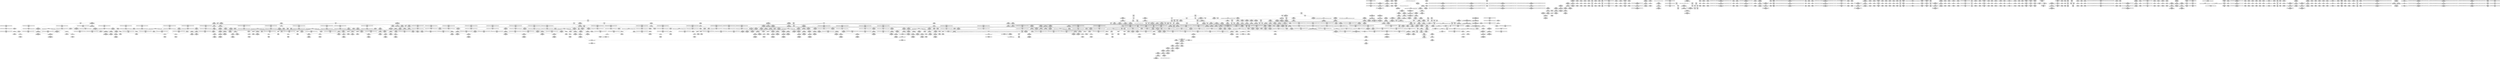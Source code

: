 digraph {
	CE0x4a5e970 [shape=record,shape=Mrecord,label="{CE0x4a5e970|i64_ptrtoint_(i8*_blockaddress(_rcu_lock_acquire,_%__here)_to_i64)|*Constant*|*SummSink*}"]
	CE0x4a79bf0 [shape=record,shape=Mrecord,label="{CE0x4a79bf0|_call_void___preempt_count_sub(i32_1)_#10,_!dbg_!27715|include/linux/rcupdate.h,244}"]
	CE0x49a87a0 [shape=record,shape=Mrecord,label="{CE0x49a87a0|task_has_system:_entry|*SummSource*}"]
	CE0x4a729e0 [shape=record,shape=Mrecord,label="{CE0x4a729e0|GLOBAL:_lock_release|*Constant*}"]
	CE0x4a604c0 [shape=record,shape=Mrecord,label="{CE0x4a604c0|__preempt_count_sub:_tmp2|*SummSink*}"]
	CE0x4984f20 [shape=record,shape=Mrecord,label="{CE0x4984f20|selinux_syslog:_sw.bb}"]
	CE0x49a19d0 [shape=record,shape=Mrecord,label="{CE0x49a19d0|task_sid:_tmp21|security/selinux/hooks.c,208|*SummSink*}"]
	CE0x49aa580 [shape=record,shape=Mrecord,label="{CE0x49aa580|_call_void___llvm_gcov_indirect_counter_increment(i32*___llvm_gcov_global_state_pred158,_i64**_getelementptr_inbounds_(_4_x_i64*_,_4_x_i64*_*___llvm_gcda_edge_table157,_i64_0,_i64_0)),_!dbg_!27721|security/selinux/hooks.c,2070|*SummSource*}"]
	"CONST[source:0(mediator),value:2(dynamic)][purpose:{object}]"
	CE0x49b6920 [shape=record,shape=Mrecord,label="{CE0x49b6920|_ret_i32_%rc.0,_!dbg_!27725|security/selinux/hooks.c,2073|*SummSink*}"]
	CE0x498a5f0 [shape=record,shape=Mrecord,label="{CE0x498a5f0|_call_void_mcount()_#3|*SummSource*}"]
	CE0x49b5b20 [shape=record,shape=Mrecord,label="{CE0x49b5b20|i64*_getelementptr_inbounds_(_17_x_i64_,_17_x_i64_*___llvm_gcov_ctr156,_i64_0,_i64_16)|*Constant*|*SummSink*}"]
	CE0x49de560 [shape=record,shape=Mrecord,label="{CE0x49de560|i64_5|*Constant*|*SummSource*}"]
	CE0x49f9120 [shape=record,shape=Mrecord,label="{CE0x49f9120|task_sid:_tmp19|security/selinux/hooks.c,208}"]
	CE0x4a49430 [shape=record,shape=Mrecord,label="{CE0x4a49430|rcu_read_unlock:_tmp22|include/linux/rcupdate.h,935}"]
	CE0x4a4c400 [shape=record,shape=Mrecord,label="{CE0x4a4c400|__rcu_read_lock:_do.end}"]
	CE0x4a05f80 [shape=record,shape=Mrecord,label="{CE0x4a05f80|i64*_getelementptr_inbounds_(_4_x_i64_,_4_x_i64_*___llvm_gcov_ctr128,_i64_0,_i64_0)|*Constant*|*SummSource*}"]
	CE0x49914a0 [shape=record,shape=Mrecord,label="{CE0x49914a0|_call_void_mcount()_#3|*SummSink*}"]
	CE0x4a05b20 [shape=record,shape=Mrecord,label="{CE0x4a05b20|rcu_read_unlock:_entry}"]
	CE0x49fff70 [shape=record,shape=Mrecord,label="{CE0x49fff70|task_sid:_tmp5|security/selinux/hooks.c,208|*SummSource*}"]
	CE0x4a58960 [shape=record,shape=Mrecord,label="{CE0x4a58960|rcu_lock_acquire:_tmp}"]
	CE0x4a3cbe0 [shape=record,shape=Mrecord,label="{CE0x4a3cbe0|i64*_getelementptr_inbounds_(_4_x_i64_,_4_x_i64_*___llvm_gcov_ctr128,_i64_0,_i64_3)|*Constant*|*SummSink*}"]
	CE0x498b430 [shape=record,shape=Mrecord,label="{CE0x498b430|i32_10|*Constant*|*SummSource*}"]
	CE0x49d9ed0 [shape=record,shape=Mrecord,label="{CE0x49d9ed0|rcu_read_unlock:_do.body|*SummSource*}"]
	CE0x49963b0 [shape=record,shape=Mrecord,label="{CE0x49963b0|get_current:_entry}"]
	CE0x4a335f0 [shape=record,shape=Mrecord,label="{CE0x4a335f0|rcu_read_unlock:_tmp13|include/linux/rcupdate.h,933}"]
	CE0x4a24570 [shape=record,shape=Mrecord,label="{CE0x4a24570|GLOBAL:___llvm_gcov_ctr127|Global_var:__llvm_gcov_ctr127|*SummSink*}"]
	CE0x4991310 [shape=record,shape=Mrecord,label="{CE0x4991310|_call_void_mcount()_#3}"]
	CE0x49f18c0 [shape=record,shape=Mrecord,label="{CE0x49f18c0|cred_sid:_security|security/selinux/hooks.c,196|*SummSource*}"]
	CE0x49bf8f0 [shape=record,shape=Mrecord,label="{CE0x49bf8f0|rcu_read_lock:_tmp6|include/linux/rcupdate.h,882|*SummSource*}"]
	CE0x49f5c10 [shape=record,shape=Mrecord,label="{CE0x49f5c10|i32_208|*Constant*}"]
	CE0x4a5dd00 [shape=record,shape=Mrecord,label="{CE0x4a5dd00|__rcu_read_unlock:_tmp|*SummSource*}"]
	CE0x4a34a60 [shape=record,shape=Mrecord,label="{CE0x4a34a60|i64*_getelementptr_inbounds_(_11_x_i64_,_11_x_i64_*___llvm_gcov_ctr132,_i64_0,_i64_0)|*Constant*|*SummSink*}"]
	CE0x4a5a540 [shape=record,shape=Mrecord,label="{CE0x4a5a540|i64*_getelementptr_inbounds_(_4_x_i64_,_4_x_i64_*___llvm_gcov_ctr133,_i64_0,_i64_3)|*Constant*|*SummSource*}"]
	CE0x4a2eb90 [shape=record,shape=Mrecord,label="{CE0x4a2eb90|rcu_read_lock:_tmp17|include/linux/rcupdate.h,882|*SummSink*}"]
	CE0x49bcb30 [shape=record,shape=Mrecord,label="{CE0x49bcb30|task_sid:_tmp27|security/selinux/hooks.c,208|*SummSource*}"]
	CE0x4a2d130 [shape=record,shape=Mrecord,label="{CE0x4a2d130|i8*_getelementptr_inbounds_(_25_x_i8_,_25_x_i8_*_.str45,_i32_0,_i32_0)|*Constant*|*SummSink*}"]
	CE0x4a3b9c0 [shape=record,shape=Mrecord,label="{CE0x4a3b9c0|rcu_lock_acquire:_tmp|*SummSink*}"]
	CE0x49ef480 [shape=record,shape=Mrecord,label="{CE0x49ef480|__rcu_read_unlock:_do.end|*SummSink*}"]
	CE0x49f2710 [shape=record,shape=Mrecord,label="{CE0x49f2710|task_sid:_tmp18|security/selinux/hooks.c,208|*SummSink*}"]
	CE0x4a25500 [shape=record,shape=Mrecord,label="{CE0x4a25500|__preempt_count_sub:_entry|*SummSource*}"]
	CE0x49e8ae0 [shape=record,shape=Mrecord,label="{CE0x49e8ae0|i32_22|*Constant*|*SummSource*}"]
	CE0x49dac10 [shape=record,shape=Mrecord,label="{CE0x49dac10|i64*_getelementptr_inbounds_(_2_x_i64_,_2_x_i64_*___llvm_gcov_ctr131,_i64_0,_i64_1)|*Constant*|*SummSink*}"]
	CE0x4993aa0 [shape=record,shape=Mrecord,label="{CE0x4993aa0|cred_sid:_tmp4|*LoadInst*|security/selinux/hooks.c,196|*SummSink*}"]
	CE0x49e5950 [shape=record,shape=Mrecord,label="{CE0x49e5950|GLOBAL:___rcu_read_lock|*Constant*|*SummSource*}"]
	CE0x4a38810 [shape=record,shape=Mrecord,label="{CE0x4a38810|GLOBAL:___llvm_gcov_ctr132|Global_var:__llvm_gcov_ctr132|*SummSink*}"]
	CE0x4a549c0 [shape=record,shape=Mrecord,label="{CE0x4a549c0|rcu_lock_acquire:_tmp5|include/linux/rcupdate.h,418|*SummSource*}"]
	CE0x49abdb0 [shape=record,shape=Mrecord,label="{CE0x49abdb0|i64*_getelementptr_inbounds_(_17_x_i64_,_17_x_i64_*___llvm_gcov_ctr156,_i64_0,_i64_12)|*Constant*|*SummSink*}"]
	CE0x49bf550 [shape=record,shape=Mrecord,label="{CE0x49bf550|rcu_read_lock:_tmp5|include/linux/rcupdate.h,882|*SummSink*}"]
	CE0x4a3aef0 [shape=record,shape=Mrecord,label="{CE0x4a3aef0|rcu_read_unlock:_do.end}"]
	CE0x49a5ad0 [shape=record,shape=Mrecord,label="{CE0x49a5ad0|_ret_i32_%retval.0,_!dbg_!27728|security/selinux/avc.c,775|*SummSource*}"]
	CE0x4a014c0 [shape=record,shape=Mrecord,label="{CE0x4a014c0|_ret_void,_!dbg_!27717|include/linux/rcupdate.h,419|*SummSource*}"]
	CE0x4a2b040 [shape=record,shape=Mrecord,label="{CE0x4a2b040|rcu_read_lock:_tmp14|include/linux/rcupdate.h,882|*SummSource*}"]
	CE0x49fd940 [shape=record,shape=Mrecord,label="{CE0x49fd940|__preempt_count_add:_entry|*SummSink*}"]
	CE0x4a6a080 [shape=record,shape=Mrecord,label="{CE0x4a6a080|i64*_getelementptr_inbounds_(_4_x_i64_,_4_x_i64_*___llvm_gcov_ctr135,_i64_0,_i64_0)|*Constant*|*SummSource*}"]
	CE0x49e96c0 [shape=record,shape=Mrecord,label="{CE0x49e96c0|task_sid:_tmp8|security/selinux/hooks.c,208|*SummSource*}"]
	CE0x4a4e420 [shape=record,shape=Mrecord,label="{CE0x4a4e420|__rcu_read_lock:_tmp4|include/linux/rcupdate.h,239|*SummSource*}"]
	CE0x4a5b020 [shape=record,shape=Mrecord,label="{CE0x4a5b020|i64*_getelementptr_inbounds_(_4_x_i64_,_4_x_i64_*___llvm_gcov_ctr134,_i64_0,_i64_3)|*Constant*|*SummSink*}"]
	CE0x49ea0b0 [shape=record,shape=Mrecord,label="{CE0x49ea0b0|__rcu_read_unlock:_tmp3|*SummSource*}"]
	CE0x49beb10 [shape=record,shape=Mrecord,label="{CE0x49beb10|i32_0|*Constant*}"]
	CE0x49fed10 [shape=record,shape=Mrecord,label="{CE0x49fed10|cred_sid:_tmp6|security/selinux/hooks.c,197|*SummSource*}"]
	CE0x49dd820 [shape=record,shape=Mrecord,label="{CE0x49dd820|task_has_system:_call|security/selinux/hooks.c,1592}"]
	CE0x4aa2080 [shape=record,shape=Mrecord,label="{CE0x4aa2080|__rcu_read_unlock:_tmp1|*SummSink*}"]
	CE0x4a37950 [shape=record,shape=Mrecord,label="{CE0x4a37950|i64*_getelementptr_inbounds_(_4_x_i64_,_4_x_i64_*___llvm_gcov_ctr133,_i64_0,_i64_0)|*Constant*}"]
	CE0x4997a30 [shape=record,shape=Mrecord,label="{CE0x4997a30|selinux_syslog:_type|Function::selinux_syslog&Arg::type::|*SummSink*}"]
	CE0x4a2de30 [shape=record,shape=Mrecord,label="{CE0x4a2de30|i8*_getelementptr_inbounds_(_42_x_i8_,_42_x_i8_*_.str46,_i32_0,_i32_0)|*Constant*|*SummSource*}"]
	CE0x4a37bc0 [shape=record,shape=Mrecord,label="{CE0x4a37bc0|rcu_read_unlock:_tobool1|include/linux/rcupdate.h,933|*SummSource*}"]
	CE0x4a590b0 [shape=record,shape=Mrecord,label="{CE0x4a590b0|rcu_lock_acquire:_tmp4|include/linux/rcupdate.h,418}"]
	CE0x4a2ce10 [shape=record,shape=Mrecord,label="{CE0x4a2ce10|i8*_getelementptr_inbounds_(_25_x_i8_,_25_x_i8_*_.str45,_i32_0,_i32_0)|*Constant*|*SummSource*}"]
	CE0x4a535b0 [shape=record,shape=Mrecord,label="{CE0x4a535b0|rcu_lock_release:_tmp1}"]
	CE0x49a80c0 [shape=record,shape=Mrecord,label="{CE0x49a80c0|task_has_system:_perms|Function::task_has_system&Arg::perms::|*SummSink*}"]
	CE0x49dbfd0 [shape=record,shape=Mrecord,label="{CE0x49dbfd0|_ret_void,_!dbg_!27717|include/linux/rcupdate.h,419}"]
	CE0x4ac2810 [shape=record,shape=Mrecord,label="{CE0x4ac2810|i64*_getelementptr_inbounds_(_4_x_i64_,_4_x_i64_*___llvm_gcov_ctr135,_i64_0,_i64_2)|*Constant*}"]
	CE0x49e9040 [shape=record,shape=Mrecord,label="{CE0x49e9040|task_sid:_if.end}"]
	CE0x49f7bb0 [shape=record,shape=Mrecord,label="{CE0x49f7bb0|task_sid:_tmp7|security/selinux/hooks.c,208|*SummSource*}"]
	CE0x49fc130 [shape=record,shape=Mrecord,label="{CE0x49fc130|GLOBAL:___llvm_gcov_ctr126|Global_var:__llvm_gcov_ctr126|*SummSource*}"]
	CE0x4995d70 [shape=record,shape=Mrecord,label="{CE0x4995d70|selinux_syslog:_tmp6|security/selinux/hooks.c,2063|*SummSink*}"]
	CE0x4a292b0 [shape=record,shape=Mrecord,label="{CE0x4a292b0|rcu_read_lock:_tmp12|include/linux/rcupdate.h,882|*SummSource*}"]
	CE0x49fc6c0 [shape=record,shape=Mrecord,label="{CE0x49fc6c0|cred_sid:_tmp1|*SummSink*}"]
	CE0x4a3f5f0 [shape=record,shape=Mrecord,label="{CE0x4a3f5f0|_call_void___preempt_count_sub(i32_1)_#10,_!dbg_!27715|include/linux/rcupdate.h,244|*SummSink*}"]
	CE0x4a20cb0 [shape=record,shape=Mrecord,label="{CE0x4a20cb0|rcu_read_unlock:_tmp}"]
	CE0x4aa1b10 [shape=record,shape=Mrecord,label="{CE0x4aa1b10|__preempt_count_sub:_val|Function::__preempt_count_sub&Arg::val::|*SummSink*}"]
	CE0x4a41820 [shape=record,shape=Mrecord,label="{CE0x4a41820|__preempt_count_sub:_tmp5|./arch/x86/include/asm/preempt.h,77}"]
	CE0x4a798e0 [shape=record,shape=Mrecord,label="{CE0x4a798e0|_call_void___preempt_count_sub(i32_1)_#10,_!dbg_!27715|include/linux/rcupdate.h,244|*SummSource*}"]
	CE0x4a1fd30 [shape=record,shape=Mrecord,label="{CE0x4a1fd30|rcu_read_lock:_land.lhs.true}"]
	CE0x4a3b3d0 [shape=record,shape=Mrecord,label="{CE0x4a3b3d0|_call_void_mcount()_#3|*SummSink*}"]
	CE0x49fb540 [shape=record,shape=Mrecord,label="{CE0x49fb540|i64*_getelementptr_inbounds_(_2_x_i64_,_2_x_i64_*___llvm_gcov_ctr131,_i64_0,_i64_1)|*Constant*}"]
	CE0x49be2c0 [shape=record,shape=Mrecord,label="{CE0x49be2c0|_ret_i32_%tmp6,_!dbg_!27716|security/selinux/hooks.c,197}"]
	CE0x4a262d0 [shape=record,shape=Mrecord,label="{CE0x4a262d0|0:_i8,_:_GCMR_rcu_read_lock.__warned_internal_global_i8_0,_section_.data.unlikely_,_align_1:_elem_0:default:}"]
	CE0x49ba5b0 [shape=record,shape=Mrecord,label="{CE0x49ba5b0|task_sid:_tmp24|security/selinux/hooks.c,208|*SummSource*}"]
	CE0x4a375c0 [shape=record,shape=Mrecord,label="{CE0x4a375c0|_call_void_asm_addl_$1,_%gs:$0_,_*m,ri,*m,_dirflag_,_fpsr_,_flags_(i32*___preempt_count,_i32_%val,_i32*___preempt_count)_#3,_!dbg_!27714,_!srcloc_!27717|./arch/x86/include/asm/preempt.h,72|*SummSource*}"]
	CE0x498e540 [shape=record,shape=Mrecord,label="{CE0x498e540|__llvm_gcov_indirect_counter_increment:_tmp6|*SummSource*}"]
	CE0x49b4530 [shape=record,shape=Mrecord,label="{CE0x49b4530|task_sid:_do.body|*SummSink*}"]
	CE0x49daad0 [shape=record,shape=Mrecord,label="{CE0x49daad0|GLOBAL:___llvm_gcov_ctr126|Global_var:__llvm_gcov_ctr126}"]
	CE0x4a39a40 [shape=record,shape=Mrecord,label="{CE0x4a39a40|rcu_lock_acquire:___here|*SummSink*}"]
	CE0x4a312b0 [shape=record,shape=Mrecord,label="{CE0x4a312b0|i64*_getelementptr_inbounds_(_11_x_i64_,_11_x_i64_*___llvm_gcov_ctr127,_i64_0,_i64_10)|*Constant*|*SummSource*}"]
	CE0x65198c0 [shape=record,shape=Mrecord,label="{CE0x65198c0|get_current:_tmp4|./arch/x86/include/asm/current.h,14|*SummSink*}"]
	CE0x498ae00 [shape=record,shape=Mrecord,label="{CE0x498ae00|_call_void_mcount()_#3}"]
	CE0x49dc320 [shape=record,shape=Mrecord,label="{CE0x49dc320|_call_void_asm_sideeffect_,_memory_,_dirflag_,_fpsr_,_flags_()_#3,_!dbg_!27714,_!srcloc_!27715|include/linux/rcupdate.h,239|*SummSink*}"]
	CE0x49f9760 [shape=record,shape=Mrecord,label="{CE0x49f9760|i8_1|*Constant*|*SummSource*}"]
	CE0x4a06f10 [shape=record,shape=Mrecord,label="{CE0x4a06f10|rcu_read_lock:_land.lhs.true2|*SummSink*}"]
	CE0x49bc810 [shape=record,shape=Mrecord,label="{CE0x49bc810|_call_void_rcu_read_unlock()_#10,_!dbg_!27748|security/selinux/hooks.c,209|*SummSink*}"]
	CE0x4997d90 [shape=record,shape=Mrecord,label="{CE0x4997d90|i64*_getelementptr_inbounds_(_2_x_i64_,_2_x_i64_*___llvm_gcov_ctr98,_i64_0,_i64_1)|*Constant*|*SummSource*}"]
	CE0x4a612c0 [shape=record,shape=Mrecord,label="{CE0x4a612c0|i64*_getelementptr_inbounds_(_4_x_i64_,_4_x_i64_*___llvm_gcov_ctr135,_i64_0,_i64_3)|*Constant*|*SummSink*}"]
	CE0x49e0370 [shape=record,shape=Mrecord,label="{CE0x49e0370|cred_sid:_tmp6|security/selinux/hooks.c,197|*SummSink*}"]
	CE0x4a2b760 [shape=record,shape=Mrecord,label="{CE0x4a2b760|rcu_read_lock:_tmp15|include/linux/rcupdate.h,882|*SummSink*}"]
	CE0x49be620 [shape=record,shape=Mrecord,label="{CE0x49be620|get_current:_bb|*SummSink*}"]
	CE0x49a92a0 [shape=record,shape=Mrecord,label="{CE0x49a92a0|i64*_null|*Constant*|*SummSink*}"]
	CE0x4a61d10 [shape=record,shape=Mrecord,label="{CE0x4a61d10|i64*_getelementptr_inbounds_(_4_x_i64_,_4_x_i64_*___llvm_gcov_ctr135,_i64_0,_i64_1)|*Constant*}"]
	CE0x49bda90 [shape=record,shape=Mrecord,label="{CE0x49bda90|GLOBAL:_cred_sid|*Constant*|*SummSink*}"]
	CE0x4a46570 [shape=record,shape=Mrecord,label="{CE0x4a46570|i64*_getelementptr_inbounds_(_11_x_i64_,_11_x_i64_*___llvm_gcov_ctr132,_i64_0,_i64_10)|*Constant*}"]
	CE0x4a41570 [shape=record,shape=Mrecord,label="{CE0x4a41570|rcu_read_unlock:_do.body|*SummSink*}"]
	CE0x4ac2770 [shape=record,shape=Mrecord,label="{CE0x4ac2770|COLLAPSED:_GCMRE___llvm_gcov_ctr129_internal_global_4_x_i64_zeroinitializer:_elem_0:default:}"]
	CE0x49f6bb0 [shape=record,shape=Mrecord,label="{CE0x49f6bb0|task_sid:_real_cred|security/selinux/hooks.c,208}"]
	CE0x49f9cb0 [shape=record,shape=Mrecord,label="{CE0x49f9cb0|_call_void_lockdep_rcu_suspicious(i8*_getelementptr_inbounds_(_25_x_i8_,_25_x_i8_*_.str3,_i32_0,_i32_0),_i32_208,_i8*_getelementptr_inbounds_(_41_x_i8_,_41_x_i8_*_.str44,_i32_0,_i32_0))_#10,_!dbg_!27732|security/selinux/hooks.c,208|*SummSource*}"]
	CE0x49e6a40 [shape=record,shape=Mrecord,label="{CE0x49e6a40|task_has_system:_tmp3|*SummSink*}"]
	CE0x49b74e0 [shape=record,shape=Mrecord,label="{CE0x49b74e0|selinux_syslog:_call4|security/selinux/hooks.c,2062}"]
	CE0x4a322e0 [shape=record,shape=Mrecord,label="{CE0x4a322e0|cred_sid:_bb|*SummSink*}"]
	CE0x49abac0 [shape=record,shape=Mrecord,label="{CE0x49abac0|selinux_syslog:_entry}"]
	CE0x49d9e00 [shape=record,shape=Mrecord,label="{CE0x49d9e00|rcu_read_unlock:_do.body}"]
	CE0x498a330 [shape=record,shape=Mrecord,label="{CE0x498a330|selinux_syslog:_type|Function::selinux_syslog&Arg::type::|*SummSource*}"]
	CE0x49faee0 [shape=record,shape=Mrecord,label="{CE0x49faee0|COLLAPSED:_GCMRE___llvm_gcov_ctr98_internal_global_2_x_i64_zeroinitializer:_elem_0:default:}"]
	CE0x4aa1d00 [shape=record,shape=Mrecord,label="{CE0x4aa1d00|__preempt_count_sub:_val|Function::__preempt_count_sub&Arg::val::|*SummSource*}"]
	CE0x4a36940 [shape=record,shape=Mrecord,label="{CE0x4a36940|__preempt_count_add:_val|Function::__preempt_count_add&Arg::val::}"]
	CE0x4a6ae30 [shape=record,shape=Mrecord,label="{CE0x4a6ae30|__preempt_count_sub:_tmp6|./arch/x86/include/asm/preempt.h,78|*SummSource*}"]
	CE0x49b35b0 [shape=record,shape=Mrecord,label="{CE0x49b35b0|rcu_read_lock:_entry|*SummSink*}"]
	CE0x4a01b50 [shape=record,shape=Mrecord,label="{CE0x4a01b50|task_sid:_tmp13|security/selinux/hooks.c,208|*SummSource*}"]
	CE0x4a655d0 [shape=record,shape=Mrecord,label="{CE0x4a655d0|i64*_getelementptr_inbounds_(_4_x_i64_,_4_x_i64_*___llvm_gcov_ctr129,_i64_0,_i64_2)|*Constant*|*SummSink*}"]
	CE0x49bc120 [shape=record,shape=Mrecord,label="{CE0x49bc120|task_sid:_tmp26|security/selinux/hooks.c,208}"]
	CE0x49b6680 [shape=record,shape=Mrecord,label="{CE0x49b6680|_ret_i32_%rc.0,_!dbg_!27725|security/selinux/hooks.c,2073}"]
	CE0x4a64f30 [shape=record,shape=Mrecord,label="{CE0x4a64f30|_call_void_asm_addl_$1,_%gs:$0_,_*m,ri,*m,_dirflag_,_fpsr_,_flags_(i32*___preempt_count,_i32_%sub,_i32*___preempt_count)_#3,_!dbg_!27717,_!srcloc_!27718|./arch/x86/include/asm/preempt.h,77}"]
	CE0x4a45b20 [shape=record,shape=Mrecord,label="{CE0x4a45b20|rcu_read_unlock:_tmp19|include/linux/rcupdate.h,933|*SummSource*}"]
	CE0x4a59cc0 [shape=record,shape=Mrecord,label="{CE0x4a59cc0|i64_ptrtoint_(i8*_blockaddress(_rcu_lock_release,_%__here)_to_i64)|*Constant*|*SummSource*}"]
	CE0x4a4a410 [shape=record,shape=Mrecord,label="{CE0x4a4a410|rcu_lock_release:_entry}"]
	CE0x4a01840 [shape=record,shape=Mrecord,label="{CE0x4a01840|task_sid:_tmp12|security/selinux/hooks.c,208|*SummSink*}"]
	CE0x49f7f50 [shape=record,shape=Mrecord,label="{CE0x49f7f50|avc_has_perm:_tclass|Function::avc_has_perm&Arg::tclass::}"]
	CE0x499f1b0 [shape=record,shape=Mrecord,label="{CE0x499f1b0|rcu_lock_release:_bb}"]
	CE0x49f7e50 [shape=record,shape=Mrecord,label="{CE0x49f7e50|i16_3|*Constant*|*SummSink*}"]
	CE0x4a469b0 [shape=record,shape=Mrecord,label="{CE0x4a469b0|i64*_getelementptr_inbounds_(_11_x_i64_,_11_x_i64_*___llvm_gcov_ctr132,_i64_0,_i64_10)|*Constant*|*SummSource*}"]
	CE0x4a3c200 [shape=record,shape=Mrecord,label="{CE0x4a3c200|_ret_void,_!dbg_!27719|./arch/x86/include/asm/preempt.h,73|*SummSource*}"]
	CE0x49ef120 [shape=record,shape=Mrecord,label="{CE0x49ef120|__preempt_count_add:_tmp|*SummSource*}"]
	CE0x4a71190 [shape=record,shape=Mrecord,label="{CE0x4a71190|__rcu_read_lock:_tmp3|*SummSink*}"]
	CE0x4a56930 [shape=record,shape=Mrecord,label="{CE0x4a56930|__preempt_count_add:_bb}"]
	CE0x49dc900 [shape=record,shape=Mrecord,label="{CE0x49dc900|task_sid:_tmp14|security/selinux/hooks.c,208|*SummSource*}"]
	CE0x4991380 [shape=record,shape=Mrecord,label="{CE0x4991380|_call_void_mcount()_#3|*SummSource*}"]
	CE0x4a359b0 [shape=record,shape=Mrecord,label="{CE0x4a359b0|rcu_read_unlock:_call3|include/linux/rcupdate.h,933|*SummSource*}"]
	CE0x4a4c6d0 [shape=record,shape=Mrecord,label="{CE0x4a4c6d0|__rcu_read_lock:_do.body}"]
	CE0x49e68b0 [shape=record,shape=Mrecord,label="{CE0x49e68b0|task_has_system:_tmp3}"]
	CE0x49e13a0 [shape=record,shape=Mrecord,label="{CE0x49e13a0|GLOBAL:_rcu_lock_acquire|*Constant*}"]
	CE0x49ff550 [shape=record,shape=Mrecord,label="{CE0x49ff550|rcu_read_lock:_tmp3|*SummSource*}"]
	CE0x4a01640 [shape=record,shape=Mrecord,label="{CE0x4a01640|rcu_read_lock:_call|include/linux/rcupdate.h,882|*SummSource*}"]
	CE0x4993f60 [shape=record,shape=Mrecord,label="{CE0x4993f60|__llvm_gcov_indirect_counter_increment:_pred|*SummSink*}"]
	CE0x4992b60 [shape=record,shape=Mrecord,label="{CE0x4992b60|_ret_void}"]
	CE0x49da290 [shape=record,shape=Mrecord,label="{CE0x49da290|task_sid:_tmp3|*SummSource*}"]
	CE0x4a24a60 [shape=record,shape=Mrecord,label="{CE0x4a24a60|cred_sid:_tmp6|security/selinux/hooks.c,197}"]
	CE0x4999900 [shape=record,shape=Mrecord,label="{CE0x4999900|selinux_syslog:_tmp4|security/selinux/hooks.c,2062|*SummSink*}"]
	CE0x4a36d30 [shape=record,shape=Mrecord,label="{CE0x4a36d30|i64*_getelementptr_inbounds_(_4_x_i64_,_4_x_i64_*___llvm_gcov_ctr130,_i64_0,_i64_1)|*Constant*|*SummSource*}"]
	CE0x49bb550 [shape=record,shape=Mrecord,label="{CE0x49bb550|i64*_getelementptr_inbounds_(_13_x_i64_,_13_x_i64_*___llvm_gcov_ctr126,_i64_0,_i64_11)|*Constant*|*SummSource*}"]
	CE0x49e5b90 [shape=record,shape=Mrecord,label="{CE0x49e5b90|__rcu_read_lock:_entry|*SummSink*}"]
	CE0x4a44780 [shape=record,shape=Mrecord,label="{CE0x4a44780|i64*_getelementptr_inbounds_(_11_x_i64_,_11_x_i64_*___llvm_gcov_ctr132,_i64_0,_i64_8)|*Constant*|*SummSource*}"]
	CE0x49b41c0 [shape=record,shape=Mrecord,label="{CE0x49b41c0|rcu_read_lock:_if.then|*SummSink*}"]
	CE0x4a745d0 [shape=record,shape=Mrecord,label="{CE0x4a745d0|_call_void_mcount()_#3}"]
	CE0x4a398d0 [shape=record,shape=Mrecord,label="{CE0x4a398d0|rcu_read_unlock:_call|include/linux/rcupdate.h,933|*SummSink*}"]
	CE0x499a510 [shape=record,shape=Mrecord,label="{CE0x499a510|_ret_i32_%call7,_!dbg_!27749|security/selinux/hooks.c,210}"]
	CE0x49a9750 [shape=record,shape=Mrecord,label="{CE0x49a9750|__llvm_gcov_indirect_counter_increment:_tmp5|*SummSink*}"]
	CE0x4a41720 [shape=record,shape=Mrecord,label="{CE0x4a41720|rcu_read_unlock:_if.end|*SummSource*}"]
	CE0x49e60b0 [shape=record,shape=Mrecord,label="{CE0x49e60b0|task_sid:_do.body5|*SummSink*}"]
	CE0x499c9a0 [shape=record,shape=Mrecord,label="{CE0x499c9a0|avc_has_perm:_ssid|Function::avc_has_perm&Arg::ssid::|*SummSink*}"]
	CE0x4a2c080 [shape=record,shape=Mrecord,label="{CE0x4a2c080|rcu_read_lock:_tmp16|include/linux/rcupdate.h,882|*SummSink*}"]
	CE0x498eea0 [shape=record,shape=Mrecord,label="{CE0x498eea0|i32_5|*Constant*|*SummSource*}"]
	CE0x49b9cf0 [shape=record,shape=Mrecord,label="{CE0x49b9cf0|GLOBAL:_lock_acquire|*Constant*|*SummSink*}"]
	CE0x4a5a660 [shape=record,shape=Mrecord,label="{CE0x4a5a660|rcu_lock_release:_tmp6}"]
	CE0x49f2100 [shape=record,shape=Mrecord,label="{CE0x49f2100|i64*_getelementptr_inbounds_(_13_x_i64_,_13_x_i64_*___llvm_gcov_ctr126,_i64_0,_i64_8)|*Constant*|*SummSource*}"]
	CE0x498ab40 [shape=record,shape=Mrecord,label="{CE0x498ab40|i32_0|*Constant*}"]
	CE0x4a26080 [shape=record,shape=Mrecord,label="{CE0x4a26080|rcu_read_lock:_tmp8|include/linux/rcupdate.h,882}"]
	CE0x4a605b0 [shape=record,shape=Mrecord,label="{CE0x4a605b0|__preempt_count_sub:_tmp3}"]
	CE0x4a03400 [shape=record,shape=Mrecord,label="{CE0x4a03400|_call_void_rcu_lock_acquire(%struct.lockdep_map*_rcu_lock_map)_#10,_!dbg_!27711|include/linux/rcupdate.h,881}"]
	CE0x49dffb0 [shape=record,shape=Mrecord,label="{CE0x49dffb0|rcu_read_unlock:_tmp4|include/linux/rcupdate.h,933|*SummSource*}"]
	CE0x498d9f0 [shape=record,shape=Mrecord,label="{CE0x498d9f0|__llvm_gcov_indirect_counter_increment:_tmp2|*SummSource*}"]
	CE0x49a9b60 [shape=record,shape=Mrecord,label="{CE0x49a9b60|__llvm_gcov_indirect_counter_increment:_tmp6}"]
	CE0x49f1fa0 [shape=record,shape=Mrecord,label="{CE0x49f1fa0|i64*_getelementptr_inbounds_(_13_x_i64_,_13_x_i64_*___llvm_gcov_ctr126,_i64_0,_i64_8)|*Constant*}"]
	CE0x49b1920 [shape=record,shape=Mrecord,label="{CE0x49b1920|%struct.task_struct*_(%struct.task_struct**)*_asm_movq_%gs:$_1:P_,$0_,_r,im,_dirflag_,_fpsr_,_flags_|*SummSink*}"]
	CE0x4a5e390 [shape=record,shape=Mrecord,label="{CE0x4a5e390|%struct.lockdep_map*_null|*Constant*|*SummSource*}"]
	CE0x4a31fd0 [shape=record,shape=Mrecord,label="{CE0x4a31fd0|i64*_getelementptr_inbounds_(_2_x_i64_,_2_x_i64_*___llvm_gcov_ctr131,_i64_0,_i64_0)|*Constant*|*SummSink*}"]
	CE0x49be4c0 [shape=record,shape=Mrecord,label="{CE0x49be4c0|get_current:_bb|*SummSource*}"]
	CE0x4a46a60 [shape=record,shape=Mrecord,label="{CE0x4a46a60|i64*_getelementptr_inbounds_(_11_x_i64_,_11_x_i64_*___llvm_gcov_ctr132,_i64_0,_i64_10)|*Constant*|*SummSink*}"]
	CE0x4a25a20 [shape=record,shape=Mrecord,label="{CE0x4a25a20|__rcu_read_lock:_tmp7|include/linux/rcupdate.h,240|*SummSource*}"]
	CE0x49e5350 [shape=record,shape=Mrecord,label="{CE0x49e5350|cred_sid:_tmp2|*SummSink*}"]
	CE0x498eb30 [shape=record,shape=Mrecord,label="{CE0x498eb30|i32_1|*Constant*|*SummSink*}"]
	CE0x4a3aad0 [shape=record,shape=Mrecord,label="{CE0x4a3aad0|GLOBAL:___preempt_count_add|*Constant*|*SummSource*}"]
	CE0x4a483b0 [shape=record,shape=Mrecord,label="{CE0x4a483b0|i32_934|*Constant*|*SummSource*}"]
	CE0x4a2f310 [shape=record,shape=Mrecord,label="{CE0x4a2f310|rcu_read_lock:_tmp18|include/linux/rcupdate.h,882|*SummSink*}"]
	CE0x4980e40 [shape=record,shape=Mrecord,label="{CE0x4980e40|selinux_syslog:_tmp|*SummSource*}"]
	CE0x4a2a040 [shape=record,shape=Mrecord,label="{CE0x4a2a040|rcu_read_unlock:_tmp11|include/linux/rcupdate.h,933|*SummSink*}"]
	CE0x4991c70 [shape=record,shape=Mrecord,label="{CE0x4991c70|selinux_syslog:_sw.bb|*SummSink*}"]
	CE0x49dfed0 [shape=record,shape=Mrecord,label="{CE0x49dfed0|rcu_read_unlock:_tobool|include/linux/rcupdate.h,933|*SummSink*}"]
	CE0x4a73d10 [shape=record,shape=Mrecord,label="{CE0x4a73d10|__rcu_read_lock:_do.body|*SummSink*}"]
	CE0x498c6c0 [shape=record,shape=Mrecord,label="{CE0x498c6c0|i64*_getelementptr_inbounds_(_17_x_i64_,_17_x_i64_*___llvm_gcov_ctr156,_i64_0,_i64_12)|*Constant*}"]
	CE0x49efb00 [shape=record,shape=Mrecord,label="{CE0x49efb00|__rcu_read_unlock:_tmp7|include/linux/rcupdate.h,245}"]
	CE0x49c4e40 [shape=record,shape=Mrecord,label="{CE0x49c4e40|i64**_getelementptr_inbounds_(_4_x_i64*_,_4_x_i64*_*___llvm_gcda_edge_table157,_i64_0,_i64_1)|*Constant*|*SummSource*}"]
	CE0x4a342e0 [shape=record,shape=Mrecord,label="{CE0x4a342e0|i64*_getelementptr_inbounds_(_11_x_i64_,_11_x_i64_*___llvm_gcov_ctr132,_i64_0,_i64_1)|*Constant*|*SummSink*}"]
	CE0x498a750 [shape=record,shape=Mrecord,label="{CE0x498a750|i32_4|*Constant*|*SummSink*}"]
	CE0x49da060 [shape=record,shape=Mrecord,label="{CE0x49da060|_call_void_rcu_read_lock()_#10,_!dbg_!27712|security/selinux/hooks.c,207}"]
	CE0x49dc6d0 [shape=record,shape=Mrecord,label="{CE0x49dc6d0|i64_6|*Constant*|*SummSink*}"]
	CE0x49f0730 [shape=record,shape=Mrecord,label="{CE0x49f0730|__preempt_count_sub:_tmp7|./arch/x86/include/asm/preempt.h,78|*SummSource*}"]
	CE0x498b0c0 [shape=record,shape=Mrecord,label="{CE0x498b0c0|selinux_syslog:_sw.bb5|*SummSource*}"]
	CE0x4a1fdd0 [shape=record,shape=Mrecord,label="{CE0x4a1fdd0|rcu_read_lock:_land.lhs.true|*SummSource*}"]
	CE0x4a24ea0 [shape=record,shape=Mrecord,label="{CE0x4a24ea0|rcu_read_lock:_tobool|include/linux/rcupdate.h,882}"]
	CE0x4a5bdd0 [shape=record,shape=Mrecord,label="{CE0x4a5bdd0|rcu_lock_release:___here|*SummSink*}"]
	CE0x4a40870 [shape=record,shape=Mrecord,label="{CE0x4a40870|rcu_read_unlock:_land.lhs.true2}"]
	CE0x4a4bb90 [shape=record,shape=Mrecord,label="{CE0x4a4bb90|__rcu_read_unlock:_entry|*SummSink*}"]
	CE0x49f58e0 [shape=record,shape=Mrecord,label="{CE0x49f58e0|i8*_getelementptr_inbounds_(_25_x_i8_,_25_x_i8_*_.str3,_i32_0,_i32_0)|*Constant*|*SummSource*}"]
	CE0x4a4cc20 [shape=record,shape=Mrecord,label="{CE0x4a4cc20|i64*_getelementptr_inbounds_(_4_x_i64_,_4_x_i64_*___llvm_gcov_ctr130,_i64_0,_i64_2)|*Constant*|*SummSource*}"]
	CE0x49efeb0 [shape=record,shape=Mrecord,label="{CE0x49efeb0|i64*_getelementptr_inbounds_(_4_x_i64_,_4_x_i64_*___llvm_gcov_ctr134,_i64_0,_i64_0)|*Constant*|*SummSink*}"]
	CE0x4a059e0 [shape=record,shape=Mrecord,label="{CE0x4a059e0|rcu_read_unlock:_entry|*SummSource*}"]
	CE0x4a69a70 [shape=record,shape=Mrecord,label="{CE0x4a69a70|__preempt_count_sub:_tmp|*SummSink*}"]
	CE0x49e39d0 [shape=record,shape=Mrecord,label="{CE0x49e39d0|i16_3|*Constant*}"]
	CE0x49e3c10 [shape=record,shape=Mrecord,label="{CE0x49e3c10|i64*_getelementptr_inbounds_(_2_x_i64_,_2_x_i64_*___llvm_gcov_ctr98,_i64_0,_i64_0)|*Constant*|*SummSink*}"]
	CE0x4a60370 [shape=record,shape=Mrecord,label="{CE0x4a60370|__preempt_count_add:_tmp1|*SummSink*}"]
	CE0x49e40f0 [shape=record,shape=Mrecord,label="{CE0x49e40f0|task_sid:_call3|security/selinux/hooks.c,208}"]
	CE0x4a26b70 [shape=record,shape=Mrecord,label="{CE0x4a26b70|rcu_read_lock:_tobool1|include/linux/rcupdate.h,882|*SummSource*}"]
	CE0x4981af0 [shape=record,shape=Mrecord,label="{CE0x4981af0|i32_3|*Constant*|*SummSource*}"]
	CE0x498cd40 [shape=record,shape=Mrecord,label="{CE0x498cd40|selinux_syslog:_tmp3|security/selinux/hooks.c,2056}"]
	CE0x4a21590 [shape=record,shape=Mrecord,label="{CE0x4a21590|rcu_read_unlock:_tmp7|include/linux/rcupdate.h,933|*SummSource*}"]
	CE0x4a06170 [shape=record,shape=Mrecord,label="{CE0x4a06170|task_sid:_tmp6|security/selinux/hooks.c,208|*SummSink*}"]
	CE0x49a6bc0 [shape=record,shape=Mrecord,label="{CE0x49a6bc0|_ret_i32_%call7,_!dbg_!27749|security/selinux/hooks.c,210|*SummSource*}"]
	CE0x49de690 [shape=record,shape=Mrecord,label="{CE0x49de690|i64_5|*Constant*|*SummSink*}"]
	CE0x49ff4b0 [shape=record,shape=Mrecord,label="{CE0x49ff4b0|rcu_read_lock:_tmp3}"]
	CE0x4a49c80 [shape=record,shape=Mrecord,label="{CE0x4a49c80|rcu_lock_release:_entry|*SummSource*}"]
	CE0x49e0670 [shape=record,shape=Mrecord,label="{CE0x49e0670|task_sid:_tobool4|security/selinux/hooks.c,208|*SummSink*}"]
	CE0x49e1690 [shape=record,shape=Mrecord,label="{CE0x49e1690|task_sid:_tmp15|security/selinux/hooks.c,208|*SummSource*}"]
	CE0x49f2630 [shape=record,shape=Mrecord,label="{CE0x49f2630|task_sid:_tmp18|security/selinux/hooks.c,208}"]
	CE0x4a4d340 [shape=record,shape=Mrecord,label="{CE0x4a4d340|i64*_getelementptr_inbounds_(_4_x_i64_,_4_x_i64_*___llvm_gcov_ctr133,_i64_0,_i64_1)|*Constant*}"]
	CE0x49b4640 [shape=record,shape=Mrecord,label="{CE0x49b4640|rcu_read_unlock:_tmp3}"]
	CE0x4a326c0 [shape=record,shape=Mrecord,label="{CE0x4a326c0|rcu_read_unlock:_tmp14|include/linux/rcupdate.h,933|*SummSink*}"]
	CE0x49814f0 [shape=record,shape=Mrecord,label="{CE0x49814f0|i32_2|*Constant*|*SummSink*}"]
	CE0x4a583a0 [shape=record,shape=Mrecord,label="{CE0x4a583a0|rcu_lock_release:_indirectgoto|*SummSource*}"]
	CE0x4a2c520 [shape=record,shape=Mrecord,label="{CE0x4a2c520|i64*_getelementptr_inbounds_(_11_x_i64_,_11_x_i64_*___llvm_gcov_ctr127,_i64_0,_i64_8)|*Constant*|*SummSource*}"]
	CE0x49815a0 [shape=record,shape=Mrecord,label="{CE0x49815a0|i64*_getelementptr_inbounds_(_17_x_i64_,_17_x_i64_*___llvm_gcov_ctr156,_i64_0,_i64_0)|*Constant*}"]
	CE0x4a5ad00 [shape=record,shape=Mrecord,label="{CE0x4a5ad00|__rcu_read_unlock:_bb|*SummSource*}"]
	CE0x49a9c90 [shape=record,shape=Mrecord,label="{CE0x49a9c90|__llvm_gcov_indirect_counter_increment:_tmp6|*SummSink*}"]
	CE0x49e7b30 [shape=record,shape=Mrecord,label="{CE0x49e7b30|rcu_read_lock:_tmp10|include/linux/rcupdate.h,882|*SummSink*}"]
	CE0x4a3e7f0 [shape=record,shape=Mrecord,label="{CE0x4a3e7f0|GLOBAL:___preempt_count_sub|*Constant*|*SummSource*}"]
	CE0x49f2900 [shape=record,shape=Mrecord,label="{CE0x49f2900|cred_sid:_tmp}"]
	CE0x4a30880 [shape=record,shape=Mrecord,label="{CE0x4a30880|rcu_read_lock:_tmp20|include/linux/rcupdate.h,882|*SummSource*}"]
	CE0x4a54ca0 [shape=record,shape=Mrecord,label="{CE0x4a54ca0|_call_void_mcount()_#3|*SummSource*}"]
	CE0x4a24400 [shape=record,shape=Mrecord,label="{CE0x4a24400|GLOBAL:___llvm_gcov_ctr127|Global_var:__llvm_gcov_ctr127|*SummSource*}"]
	CE0x4a2b5f0 [shape=record,shape=Mrecord,label="{CE0x4a2b5f0|rcu_read_lock:_tmp15|include/linux/rcupdate.h,882|*SummSource*}"]
	CE0x49ef560 [shape=record,shape=Mrecord,label="{CE0x49ef560|__rcu_read_unlock:_tmp6|include/linux/rcupdate.h,245}"]
	CE0x4a4e490 [shape=record,shape=Mrecord,label="{CE0x4a4e490|__rcu_read_lock:_tmp4|include/linux/rcupdate.h,239|*SummSink*}"]
	CE0x4a024c0 [shape=record,shape=Mrecord,label="{CE0x4a024c0|_ret_void,_!dbg_!27735|include/linux/rcupdate.h,884}"]
	CE0x49e4cb0 [shape=record,shape=Mrecord,label="{CE0x49e4cb0|COLLAPSED:_GCMRE___llvm_gcov_ctr127_internal_global_11_x_i64_zeroinitializer:_elem_0:default:}"]
	CE0x4a210c0 [shape=record,shape=Mrecord,label="{CE0x4a210c0|__rcu_read_lock:_tmp6|include/linux/rcupdate.h,240|*SummSink*}"]
	CE0x4993320 [shape=record,shape=Mrecord,label="{CE0x4993320|task_sid:_tobool|security/selinux/hooks.c,208}"]
	CE0x4a5f400 [shape=record,shape=Mrecord,label="{CE0x4a5f400|rcu_lock_acquire:_tmp6|*SummSink*}"]
	CE0x4a48630 [shape=record,shape=Mrecord,label="{CE0x4a48630|i32_934|*Constant*|*SummSink*}"]
	CE0x49bf960 [shape=record,shape=Mrecord,label="{CE0x49bf960|task_has_system:_tmp2}"]
	CE0x4998c90 [shape=record,shape=Mrecord,label="{CE0x4998c90|selinux_syslog:_call6|security/selinux/hooks.c,2070}"]
	CE0x4991af0 [shape=record,shape=Mrecord,label="{CE0x4991af0|task_sid:_if.then}"]
	CE0x4ab5750 [shape=record,shape=Mrecord,label="{CE0x4ab5750|__preempt_count_sub:_do.body|*SummSink*}"]
	CE0x4a4e500 [shape=record,shape=Mrecord,label="{CE0x4a4e500|__rcu_read_lock:_tmp5|include/linux/rcupdate.h,239|*SummSink*}"]
	CE0x4a69c30 [shape=record,shape=Mrecord,label="{CE0x4a69c30|i64*_getelementptr_inbounds_(_4_x_i64_,_4_x_i64_*___llvm_gcov_ctr135,_i64_0,_i64_1)|*Constant*|*SummSource*}"]
	CE0x49ef9d0 [shape=record,shape=Mrecord,label="{CE0x49ef9d0|__preempt_count_add:_do.end}"]
	CE0x4990cd0 [shape=record,shape=Mrecord,label="{CE0x4990cd0|task_sid:_do.end}"]
	CE0x499c840 [shape=record,shape=Mrecord,label="{CE0x499c840|avc_has_perm:_ssid|Function::avc_has_perm&Arg::ssid::}"]
	CE0x49923c0 [shape=record,shape=Mrecord,label="{CE0x49923c0|__llvm_gcov_indirect_counter_increment:_bb|*SummSource*}"]
	CE0x498e360 [shape=record,shape=Mrecord,label="{CE0x498e360|__llvm_gcov_indirect_counter_increment:_tmp3|*SummSource*}"]
	CE0x4a4a4c0 [shape=record,shape=Mrecord,label="{CE0x4a4a4c0|rcu_lock_release:_entry|*SummSink*}"]
	CE0x4981990 [shape=record,shape=Mrecord,label="{CE0x4981990|i32_0|*Constant*|*SummSource*}"]
	CE0x4a4d5c0 [shape=record,shape=Mrecord,label="{CE0x4a4d5c0|_ret_void,_!dbg_!27720|./arch/x86/include/asm/preempt.h,78|*SummSink*}"]
	CE0x499d420 [shape=record,shape=Mrecord,label="{CE0x499d420|GLOBAL:___llvm_gcov_global_state_pred158|Global_var:__llvm_gcov_global_state_pred158|*SummSink*}"]
	CE0x49f3a60 [shape=record,shape=Mrecord,label="{CE0x49f3a60|i64*_getelementptr_inbounds_(_2_x_i64_,_2_x_i64_*___llvm_gcov_ctr131,_i64_0,_i64_0)|*Constant*|*SummSource*}"]
	CE0x4999800 [shape=record,shape=Mrecord,label="{CE0x4999800|i64*_getelementptr_inbounds_(_17_x_i64_,_17_x_i64_*___llvm_gcov_ctr156,_i64_0,_i64_13)|*Constant*|*SummSink*}"]
	CE0x49f2e20 [shape=record,shape=Mrecord,label="{CE0x49f2e20|task_sid:_tmp9|security/selinux/hooks.c,208|*SummSink*}"]
	CE0x4a54ab0 [shape=record,shape=Mrecord,label="{CE0x4a54ab0|__rcu_read_lock:_tmp2|*SummSink*}"]
	CE0x49ad390 [shape=record,shape=Mrecord,label="{CE0x49ad390|selinux_syslog:_call1|security/selinux/hooks.c,2056}"]
	CE0x4a313d0 [shape=record,shape=Mrecord,label="{CE0x4a313d0|rcu_read_lock:_tmp21|include/linux/rcupdate.h,884|*SummSink*}"]
	CE0x4a31440 [shape=record,shape=Mrecord,label="{CE0x4a31440|rcu_read_lock:_tmp22|include/linux/rcupdate.h,884|*SummSink*}"]
	CE0x4a218e0 [shape=record,shape=Mrecord,label="{CE0x4a218e0|i64_3|*Constant*}"]
	CE0x4a65860 [shape=record,shape=Mrecord,label="{CE0x4a65860|__preempt_count_add:_do.body}"]
	CE0x49bf9d0 [shape=record,shape=Mrecord,label="{CE0x49bf9d0|task_has_system:_tmp2|*SummSource*}"]
	CE0x498ddd0 [shape=record,shape=Mrecord,label="{CE0x498ddd0|i64*_null|*Constant*}"]
	CE0x49dc0a0 [shape=record,shape=Mrecord,label="{CE0x49dc0a0|task_sid:_do.end6|*SummSource*}"]
	CE0x49d88c0 [shape=record,shape=Mrecord,label="{CE0x49d88c0|task_has_system:_call1|security/selinux/hooks.c,1594|*SummSource*}"]
	CE0x4a40700 [shape=record,shape=Mrecord,label="{CE0x4a40700|rcu_read_unlock:_bb|*SummSink*}"]
	CE0x49baff0 [shape=record,shape=Mrecord,label="{CE0x49baff0|task_sid:_tmp24|security/selinux/hooks.c,208}"]
	CE0x49a7e80 [shape=record,shape=Mrecord,label="{CE0x49a7e80|GLOBAL:_task_has_system|*Constant*|*SummSource*}"]
	CE0x4a3aca0 [shape=record,shape=Mrecord,label="{CE0x4a3aca0|__preempt_count_add:_val|Function::__preempt_count_add&Arg::val::|*SummSink*}"]
	CE0x49921d0 [shape=record,shape=Mrecord,label="{CE0x49921d0|cred_sid:_tmp4|*LoadInst*|security/selinux/hooks.c,196}"]
	CE0x49f5f40 [shape=record,shape=Mrecord,label="{CE0x49f5f40|i32_208|*Constant*|*SummSink*}"]
	CE0x49bc3b0 [shape=record,shape=Mrecord,label="{CE0x49bc3b0|i64*_getelementptr_inbounds_(_13_x_i64_,_13_x_i64_*___llvm_gcov_ctr126,_i64_0,_i64_12)|*Constant*}"]
	CE0x49ba730 [shape=record,shape=Mrecord,label="{CE0x49ba730|task_sid:_tmp23|security/selinux/hooks.c,208}"]
	CE0x4a4b4d0 [shape=record,shape=Mrecord,label="{CE0x4a4b4d0|GLOBAL:___rcu_read_unlock|*Constant*|*SummSource*}"]
	CE0x4a025d0 [shape=record,shape=Mrecord,label="{CE0x4a025d0|_ret_void,_!dbg_!27735|include/linux/rcupdate.h,884|*SummSource*}"]
	CE0x4a71f60 [shape=record,shape=Mrecord,label="{CE0x4a71f60|rcu_lock_release:_tmp4|include/linux/rcupdate.h,423|*SummSource*}"]
	CE0x49dc800 [shape=record,shape=Mrecord,label="{CE0x49dc800|task_sid:_tmp14|security/selinux/hooks.c,208}"]
	CE0x4a64da0 [shape=record,shape=Mrecord,label="{CE0x4a64da0|__preempt_count_sub:_sub|./arch/x86/include/asm/preempt.h,77|*SummSink*}"]
	CE0x49a1430 [shape=record,shape=Mrecord,label="{CE0x49a1430|task_sid:_tmp20|security/selinux/hooks.c,208|*SummSink*}"]
	CE0x498f210 [shape=record,shape=Mrecord,label="{CE0x498f210|selinux_syslog:_call|security/selinux/hooks.c,2056}"]
	CE0x498f8d0 [shape=record,shape=Mrecord,label="{CE0x498f8d0|GLOBAL:_rcu_read_lock|*Constant*|*SummSink*}"]
	CE0x49e74c0 [shape=record,shape=Mrecord,label="{CE0x49e74c0|rcu_read_lock:_tmp9|include/linux/rcupdate.h,882|*SummSink*}"]
	CE0x4a75980 [shape=record,shape=Mrecord,label="{CE0x4a75980|__rcu_read_unlock:_tmp3|*SummSink*}"]
	CE0x49ab2f0 [shape=record,shape=Mrecord,label="{CE0x49ab2f0|_ret_i32_%call1,_!dbg_!27716|security/selinux/hooks.c,1594|*SummSink*}"]
	CE0x4ac2700 [shape=record,shape=Mrecord,label="{CE0x4ac2700|__preempt_count_add:_tmp}"]
	CE0x49f55e0 [shape=record,shape=Mrecord,label="{CE0x49f55e0|GLOBAL:_lockdep_rcu_suspicious|*Constant*|*SummSource*}"]
	CE0x49aa6f0 [shape=record,shape=Mrecord,label="{CE0x49aa6f0|_call_void___llvm_gcov_indirect_counter_increment(i32*___llvm_gcov_global_state_pred158,_i64**_getelementptr_inbounds_(_4_x_i64*_,_4_x_i64*_*___llvm_gcda_edge_table157,_i64_0,_i64_0)),_!dbg_!27721|security/selinux/hooks.c,2070|*SummSink*}"]
	CE0x49a5890 [shape=record,shape=Mrecord,label="{CE0x49a5890|avc_has_perm:_auditdata|Function::avc_has_perm&Arg::auditdata::|*SummSource*}"]
	CE0x4a5f680 [shape=record,shape=Mrecord,label="{CE0x4a5f680|i64*_getelementptr_inbounds_(_4_x_i64_,_4_x_i64_*___llvm_gcov_ctr133,_i64_0,_i64_0)|*Constant*|*SummSink*}"]
	CE0x4a26dc0 [shape=record,shape=Mrecord,label="{CE0x4a26dc0|rcu_read_lock:_tmp9|include/linux/rcupdate.h,882|*SummSource*}"]
	CE0x4a6fc30 [shape=record,shape=Mrecord,label="{CE0x4a6fc30|__rcu_read_unlock:_bb|*SummSink*}"]
	CE0x4a2bf10 [shape=record,shape=Mrecord,label="{CE0x4a2bf10|rcu_read_lock:_tmp16|include/linux/rcupdate.h,882|*SummSource*}"]
	CE0x4a4dc70 [shape=record,shape=Mrecord,label="{CE0x4a4dc70|rcu_lock_acquire:_bb|*SummSink*}"]
	CE0x49bdd50 [shape=record,shape=Mrecord,label="{CE0x49bdd50|cred_sid:_entry|*SummSink*}"]
	CE0x49b20c0 [shape=record,shape=Mrecord,label="{CE0x49b20c0|selinux_syslog:_tmp8|security/selinux/hooks.c,2070}"]
	CE0x4a05d90 [shape=record,shape=Mrecord,label="{CE0x4a05d90|i64*_getelementptr_inbounds_(_2_x_i64_,_2_x_i64_*___llvm_gcov_ctr159,_i64_0,_i64_1)|*Constant*|*SummSource*}"]
	CE0x49bb280 [shape=record,shape=Mrecord,label="{CE0x49bb280|i64*_getelementptr_inbounds_(_13_x_i64_,_13_x_i64_*___llvm_gcov_ctr126,_i64_0,_i64_11)|*Constant*}"]
	CE0x4a00eb0 [shape=record,shape=Mrecord,label="{CE0x4a00eb0|cred_sid:_tmp|*SummSink*}"]
	CE0x4a41c40 [shape=record,shape=Mrecord,label="{CE0x4a41c40|rcu_read_unlock:_tmp8|include/linux/rcupdate.h,933|*SummSink*}"]
	CE0x4997f70 [shape=record,shape=Mrecord,label="{CE0x4997f70|i64*_getelementptr_inbounds_(_2_x_i64_,_2_x_i64_*___llvm_gcov_ctr98,_i64_0,_i64_1)|*Constant*}"]
	CE0x49f3550 [shape=record,shape=Mrecord,label="{CE0x49f3550|i64_0|*Constant*}"]
	CE0x4a2d4a0 [shape=record,shape=Mrecord,label="{CE0x4a2d4a0|i32_883|*Constant*}"]
	CE0x4a242d0 [shape=record,shape=Mrecord,label="{CE0x4a242d0|GLOBAL:___llvm_gcov_ctr127|Global_var:__llvm_gcov_ctr127}"]
	CE0x4a5a7d0 [shape=record,shape=Mrecord,label="{CE0x4a5a7d0|i8*_undef|*Constant*}"]
	CE0x4a5b6e0 [shape=record,shape=Mrecord,label="{CE0x4a5b6e0|__rcu_read_unlock:_do.body}"]
	CE0x49e7890 [shape=record,shape=Mrecord,label="{CE0x49e7890|rcu_read_lock:_tmp10|include/linux/rcupdate.h,882}"]
	CE0x4a32e80 [shape=record,shape=Mrecord,label="{CE0x4a32e80|_call_void_mcount()_#3|*SummSink*}"]
	CE0x49fdd70 [shape=record,shape=Mrecord,label="{CE0x49fdd70|rcu_read_lock:_bb}"]
	CE0x4a3eac0 [shape=record,shape=Mrecord,label="{CE0x4a3eac0|rcu_read_unlock:_tmp10|include/linux/rcupdate.h,933}"]
	CE0x498d370 [shape=record,shape=Mrecord,label="{CE0x498d370|i64*_getelementptr_inbounds_(_13_x_i64_,_13_x_i64_*___llvm_gcov_ctr126,_i64_0,_i64_1)|*Constant*|*SummSink*}"]
	CE0x4a06ba0 [shape=record,shape=Mrecord,label="{CE0x4a06ba0|rcu_read_lock:_land.lhs.true2}"]
	CE0x4a34250 [shape=record,shape=Mrecord,label="{CE0x4a34250|rcu_read_unlock:_tmp|*SummSink*}"]
	CE0x4980990 [shape=record,shape=Mrecord,label="{CE0x4980990|_call_void_mcount()_#3}"]
	CE0x4a3d880 [shape=record,shape=Mrecord,label="{CE0x4a3d880|__rcu_read_lock:_tmp5|include/linux/rcupdate.h,239}"]
	CE0x4a9f7a0 [shape=record,shape=Mrecord,label="{CE0x4a9f7a0|__preempt_count_sub:_sub|./arch/x86/include/asm/preempt.h,77|*SummSource*}"]
	CE0x4a33470 [shape=record,shape=Mrecord,label="{CE0x4a33470|__rcu_read_lock:_tmp}"]
	CE0x49d8a90 [shape=record,shape=Mrecord,label="{CE0x49d8a90|i32_(i32,_i32,_i16,_i32,_%struct.common_audit_data*)*_bitcast_(i32_(i32,_i32,_i16,_i32,_%struct.common_audit_data.495*)*_avc_has_perm_to_i32_(i32,_i32,_i16,_i32,_%struct.common_audit_data*)*)|*Constant*|*SummSource*}"]
	CE0x4a56a50 [shape=record,shape=Mrecord,label="{CE0x4a56a50|__preempt_count_sub:_tmp1|*SummSource*}"]
	CE0x49df6f0 [shape=record,shape=Mrecord,label="{CE0x49df6f0|task_sid:_tmp12|security/selinux/hooks.c,208}"]
	CE0x49e5b20 [shape=record,shape=Mrecord,label="{CE0x49e5b20|__rcu_read_lock:_entry}"]
	CE0x4997220 [shape=record,shape=Mrecord,label="{CE0x4997220|i32_3|*Constant*}"]
	CE0x49a5cb0 [shape=record,shape=Mrecord,label="{CE0x49a5cb0|_ret_i32_%retval.0,_!dbg_!27728|security/selinux/avc.c,775|*SummSink*}"]
	CE0x49ab620 [shape=record,shape=Mrecord,label="{CE0x49ab620|selinux_syslog:_sw.default|*SummSource*}"]
	CE0x4a02110 [shape=record,shape=Mrecord,label="{CE0x4a02110|_call_void_asm_sideeffect_,_memory_,_dirflag_,_fpsr_,_flags_()_#3,_!dbg_!27714,_!srcloc_!27715|include/linux/rcupdate.h,239}"]
	CE0x49a0dd0 [shape=record,shape=Mrecord,label="{CE0x49a0dd0|i64*_getelementptr_inbounds_(_13_x_i64_,_13_x_i64_*___llvm_gcov_ctr126,_i64_0,_i64_9)|*Constant*|*SummSink*}"]
	CE0x4a2d690 [shape=record,shape=Mrecord,label="{CE0x4a2d690|i32_883|*Constant*|*SummSink*}"]
	CE0x4a584b0 [shape=record,shape=Mrecord,label="{CE0x4a584b0|rcu_lock_release:_indirectgoto|*SummSink*}"]
	CE0x4a6d3c0 [shape=record,shape=Mrecord,label="{CE0x4a6d3c0|i64*_getelementptr_inbounds_(_4_x_i64_,_4_x_i64_*___llvm_gcov_ctr134,_i64_0,_i64_0)|*Constant*}"]
	CE0x49f7b40 [shape=record,shape=Mrecord,label="{CE0x49f7b40|task_sid:_tmp7|security/selinux/hooks.c,208|*SummSink*}"]
	CE0x49ddde0 [shape=record,shape=Mrecord,label="{CE0x49ddde0|i64*_getelementptr_inbounds_(_13_x_i64_,_13_x_i64_*___llvm_gcov_ctr126,_i64_0,_i64_0)|*Constant*}"]
	CE0x49bd4e0 [shape=record,shape=Mrecord,label="{CE0x49bd4e0|task_sid:_call7|security/selinux/hooks.c,208|*SummSink*}"]
	CE0x5195200 [shape=record,shape=Mrecord,label="{CE0x5195200|_ret_i32_%call1,_!dbg_!27716|security/selinux/hooks.c,1594}"]
	CE0x4a606d0 [shape=record,shape=Mrecord,label="{CE0x4a606d0|i64_1|*Constant*}"]
	CE0x499a360 [shape=record,shape=Mrecord,label="{CE0x499a360|task_sid:_task|Function::task_sid&Arg::task::|*SummSink*}"]
	CE0x4a78d10 [shape=record,shape=Mrecord,label="{CE0x4a78d10|__rcu_read_unlock:_tmp4|include/linux/rcupdate.h,244|*SummSink*}"]
	CE0x499ae90 [shape=record,shape=Mrecord,label="{CE0x499ae90|selinux_syslog:_tmp4|security/selinux/hooks.c,2062}"]
	CE0x49fba80 [shape=record,shape=Mrecord,label="{CE0x49fba80|task_sid:_tmp2|*SummSource*}"]
	CE0x49b5ab0 [shape=record,shape=Mrecord,label="{CE0x49b5ab0|i64*_getelementptr_inbounds_(_17_x_i64_,_17_x_i64_*___llvm_gcov_ctr156,_i64_0,_i64_16)|*Constant*|*SummSource*}"]
	CE0x49f8990 [shape=record,shape=Mrecord,label="{CE0x49f8990|%struct.common_audit_data*_null|*Constant*|*SummSink*}"]
	CE0x4994860 [shape=record,shape=Mrecord,label="{CE0x4994860|__llvm_gcov_indirect_counter_increment:_tmp|*SummSource*}"]
	CE0x4999ee0 [shape=record,shape=Mrecord,label="{CE0x4999ee0|task_sid:_entry}"]
	CE0x4a62740 [shape=record,shape=Mrecord,label="{CE0x4a62740|__preempt_count_add:_do.body|*SummSink*}"]
	CE0x49984d0 [shape=record,shape=Mrecord,label="{CE0x49984d0|selinux_syslog:_tmp9|security/selinux/hooks.c,2070}"]
	CE0x4a73990 [shape=record,shape=Mrecord,label="{CE0x4a73990|rcu_lock_release:___here}"]
	CE0x49b1ba0 [shape=record,shape=Mrecord,label="{CE0x49b1ba0|_ret_void|*SummSource*}"]
	CE0x49e4250 [shape=record,shape=Mrecord,label="{CE0x49e4250|task_sid:_call3|security/selinux/hooks.c,208|*SummSource*}"]
	CE0x4a452a0 [shape=record,shape=Mrecord,label="{CE0x4a452a0|i64*_getelementptr_inbounds_(_11_x_i64_,_11_x_i64_*___llvm_gcov_ctr132,_i64_0,_i64_9)|*Constant*|*SummSource*}"]
	CE0x4a45ab0 [shape=record,shape=Mrecord,label="{CE0x4a45ab0|rcu_read_unlock:_tmp19|include/linux/rcupdate.h,933}"]
	CE0x4a52d10 [shape=record,shape=Mrecord,label="{CE0x4a52d10|rcu_lock_acquire:_tmp1|*SummSink*}"]
	CE0x4a73130 [shape=record,shape=Mrecord,label="{CE0x4a73130|_call_void_asm_addl_$1,_%gs:$0_,_*m,ri,*m,_dirflag_,_fpsr_,_flags_(i32*___preempt_count,_i32_%sub,_i32*___preempt_count)_#3,_!dbg_!27717,_!srcloc_!27718|./arch/x86/include/asm/preempt.h,77|*SummSource*}"]
	CE0x4a4a530 [shape=record,shape=Mrecord,label="{CE0x4a4a530|_ret_void,_!dbg_!27717|include/linux/rcupdate.h,424|*SummSink*}"]
	CE0x498edf0 [shape=record,shape=Mrecord,label="{CE0x498edf0|i64_1|*Constant*|*SummSink*}"]
	CE0x49e7db0 [shape=record,shape=Mrecord,label="{CE0x49e7db0|rcu_read_lock:_tmp11|include/linux/rcupdate.h,882}"]
	CE0x49bc680 [shape=record,shape=Mrecord,label="{CE0x49bc680|i64*_getelementptr_inbounds_(_13_x_i64_,_13_x_i64_*___llvm_gcov_ctr126,_i64_0,_i64_12)|*Constant*|*SummSource*}"]
	CE0x49d8790 [shape=record,shape=Mrecord,label="{CE0x49d8790|task_has_system:_call1|security/selinux/hooks.c,1594}"]
	CE0x4a4b680 [shape=record,shape=Mrecord,label="{CE0x4a4b680|GLOBAL:___rcu_read_unlock|*Constant*|*SummSink*}"]
	CE0x4a20790 [shape=record,shape=Mrecord,label="{CE0x4a20790|rcu_lock_acquire:_entry}"]
	CE0x49ac930 [shape=record,shape=Mrecord,label="{CE0x49ac930|__llvm_gcov_indirect_counter_increment:_tmp1}"]
	CE0x4a5dc90 [shape=record,shape=Mrecord,label="{CE0x4a5dc90|GLOBAL:_lock_acquire|*Constant*|*SummSource*}"]
	CE0x49e63b0 [shape=record,shape=Mrecord,label="{CE0x49e63b0|i64*_getelementptr_inbounds_(_11_x_i64_,_11_x_i64_*___llvm_gcov_ctr127,_i64_0,_i64_1)|*Constant*|*SummSource*}"]
	CE0x499cc20 [shape=record,shape=Mrecord,label="{CE0x499cc20|i32_1|*Constant*}"]
	CE0x49ba4d0 [shape=record,shape=Mrecord,label="{CE0x49ba4d0|i64*_getelementptr_inbounds_(_13_x_i64_,_13_x_i64_*___llvm_gcov_ctr126,_i64_0,_i64_10)|*Constant*|*SummSink*}"]
	CE0x4a44da0 [shape=record,shape=Mrecord,label="{CE0x4a44da0|i8*_getelementptr_inbounds_(_44_x_i8_,_44_x_i8_*_.str47,_i32_0,_i32_0)|*Constant*|*SummSource*}"]
	"CONST[source:0(mediator),value:2(dynamic)][purpose:{subject}]"
	CE0x4981e60 [shape=record,shape=Mrecord,label="{CE0x4981e60|selinux_syslog:_sw.bb2}"]
	CE0x4995b10 [shape=record,shape=Mrecord,label="{CE0x4995b10|i64*_getelementptr_inbounds_(_17_x_i64_,_17_x_i64_*___llvm_gcov_ctr156,_i64_0,_i64_14)|*Constant*|*SummSource*}"]
	CE0x4a02f30 [shape=record,shape=Mrecord,label="{CE0x4a02f30|task_sid:_call|security/selinux/hooks.c,208}"]
	CE0x4a4cac0 [shape=record,shape=Mrecord,label="{CE0x4a4cac0|_call_void_mcount()_#3}"]
	CE0x4a69b00 [shape=record,shape=Mrecord,label="{CE0x4a69b00|i64*_getelementptr_inbounds_(_4_x_i64_,_4_x_i64_*___llvm_gcov_ctr135,_i64_0,_i64_1)|*Constant*|*SummSink*}"]
	CE0x4a2e320 [shape=record,shape=Mrecord,label="{CE0x4a2e320|i64*_getelementptr_inbounds_(_11_x_i64_,_11_x_i64_*___llvm_gcov_ctr127,_i64_0,_i64_9)|*Constant*|*SummSource*}"]
	CE0x49ef6f0 [shape=record,shape=Mrecord,label="{CE0x49ef6f0|__rcu_read_unlock:_tmp6|include/linux/rcupdate.h,245|*SummSink*}"]
	CE0x4a540b0 [shape=record,shape=Mrecord,label="{CE0x4a540b0|rcu_lock_acquire:_indirectgoto|*SummSink*}"]
	CE0x4a70d70 [shape=record,shape=Mrecord,label="{CE0x4a70d70|__rcu_read_unlock:_tmp}"]
	CE0x49e0c40 [shape=record,shape=Mrecord,label="{CE0x49e0c40|i64_6|*Constant*}"]
	CE0x49d8d30 [shape=record,shape=Mrecord,label="{CE0x49d8d30|avc_has_perm:_entry}"]
	CE0x4a31760 [shape=record,shape=Mrecord,label="{CE0x4a31760|rcu_read_lock:_tmp22|include/linux/rcupdate.h,884}"]
	CE0x49a4cb0 [shape=record,shape=Mrecord,label="{CE0x49a4cb0|i64*_getelementptr_inbounds_(_17_x_i64_,_17_x_i64_*___llvm_gcov_ctr156,_i64_0,_i64_14)|*Constant*}"]
	CE0x49f40c0 [shape=record,shape=Mrecord,label="{CE0x49f40c0|GLOBAL:_rcu_lock_map|Global_var:rcu_lock_map|*SummSource*}"]
	CE0x4a75b10 [shape=record,shape=Mrecord,label="{CE0x4a75b10|_call_void_mcount()_#3|*SummSource*}"]
	CE0x498a540 [shape=record,shape=Mrecord,label="{CE0x498a540|selinux_syslog:_entry|*SummSink*}"]
	CE0x498fb70 [shape=record,shape=Mrecord,label="{CE0x498fb70|rcu_read_lock:_entry|*SummSource*}"]
	CE0x49af4c0 [shape=record,shape=Mrecord,label="{CE0x49af4c0|get_current:_entry|*SummSource*}"]
	CE0x4a35880 [shape=record,shape=Mrecord,label="{CE0x4a35880|rcu_read_unlock:_call3|include/linux/rcupdate.h,933}"]
	CE0x49a4920 [shape=record,shape=Mrecord,label="{CE0x49a4920|i64**_getelementptr_inbounds_(_4_x_i64*_,_4_x_i64*_*___llvm_gcda_edge_table157,_i64_0,_i64_3)|*Constant*}"]
	CE0x4a334e0 [shape=record,shape=Mrecord,label="{CE0x4a334e0|COLLAPSED:_GCMRE___llvm_gcov_ctr128_internal_global_4_x_i64_zeroinitializer:_elem_0:default:}"]
	CE0x4a05970 [shape=record,shape=Mrecord,label="{CE0x4a05970|GLOBAL:_rcu_read_unlock|*Constant*|*SummSource*}"]
	CE0x49f6d90 [shape=record,shape=Mrecord,label="{CE0x49f6d90|task_sid:_real_cred|security/selinux/hooks.c,208|*SummSink*}"]
	CE0x49db6e0 [shape=record,shape=Mrecord,label="{CE0x49db6e0|i64_2|*Constant*}"]
	CE0x4a708f0 [shape=record,shape=Mrecord,label="{CE0x4a708f0|rcu_lock_acquire:_bb}"]
	CE0x49948d0 [shape=record,shape=Mrecord,label="{CE0x49948d0|__llvm_gcov_indirect_counter_increment:_tmp|*SummSink*}"]
	CE0x4a4c470 [shape=record,shape=Mrecord,label="{CE0x4a4c470|__rcu_read_lock:_do.end|*SummSource*}"]
	CE0x4a3d5b0 [shape=record,shape=Mrecord,label="{CE0x4a3d5b0|__preempt_count_add:_tmp5|./arch/x86/include/asm/preempt.h,72|*SummSource*}"]
	CE0x4a4b850 [shape=record,shape=Mrecord,label="{CE0x4a4b850|__rcu_read_unlock:_entry}"]
	CE0x4a4cff0 [shape=record,shape=Mrecord,label="{CE0x4a4cff0|rcu_lock_release:_tmp1|*SummSource*}"]
	CE0x4a3e930 [shape=record,shape=Mrecord,label="{CE0x4a3e930|_ret_void,_!dbg_!27720|./arch/x86/include/asm/preempt.h,78}"]
	CE0x49ab3c0 [shape=record,shape=Mrecord,label="{CE0x49ab3c0|_call_void___llvm_gcov_indirect_counter_increment(i32*___llvm_gcov_global_state_pred158,_i64**_getelementptr_inbounds_(_4_x_i64*_,_4_x_i64*_*___llvm_gcda_edge_table157,_i64_0,_i64_2)),_!dbg_!27718|security/selinux/hooks.c,2062|*SummSource*}"]
	CE0x4a1f930 [shape=record,shape=Mrecord,label="{CE0x4a1f930|i64*_getelementptr_inbounds_(_4_x_i64_,_4_x_i64_*___llvm_gcov_ctr128,_i64_0,_i64_0)|*Constant*}"]
	CE0x4a2b9a0 [shape=record,shape=Mrecord,label="{CE0x4a2b9a0|rcu_read_lock:_tmp16|include/linux/rcupdate.h,882}"]
	CE0x49e8910 [shape=record,shape=Mrecord,label="{CE0x49e8910|0:_i8,_:_GCMR_task_sid.__warned_internal_global_i8_0,_section_.data.unlikely_,_align_1:_elem_0:default:}"]
	CE0x499ecf0 [shape=record,shape=Mrecord,label="{CE0x499ecf0|i8*_undef|*Constant*|*SummSource*}"]
	CE0x49e8da0 [shape=record,shape=Mrecord,label="{CE0x49e8da0|cred_sid:_security|security/selinux/hooks.c,196}"]
	CE0x4a303b0 [shape=record,shape=Mrecord,label="{CE0x4a303b0|rcu_read_lock:_tmp19|include/linux/rcupdate.h,882|*SummSink*}"]
	CE0x4a393d0 [shape=record,shape=Mrecord,label="{CE0x4a393d0|i64*_getelementptr_inbounds_(_4_x_i64_,_4_x_i64_*___llvm_gcov_ctr134,_i64_0,_i64_1)|*Constant*}"]
	CE0x4a26e30 [shape=record,shape=Mrecord,label="{CE0x4a26e30|i64_4|*Constant*}"]
	CE0x49a2ad0 [shape=record,shape=Mrecord,label="{CE0x49a2ad0|cred_sid:_tmp3|*SummSource*}"]
	CE0x4a5d700 [shape=record,shape=Mrecord,label="{CE0x4a5d700|GLOBAL:_lock_acquire|*Constant*}"]
	"CONST[source:2(external),value:2(dynamic)][purpose:{subject}]"
	CE0x49b42f0 [shape=record,shape=Mrecord,label="{CE0x49b42f0|i64*_getelementptr_inbounds_(_11_x_i64_,_11_x_i64_*___llvm_gcov_ctr127,_i64_0,_i64_0)|*Constant*}"]
	CE0x49b5e20 [shape=record,shape=Mrecord,label="{CE0x49b5e20|selinux_syslog:_tmp11|security/selinux/hooks.c,2073}"]
	CE0x4a062a0 [shape=record,shape=Mrecord,label="{CE0x4a062a0|get_current:_tmp1}"]
	CE0x49e61a0 [shape=record,shape=Mrecord,label="{CE0x49e61a0|rcu_read_lock:_tmp1|*SummSink*}"]
	CE0x4a48bb0 [shape=record,shape=Mrecord,label="{CE0x4a48bb0|rcu_lock_acquire:_tmp|*SummSource*}"]
	CE0x49b5210 [shape=record,shape=Mrecord,label="{CE0x49b5210|selinux_syslog:_rc.0|*SummSource*}"]
	CE0x49fc540 [shape=record,shape=Mrecord,label="{CE0x49fc540|cred_sid:_tmp1|*SummSource*}"]
	CE0x49e2470 [shape=record,shape=Mrecord,label="{CE0x49e2470|task_has_system:_tmp|*SummSink*}"]
	CE0x4a405f0 [shape=record,shape=Mrecord,label="{CE0x4a405f0|rcu_read_unlock:_bb|*SummSource*}"]
	CE0x49e5fa0 [shape=record,shape=Mrecord,label="{CE0x49e5fa0|task_sid:_do.body5|*SummSource*}"]
	CE0x4a73470 [shape=record,shape=Mrecord,label="{CE0x4a73470|i64*_getelementptr_inbounds_(_4_x_i64_,_4_x_i64_*___llvm_gcov_ctr135,_i64_0,_i64_3)|*Constant*}"]
	CE0x49e3040 [shape=record,shape=Mrecord,label="{CE0x49e3040|avc_has_perm:_tsid|Function::avc_has_perm&Arg::tsid::|*SummSink*}"]
	CE0x498e8c0 [shape=record,shape=Mrecord,label="{CE0x498e8c0|GLOBAL:___llvm_gcov_indirect_counter_increment|*Constant*}"]
	CE0x49e8a40 [shape=record,shape=Mrecord,label="{CE0x49e8a40|i32_22|*Constant*}"]
	CE0x4a3f9c0 [shape=record,shape=Mrecord,label="{CE0x4a3f9c0|rcu_lock_acquire:_tmp3|*SummSource*}"]
	CE0x4aa28b0 [shape=record,shape=Mrecord,label="{CE0x4aa28b0|void_(i32*,_i32,_i32*)*_asm_addl_$1,_%gs:$0_,_*m,ri,*m,_dirflag_,_fpsr_,_flags_}"]
	CE0x49daa00 [shape=record,shape=Mrecord,label="{CE0x49daa00|i64_3|*Constant*|*SummSource*}"]
	CE0x49fb5b0 [shape=record,shape=Mrecord,label="{CE0x49fb5b0|i64*_getelementptr_inbounds_(_2_x_i64_,_2_x_i64_*___llvm_gcov_ctr131,_i64_0,_i64_1)|*Constant*|*SummSource*}"]
	CE0x499a780 [shape=record,shape=Mrecord,label="{CE0x499a780|selinux_syslog:_tmp5|security/selinux/hooks.c,2062|*SummSource*}"]
	CE0x4a3cd60 [shape=record,shape=Mrecord,label="{CE0x4a3cd60|rcu_read_unlock:_land.lhs.true2|*SummSink*}"]
	CE0x4a4a290 [shape=record,shape=Mrecord,label="{CE0x4a4a290|GLOBAL:_rcu_lock_release|*Constant*|*SummSource*}"]
	CE0x49eefb0 [shape=record,shape=Mrecord,label="{CE0x49eefb0|__preempt_count_add:_tmp|*SummSink*}"]
	CE0x49c6080 [shape=record,shape=Mrecord,label="{CE0x49c6080|get_current:_tmp3}"]
	CE0x49ebe80 [shape=record,shape=Mrecord,label="{CE0x49ebe80|i64*_getelementptr_inbounds_(_4_x_i64_,_4_x_i64_*___llvm_gcov_ctr129,_i64_0,_i64_0)|*Constant*|*SummSource*}"]
	CE0x4a3d430 [shape=record,shape=Mrecord,label="{CE0x4a3d430|__preempt_count_add:_tmp5|./arch/x86/include/asm/preempt.h,72}"]
	CE0x499bb70 [shape=record,shape=Mrecord,label="{CE0x499bb70|task_has_system:_bb}"]
	CE0x4a6f9b0 [shape=record,shape=Mrecord,label="{CE0x4a6f9b0|rcu_lock_release:_tmp6|*SummSink*}"]
	CE0x4ab5250 [shape=record,shape=Mrecord,label="{CE0x4ab5250|__preempt_count_sub:_do.body|*SummSource*}"]
	CE0x4a60ab0 [shape=record,shape=Mrecord,label="{CE0x4a60ab0|_call_void_mcount()_#3|*SummSink*}"]
	CE0x4a577e0 [shape=record,shape=Mrecord,label="{CE0x4a577e0|i64*_getelementptr_inbounds_(_4_x_i64_,_4_x_i64_*___llvm_gcov_ctr129,_i64_0,_i64_0)|*Constant*}"]
	CE0x49e17c0 [shape=record,shape=Mrecord,label="{CE0x49e17c0|task_sid:_tmp15|security/selinux/hooks.c,208|*SummSink*}"]
	CE0x49fbdb0 [shape=record,shape=Mrecord,label="{CE0x49fbdb0|rcu_read_lock:_tmp|*SummSink*}"]
	CE0x4aa1720 [shape=record,shape=Mrecord,label="{CE0x4aa1720|_call_void_asm_sideeffect_,_memory_,_dirflag_,_fpsr_,_flags_()_#3,_!dbg_!27711,_!srcloc_!27714|include/linux/rcupdate.h,244}"]
	CE0x4a361f0 [shape=record,shape=Mrecord,label="{CE0x4a361f0|__rcu_read_lock:_tmp1|*SummSource*}"]
	CE0x4a02400 [shape=record,shape=Mrecord,label="{CE0x4a02400|i32_0|*Constant*}"]
	CE0x4980ef0 [shape=record,shape=Mrecord,label="{CE0x4980ef0|selinux_syslog:_bb|*SummSink*}"]
	CE0x49e5ed0 [shape=record,shape=Mrecord,label="{CE0x49e5ed0|task_sid:_do.body5}"]
	CE0x4a59410 [shape=record,shape=Mrecord,label="{CE0x4a59410|i64*_getelementptr_inbounds_(_4_x_i64_,_4_x_i64_*___llvm_gcov_ctr128,_i64_0,_i64_0)|*Constant*|*SummSink*}"]
	CE0x49da720 [shape=record,shape=Mrecord,label="{CE0x49da720|_call_void_mcount()_#3|*SummSink*}"]
	CE0x4a3a2e0 [shape=record,shape=Mrecord,label="{CE0x4a3a2e0|_call_void_mcount()_#3|*SummSink*}"]
	CE0x49aa450 [shape=record,shape=Mrecord,label="{CE0x49aa450|_call_void___llvm_gcov_indirect_counter_increment(i32*___llvm_gcov_global_state_pred158,_i64**_getelementptr_inbounds_(_4_x_i64*_,_4_x_i64*_*___llvm_gcda_edge_table157,_i64_0,_i64_0)),_!dbg_!27721|security/selinux/hooks.c,2070}"]
	CE0x4a6b130 [shape=record,shape=Mrecord,label="{CE0x4a6b130|__preempt_count_sub:_tmp7|./arch/x86/include/asm/preempt.h,78|*SummSink*}"]
	CE0x49da990 [shape=record,shape=Mrecord,label="{CE0x49da990|i64_3|*Constant*}"]
	CE0x49a89d0 [shape=record,shape=Mrecord,label="{CE0x49a89d0|GLOBAL:_task_has_system|*Constant*|*SummSink*}"]
	CE0x49ff030 [shape=record,shape=Mrecord,label="{CE0x49ff030|task_sid:_tmp1|*SummSource*}"]
	CE0x4a9e720 [shape=record,shape=Mrecord,label="{CE0x4a9e720|i64*_getelementptr_inbounds_(_4_x_i64_,_4_x_i64_*___llvm_gcov_ctr129,_i64_0,_i64_1)|*Constant*}"]
	CE0x499f330 [shape=record,shape=Mrecord,label="{CE0x499f330|rcu_lock_release:_bb|*SummSink*}"]
	CE0x4a54290 [shape=record,shape=Mrecord,label="{CE0x4a54290|i64_1|*Constant*}"]
	CE0x4a5e050 [shape=record,shape=Mrecord,label="{CE0x4a5e050|%struct.lockdep_map*_null|*Constant*}"]
	CE0x49fa390 [shape=record,shape=Mrecord,label="{CE0x49fa390|rcu_read_lock:_do.end|*SummSink*}"]
	CE0x49a2a60 [shape=record,shape=Mrecord,label="{CE0x49a2a60|cred_sid:_tmp3}"]
	CE0x4a3eeb0 [shape=record,shape=Mrecord,label="{CE0x4a3eeb0|rcu_read_unlock:_tmp14|include/linux/rcupdate.h,933|*SummSource*}"]
	CE0x49decd0 [shape=record,shape=Mrecord,label="{CE0x49decd0|cred_sid:_sid|security/selinux/hooks.c,197}"]
	CE0x4a3cc50 [shape=record,shape=Mrecord,label="{CE0x4a3cc50|rcu_read_unlock:_land.lhs.true2|*SummSource*}"]
	CE0x4aa0f50 [shape=record,shape=Mrecord,label="{CE0x4aa0f50|__rcu_read_unlock:_tmp5|include/linux/rcupdate.h,244}"]
	CE0x49f35c0 [shape=record,shape=Mrecord,label="{CE0x49f35c0|GLOBAL:___llvm_gcov_ctr126|Global_var:__llvm_gcov_ctr126|*SummSink*}"]
	CE0x4a3c8f0 [shape=record,shape=Mrecord,label="{CE0x4a3c8f0|i64*_getelementptr_inbounds_(_4_x_i64_,_4_x_i64_*___llvm_gcov_ctr128,_i64_0,_i64_3)|*Constant*|*SummSource*}"]
	CE0x4a2f1a0 [shape=record,shape=Mrecord,label="{CE0x4a2f1a0|rcu_read_lock:_tmp18|include/linux/rcupdate.h,882|*SummSource*}"]
	CE0x4a22aa0 [shape=record,shape=Mrecord,label="{CE0x4a22aa0|GLOBAL:_rcu_read_lock.__warned|Global_var:rcu_read_lock.__warned}"]
	CE0x49dac80 [shape=record,shape=Mrecord,label="{CE0x49dac80|cred_sid:_tmp1}"]
	CE0x49e4380 [shape=record,shape=Mrecord,label="{CE0x49e4380|task_sid:_call3|security/selinux/hooks.c,208|*SummSink*}"]
	CE0x49fcdd0 [shape=record,shape=Mrecord,label="{CE0x49fcdd0|rcu_read_lock:_tmp2|*SummSink*}"]
	CE0x4a332e0 [shape=record,shape=Mrecord,label="{CE0x4a332e0|__rcu_read_lock:_bb|*SummSource*}"]
	CE0x4a77260 [shape=record,shape=Mrecord,label="{CE0x4a77260|__preempt_count_add:_tmp7|./arch/x86/include/asm/preempt.h,73|*SummSink*}"]
	CE0x49dcd30 [shape=record,shape=Mrecord,label="{CE0x49dcd30|task_sid:_tmp15|security/selinux/hooks.c,208}"]
	CE0x4a47680 [shape=record,shape=Mrecord,label="{CE0x4a47680|rcu_read_unlock:_tmp18|include/linux/rcupdate.h,933|*SummSink*}"]
	CE0x41040e0 [shape=record,shape=Mrecord,label="{CE0x41040e0|get_current:_tmp4|./arch/x86/include/asm/current.h,14|*SummSource*}"]
	CE0x49b78f0 [shape=record,shape=Mrecord,label="{CE0x49b78f0|i32_-1|*Constant*|*SummSink*}"]
	CE0x49b3e50 [shape=record,shape=Mrecord,label="{CE0x49b3e50|task_sid:_tmp4|*LoadInst*|security/selinux/hooks.c,208}"]
	CE0x4989860 [shape=record,shape=Mrecord,label="{CE0x4989860|i64_1|*Constant*|*SummSource*}"]
	CE0x4a4df80 [shape=record,shape=Mrecord,label="{CE0x4a4df80|rcu_lock_release:_tmp|*SummSource*}"]
	CE0x4aa2920 [shape=record,shape=Mrecord,label="{CE0x4aa2920|i32_0|*Constant*}"]
	CE0x4a5a990 [shape=record,shape=Mrecord,label="{CE0x4a5a990|__rcu_read_unlock:_bb}"]
	CE0x4a79950 [shape=record,shape=Mrecord,label="{CE0x4a79950|_call_void_asm_sideeffect_,_memory_,_dirflag_,_fpsr_,_flags_()_#3,_!dbg_!27711,_!srcloc_!27714|include/linux/rcupdate.h,244|*SummSource*}"]
	CE0x49f8b10 [shape=record,shape=Mrecord,label="{CE0x49f8b10|avc_has_perm:_auditdata|Function::avc_has_perm&Arg::auditdata::|*SummSink*}"]
	CE0x4a5d9c0 [shape=record,shape=Mrecord,label="{CE0x4a5d9c0|i64*_getelementptr_inbounds_(_4_x_i64_,_4_x_i64_*___llvm_gcov_ctr130,_i64_0,_i64_3)|*Constant*}"]
	CE0x4a44d30 [shape=record,shape=Mrecord,label="{CE0x4a44d30|i8*_getelementptr_inbounds_(_44_x_i8_,_44_x_i8_*_.str47,_i32_0,_i32_0)|*Constant*}"]
	CE0x4a41fb0 [shape=record,shape=Mrecord,label="{CE0x4a41fb0|_call_void___preempt_count_add(i32_1)_#10,_!dbg_!27711|include/linux/rcupdate.h,239|*SummSink*}"]
	CE0x49fd830 [shape=record,shape=Mrecord,label="{CE0x49fd830|__preempt_count_add:_entry|*SummSource*}"]
	CE0x49f1ca0 [shape=record,shape=Mrecord,label="{CE0x49f1ca0|task_sid:_tmp17|security/selinux/hooks.c,208|*SummSink*}"]
	CE0x49919c0 [shape=record,shape=Mrecord,label="{CE0x49919c0|task_sid:_land.lhs.true2|*SummSink*}"]
	CE0x49bdfc0 [shape=record,shape=Mrecord,label="{CE0x49bdfc0|cred_sid:_cred|Function::cred_sid&Arg::cred::|*SummSource*}"]
	CE0x49ba150 [shape=record,shape=Mrecord,label="{CE0x49ba150|__llvm_gcov_indirect_counter_increment:_bb4}"]
	CE0x498c820 [shape=record,shape=Mrecord,label="{CE0x498c820|i32_10|*Constant*}"]
	CE0x499f270 [shape=record,shape=Mrecord,label="{CE0x499f270|rcu_lock_release:_bb|*SummSource*}"]
	CE0x4a2eab0 [shape=record,shape=Mrecord,label="{CE0x4a2eab0|rcu_read_lock:_tmp17|include/linux/rcupdate.h,882}"]
	CE0x4a534d0 [shape=record,shape=Mrecord,label="{CE0x4a534d0|i64*_getelementptr_inbounds_(_4_x_i64_,_4_x_i64_*___llvm_gcov_ctr133,_i64_0,_i64_1)|*Constant*|*SummSink*}"]
	CE0x49e8e50 [shape=record,shape=Mrecord,label="{CE0x49e8e50|task_sid:_land.lhs.true|*SummSource*}"]
	"CONST[source:1(input),value:2(dynamic)][purpose:{subject}]"
	CE0x49e0b30 [shape=record,shape=Mrecord,label="{CE0x49e0b30|i64_7|*Constant*|*SummSink*}"]
	CE0x4a39610 [shape=record,shape=Mrecord,label="{CE0x4a39610|rcu_read_unlock:_tobool|include/linux/rcupdate.h,933|*SummSource*}"]
	CE0x49da880 [shape=record,shape=Mrecord,label="{CE0x49da880|i64_2|*Constant*|*SummSink*}"]
	CE0x49fe960 [shape=record,shape=Mrecord,label="{CE0x49fe960|i64_3|*Constant*|*SummSink*}"]
	CE0x49dd3f0 [shape=record,shape=Mrecord,label="{CE0x49dd3f0|task_has_system:_tmp1|*SummSink*}"]
	CE0x4a32040 [shape=record,shape=Mrecord,label="{CE0x4a32040|cred_sid:_bb}"]
	CE0x49f39f0 [shape=record,shape=Mrecord,label="{CE0x49f39f0|i64*_getelementptr_inbounds_(_2_x_i64_,_2_x_i64_*___llvm_gcov_ctr131,_i64_0,_i64_0)|*Constant*}"]
	CE0x4a70de0 [shape=record,shape=Mrecord,label="{CE0x4a70de0|COLLAPSED:_GCMRE___llvm_gcov_ctr134_internal_global_4_x_i64_zeroinitializer:_elem_0:default:}"]
	CE0x4a5f820 [shape=record,shape=Mrecord,label="{CE0x4a5f820|rcu_lock_acquire:_tmp7}"]
	CE0x4a3f050 [shape=record,shape=Mrecord,label="{CE0x4a3f050|rcu_read_unlock:_tmp11|include/linux/rcupdate.h,933|*SummSource*}"]
	CE0x498c1f0 [shape=record,shape=Mrecord,label="{CE0x498c1f0|selinux_syslog:_tmp1|*SummSource*}"]
	CE0x49e6980 [shape=record,shape=Mrecord,label="{CE0x49e6980|task_has_system:_tmp3|*SummSource*}"]
	CE0x498f9b0 [shape=record,shape=Mrecord,label="{CE0x498f9b0|rcu_read_lock:_entry}"]
	CE0x4981a40 [shape=record,shape=Mrecord,label="{CE0x4981a40|i32_6|*Constant*|*SummSource*}"]
	CE0x4a54850 [shape=record,shape=Mrecord,label="{CE0x4a54850|rcu_lock_acquire:_tmp5|include/linux/rcupdate.h,418}"]
	CE0x49ddbc0 [shape=record,shape=Mrecord,label="{CE0x49ddbc0|task_sid:_bb|*SummSource*}"]
	CE0x4a3ad90 [shape=record,shape=Mrecord,label="{CE0x4a3ad90|rcu_read_unlock:_land.lhs.true|*SummSink*}"]
	CE0x49e9a00 [shape=record,shape=Mrecord,label="{CE0x49e9a00|i64*_getelementptr_inbounds_(_4_x_i64_,_4_x_i64_*___llvm_gcov_ctr134,_i64_0,_i64_2)|*Constant*|*SummSink*}"]
	CE0x498db20 [shape=record,shape=Mrecord,label="{CE0x498db20|__llvm_gcov_indirect_counter_increment:_tmp2|*SummSink*}"]
	CE0x49b58a0 [shape=record,shape=Mrecord,label="{CE0x49b58a0|selinux_syslog:_tmp10|security/selinux/hooks.c,2073}"]
	CE0x49f1990 [shape=record,shape=Mrecord,label="{CE0x49f1990|cred_sid:_security|security/selinux/hooks.c,196|*SummSink*}"]
	CE0x4984940 [shape=record,shape=Mrecord,label="{CE0x4984940|GLOBAL:___llvm_gcov_indirect_counter_increment|*Constant*|*SummSource*}"]
	CE0x4a4c290 [shape=record,shape=Mrecord,label="{CE0x4a4c290|_ret_void,_!dbg_!27717|include/linux/rcupdate.h,245|*SummSource*}"]
	CE0x49ffd90 [shape=record,shape=Mrecord,label="{CE0x49ffd90|rcu_read_unlock:_tmp4|include/linux/rcupdate.h,933}"]
	CE0x49b2130 [shape=record,shape=Mrecord,label="{CE0x49b2130|i64**_getelementptr_inbounds_(_4_x_i64*_,_4_x_i64*_*___llvm_gcda_edge_table157,_i64_0,_i64_0)|*Constant*|*SummSource*}"]
	CE0x49f8090 [shape=record,shape=Mrecord,label="{CE0x49f8090|avc_has_perm:_tclass|Function::avc_has_perm&Arg::tclass::|*SummSink*}"]
	CE0x49af0f0 [shape=record,shape=Mrecord,label="{CE0x49af0f0|__llvm_gcov_indirect_counter_increment:_bb}"]
	CE0x4a72560 [shape=record,shape=Mrecord,label="{CE0x4a72560|rcu_lock_release:_tmp5|include/linux/rcupdate.h,423}"]
	CE0x49e4eb0 [shape=record,shape=Mrecord,label="{CE0x49e4eb0|task_sid:_call|security/selinux/hooks.c,208|*SummSink*}"]
	CE0x49c7310 [shape=record,shape=Mrecord,label="{CE0x49c7310|__llvm_gcov_indirect_counter_increment:_counters|Function::__llvm_gcov_indirect_counter_increment&Arg::counters::}"]
	CE0x498e060 [shape=record,shape=Mrecord,label="{CE0x498e060|__llvm_gcov_indirect_counter_increment:_counter|*SummSink*}"]
	CE0x49fa630 [shape=record,shape=Mrecord,label="{CE0x49fa630|get_current:_tmp}"]
	CE0x4a19550 [shape=record,shape=Mrecord,label="{CE0x4a19550|__preempt_count_add:_tmp7|./arch/x86/include/asm/preempt.h,73}"]
	CE0x4a443e0 [shape=record,shape=Mrecord,label="{CE0x4a443e0|rcu_read_unlock:_tmp16|include/linux/rcupdate.h,933|*SummSink*}"]
	CE0x49dc390 [shape=record,shape=Mrecord,label="{CE0x49dc390|i64*_getelementptr_inbounds_(_4_x_i64_,_4_x_i64_*___llvm_gcov_ctr128,_i64_0,_i64_3)|*Constant*}"]
	CE0x498d180 [shape=record,shape=Mrecord,label="{CE0x498d180|_ret_%struct.task_struct*_%tmp4,_!dbg_!27714|./arch/x86/include/asm/current.h,14}"]
	CE0x499c8e0 [shape=record,shape=Mrecord,label="{CE0x499c8e0|avc_has_perm:_ssid|Function::avc_has_perm&Arg::ssid::|*SummSource*}"]
	CE0x49f8560 [shape=record,shape=Mrecord,label="{CE0x49f8560|avc_has_perm:_requested|Function::avc_has_perm&Arg::requested::|*SummSource*}"]
	CE0x4a52940 [shape=record,shape=Mrecord,label="{CE0x4a52940|_call_void_mcount()_#3}"]
	CE0x499a220 [shape=record,shape=Mrecord,label="{CE0x499a220|task_sid:_task|Function::task_sid&Arg::task::}"]
	CE0x4a3cf10 [shape=record,shape=Mrecord,label="{CE0x4a3cf10|rcu_read_unlock:_land.lhs.true}"]
	CE0x4a48f50 [shape=record,shape=Mrecord,label="{CE0x4a48f50|rcu_read_unlock:_tmp22|include/linux/rcupdate.h,935|*SummSink*}"]
	CE0x4a36c70 [shape=record,shape=Mrecord,label="{CE0x4a36c70|i64*_getelementptr_inbounds_(_4_x_i64_,_4_x_i64_*___llvm_gcov_ctr130,_i64_0,_i64_1)|*Constant*}"]
	CE0x49b5380 [shape=record,shape=Mrecord,label="{CE0x49b5380|selinux_syslog:_rc.0|*SummSink*}"]
	CE0x4a011c0 [shape=record,shape=Mrecord,label="{CE0x4a011c0|i64_0|*Constant*|*SummSink*}"]
	CE0x4a06560 [shape=record,shape=Mrecord,label="{CE0x4a06560|_ret_void,_!dbg_!27735|include/linux/rcupdate.h,938|*SummSink*}"]
	CE0x4a41620 [shape=record,shape=Mrecord,label="{CE0x4a41620|rcu_read_unlock:_if.end}"]
	CE0x49da570 [shape=record,shape=Mrecord,label="{CE0x49da570|_call_void_mcount()_#3}"]
	CE0x4a329d0 [shape=record,shape=Mrecord,label="{CE0x4a329d0|rcu_read_unlock:_tmp15|include/linux/rcupdate.h,933}"]
	CE0x4a37a50 [shape=record,shape=Mrecord,label="{CE0x4a37a50|i64*_getelementptr_inbounds_(_4_x_i64_,_4_x_i64_*___llvm_gcov_ctr133,_i64_0,_i64_0)|*Constant*|*SummSource*}"]
	CE0x4a1fb60 [shape=record,shape=Mrecord,label="{CE0x4a1fb60|__rcu_read_lock:_tmp|*SummSink*}"]
	CE0x4a2dea0 [shape=record,shape=Mrecord,label="{CE0x4a2dea0|i8*_getelementptr_inbounds_(_42_x_i8_,_42_x_i8_*_.str46,_i32_0,_i32_0)|*Constant*|*SummSink*}"]
	CE0x4a5f150 [shape=record,shape=Mrecord,label="{CE0x4a5f150|i64*_getelementptr_inbounds_(_4_x_i64_,_4_x_i64_*___llvm_gcov_ctr130,_i64_0,_i64_3)|*Constant*|*SummSink*}"]
	CE0x4a3b1c0 [shape=record,shape=Mrecord,label="{CE0x4a3b1c0|_call_void_mcount()_#3}"]
	CE0x49a75b0 [shape=record,shape=Mrecord,label="{CE0x49a75b0|task_has_system:_bb|*SummSource*}"]
	CE0x49fbeb0 [shape=record,shape=Mrecord,label="{CE0x49fbeb0|i64_1|*Constant*}"]
	CE0x49a1c20 [shape=record,shape=Mrecord,label="{CE0x49a1c20|task_sid:_tmp22|security/selinux/hooks.c,208}"]
	CE0x49e1310 [shape=record,shape=Mrecord,label="{CE0x49e1310|rcu_lock_acquire:_entry|*SummSource*}"]
	CE0x49e5270 [shape=record,shape=Mrecord,label="{CE0x49e5270|cred_sid:_tmp2}"]
	CE0x4a72160 [shape=record,shape=Mrecord,label="{CE0x4a72160|rcu_lock_release:_tmp4|include/linux/rcupdate.h,423|*SummSink*}"]
	CE0x49f31a0 [shape=record,shape=Mrecord,label="{CE0x49f31a0|_call_void___rcu_read_lock()_#10,_!dbg_!27710|include/linux/rcupdate.h,879|*SummSource*}"]
	CE0x6786a70 [shape=record,shape=Mrecord,label="{CE0x6786a70|_call_void_mcount()_#3|*SummSource*}"]
	CE0x49bace0 [shape=record,shape=Mrecord,label="{CE0x49bace0|task_sid:_tmp23|security/selinux/hooks.c,208|*SummSink*}"]
	CE0x49b77e0 [shape=record,shape=Mrecord,label="{CE0x49b77e0|i32_-1|*Constant*|*SummSource*}"]
	CE0x4996900 [shape=record,shape=Mrecord,label="{CE0x4996900|_call_void___llvm_gcov_indirect_counter_increment(i32*___llvm_gcov_global_state_pred158,_i64**_getelementptr_inbounds_(_4_x_i64*_,_4_x_i64*_*___llvm_gcda_edge_table157,_i64_0,_i64_3)),_!dbg_!27720|security/selinux/hooks.c,2063}"]
	CE0x4a2f650 [shape=record,shape=Mrecord,label="{CE0x4a2f650|i8_1|*Constant*}"]
	CE0x49a9140 [shape=record,shape=Mrecord,label="{CE0x49a9140|i64*_null|*Constant*|*SummSource*}"]
	CE0x4a22790 [shape=record,shape=Mrecord,label="{CE0x4a22790|rcu_read_lock:_tmp7|include/linux/rcupdate.h,882|*SummSink*}"]
	CE0x49abe20 [shape=record,shape=Mrecord,label="{CE0x49abe20|selinux_syslog:_tmp2|security/selinux/hooks.c,2056|*SummSource*}"]
	CE0x4a3aa60 [shape=record,shape=Mrecord,label="{CE0x4a3aa60|GLOBAL:___preempt_count_add|*Constant*|*SummSink*}"]
	CE0x4981d00 [shape=record,shape=Mrecord,label="{CE0x4981d00|i32_8|*Constant*}"]
	CE0x49bdf50 [shape=record,shape=Mrecord,label="{CE0x49bdf50|cred_sid:_cred|Function::cred_sid&Arg::cred::}"]
	CE0x4aa1bf0 [shape=record,shape=Mrecord,label="{CE0x4aa1bf0|__preempt_count_sub:_val|Function::__preempt_count_sub&Arg::val::}"]
	CE0x49e7f30 [shape=record,shape=Mrecord,label="{CE0x49e7f30|rcu_read_lock:_tmp11|include/linux/rcupdate.h,882|*SummSource*}"]
	CE0x49b67b0 [shape=record,shape=Mrecord,label="{CE0x49b67b0|_ret_i32_%rc.0,_!dbg_!27725|security/selinux/hooks.c,2073|*SummSource*}"]
	CE0x4a64560 [shape=record,shape=Mrecord,label="{CE0x4a64560|__preempt_count_sub:_tmp3|*SummSink*}"]
	CE0x4a65430 [shape=record,shape=Mrecord,label="{CE0x4a65430|i64*_getelementptr_inbounds_(_4_x_i64_,_4_x_i64_*___llvm_gcov_ctr129,_i64_0,_i64_2)|*Constant*|*SummSource*}"]
	CE0x49fbf20 [shape=record,shape=Mrecord,label="{CE0x49fbf20|rcu_read_lock:_tmp1}"]
	CE0x49dff40 [shape=record,shape=Mrecord,label="{CE0x49dff40|GLOBAL:___llvm_gcov_ctr132|Global_var:__llvm_gcov_ctr132}"]
	CE0x49f8e60 [shape=record,shape=Mrecord,label="{CE0x49f8e60|get_current:_tmp|*SummSink*}"]
	CE0x4a33370 [shape=record,shape=Mrecord,label="{CE0x4a33370|__rcu_read_lock:_bb|*SummSink*}"]
	CE0x4a36360 [shape=record,shape=Mrecord,label="{CE0x4a36360|rcu_read_unlock:_tobool1|include/linux/rcupdate.h,933|*SummSink*}"]
	CE0x49e21d0 [shape=record,shape=Mrecord,label="{CE0x49e21d0|task_has_system:_tmp1|*SummSource*}"]
	CE0x49b3980 [shape=record,shape=Mrecord,label="{CE0x49b3980|rcu_read_unlock:_call|include/linux/rcupdate.h,933}"]
	CE0x49a6270 [shape=record,shape=Mrecord,label="{CE0x49a6270|selinux_syslog:_tmp7|security/selinux/hooks.c,2063}"]
	CE0x49b2820 [shape=record,shape=Mrecord,label="{CE0x49b2820|i64**_getelementptr_inbounds_(_4_x_i64*_,_4_x_i64*_*___llvm_gcda_edge_table157,_i64_0,_i64_0)|*Constant*}"]
	CE0x49e1c70 [shape=record,shape=Mrecord,label="{CE0x49e1c70|task_sid:_tmp16|security/selinux/hooks.c,208|*SummSink*}"]
	CE0x4ac2510 [shape=record,shape=Mrecord,label="{CE0x4ac2510|i64*_getelementptr_inbounds_(_4_x_i64_,_4_x_i64_*___llvm_gcov_ctr135,_i64_0,_i64_2)|*Constant*|*SummSink*}"]
	CE0x49e8f60 [shape=record,shape=Mrecord,label="{CE0x49e8f60|task_sid:_land.lhs.true|*SummSink*}"]
	CE0x4a5e810 [shape=record,shape=Mrecord,label="{CE0x4a5e810|i64_ptrtoint_(i8*_blockaddress(_rcu_lock_acquire,_%__here)_to_i64)|*Constant*|*SummSource*}"]
	CE0x4a36850 [shape=record,shape=Mrecord,label="{CE0x4a36850|_ret_void,_!dbg_!27719|./arch/x86/include/asm/preempt.h,73}"]
	CE0x4a4b160 [shape=record,shape=Mrecord,label="{CE0x4a4b160|_call_void___rcu_read_unlock()_#10,_!dbg_!27734|include/linux/rcupdate.h,937|*SummSink*}"]
	CE0x4a3cfd0 [shape=record,shape=Mrecord,label="{CE0x4a3cfd0|rcu_read_unlock:_land.lhs.true|*SummSource*}"]
	CE0x4991860 [shape=record,shape=Mrecord,label="{CE0x4991860|task_sid:_land.lhs.true2}"]
	CE0x49dd200 [shape=record,shape=Mrecord,label="{CE0x49dd200|cred_sid:_tmp5|security/selinux/hooks.c,196|*SummSource*}"]
	CE0x499a290 [shape=record,shape=Mrecord,label="{CE0x499a290|task_sid:_task|Function::task_sid&Arg::task::|*SummSource*}"]
	CE0x49df190 [shape=record,shape=Mrecord,label="{CE0x49df190|rcu_read_lock:_if.end|*SummSource*}"]
	CE0x4a21050 [shape=record,shape=Mrecord,label="{CE0x4a21050|__rcu_read_lock:_tmp6|include/linux/rcupdate.h,240|*SummSource*}"]
	CE0x4a4c5f0 [shape=record,shape=Mrecord,label="{CE0x4a4c5f0|__rcu_read_lock:_do.end|*SummSink*}"]
	CE0x49f41d0 [shape=record,shape=Mrecord,label="{CE0x49f41d0|GLOBAL:_rcu_lock_map|Global_var:rcu_lock_map|*SummSink*}"]
	CE0x49bc990 [shape=record,shape=Mrecord,label="{CE0x49bc990|task_sid:_tmp27|security/selinux/hooks.c,208}"]
	CE0x4ab3e50 [shape=record,shape=Mrecord,label="{CE0x4ab3e50|__preempt_count_sub:_tmp4|./arch/x86/include/asm/preempt.h,77|*SummSink*}"]
	CE0x49dd030 [shape=record,shape=Mrecord,label="{CE0x49dd030|i32_1|*Constant*}"]
	CE0x4ac2f10 [shape=record,shape=Mrecord,label="{CE0x4ac2f10|__preempt_count_sub:_tmp2|*SummSource*}"]
	CE0x49ad400 [shape=record,shape=Mrecord,label="{CE0x49ad400|selinux_syslog:_call1|security/selinux/hooks.c,2056|*SummSource*}"]
	CE0x49ebde0 [shape=record,shape=Mrecord,label="{CE0x49ebde0|__preempt_count_sub:_tmp1}"]
	CE0x4a297c0 [shape=record,shape=Mrecord,label="{CE0x4a297c0|rcu_read_lock:_call3|include/linux/rcupdate.h,882}"]
	CE0x4a250d0 [shape=record,shape=Mrecord,label="{CE0x4a250d0|_call_void___preempt_count_add(i32_1)_#10,_!dbg_!27711|include/linux/rcupdate.h,239}"]
	CE0x4992050 [shape=record,shape=Mrecord,label="{CE0x4992050|COLLAPSED:_CMRE:_elem_0::|security/selinux/hooks.c,196}"]
	CE0x49994e0 [shape=record,shape=Mrecord,label="{CE0x49994e0|selinux_syslog:_rc.0}"]
	CE0x4981180 [shape=record,shape=Mrecord,label="{CE0x4981180|GLOBAL:___llvm_gcov_global_state_pred158|Global_var:__llvm_gcov_global_state_pred158|*SummSource*}"]
	CE0x4a60110 [shape=record,shape=Mrecord,label="{CE0x4a60110|__preempt_count_add:_tmp1|*SummSource*}"]
	CE0x49fc9a0 [shape=record,shape=Mrecord,label="{CE0x49fc9a0|task_sid:_tobool1|security/selinux/hooks.c,208}"]
	CE0x4a019f0 [shape=record,shape=Mrecord,label="{CE0x4a019f0|task_sid:_tmp13|security/selinux/hooks.c,208}"]
	CE0x49f29e0 [shape=record,shape=Mrecord,label="{CE0x49f29e0|cred_sid:_tmp|*SummSource*}"]
	CE0x4a9fa70 [shape=record,shape=Mrecord,label="{CE0x4a9fa70|__preempt_count_sub:_bb}"]
	CE0x4a204b0 [shape=record,shape=Mrecord,label="{CE0x4a204b0|GLOBAL:_rcu_lock_acquire|*Constant*|*SummSink*}"]
	CE0x49f8310 [shape=record,shape=Mrecord,label="{CE0x49f8310|%struct.common_audit_data*_null|*Constant*}"]
	CE0x49ffe70 [shape=record,shape=Mrecord,label="{CE0x49ffe70|rcu_read_unlock:_tobool|include/linux/rcupdate.h,933}"]
	CE0x49dbee0 [shape=record,shape=Mrecord,label="{CE0x49dbee0|rcu_read_lock:_call|include/linux/rcupdate.h,882}"]
	CE0x49ef960 [shape=record,shape=Mrecord,label="{CE0x49ef960|__rcu_read_unlock:_tmp7|include/linux/rcupdate.h,245|*SummSink*}"]
	CE0x4a2eb20 [shape=record,shape=Mrecord,label="{CE0x4a2eb20|rcu_read_lock:_tmp17|include/linux/rcupdate.h,882|*SummSource*}"]
	CE0x49de7e0 [shape=record,shape=Mrecord,label="{CE0x49de7e0|i64_4|*Constant*}"]
	CE0x4a41260 [shape=record,shape=Mrecord,label="{CE0x4a41260|rcu_lock_release:_tmp3|*SummSink*}"]
	CE0x49966a0 [shape=record,shape=Mrecord,label="{CE0x49966a0|selinux_syslog:_call4|security/selinux/hooks.c,2062|*SummSink*}"]
	CE0x49e7110 [shape=record,shape=Mrecord,label="{CE0x49e7110|i32_77|*Constant*|*SummSource*}"]
	CE0x49f66e0 [shape=record,shape=Mrecord,label="{CE0x49f66e0|_call_void_mcount()_#3|*SummSink*}"]
	CE0x49e1e20 [shape=record,shape=Mrecord,label="{CE0x49e1e20|task_sid:_tmp17|security/selinux/hooks.c,208}"]
	CE0x4a3a190 [shape=record,shape=Mrecord,label="{CE0x4a3a190|_call_void_mcount()_#3|*SummSource*}"]
	CE0x49ff6a0 [shape=record,shape=Mrecord,label="{CE0x49ff6a0|rcu_read_lock:_tmp3|*SummSink*}"]
	CE0x4984a60 [shape=record,shape=Mrecord,label="{CE0x4984a60|selinux_syslog:_sw.bb2|*SummSink*}"]
	CE0x49f6ea0 [shape=record,shape=Mrecord,label="{CE0x49f6ea0|_call_void_rcu_lock_acquire(%struct.lockdep_map*_rcu_lock_map)_#10,_!dbg_!27711|include/linux/rcupdate.h,881|*SummSource*}"]
	CE0x4a21700 [shape=record,shape=Mrecord,label="{CE0x4a21700|rcu_read_unlock:_tmp7|include/linux/rcupdate.h,933|*SummSink*}"]
	CE0x4a2ab00 [shape=record,shape=Mrecord,label="{CE0x4a2ab00|rcu_read_lock:_tmp13|include/linux/rcupdate.h,882|*SummSource*}"]
	CE0x4a37740 [shape=record,shape=Mrecord,label="{CE0x4a37740|_call_void_asm_addl_$1,_%gs:$0_,_*m,ri,*m,_dirflag_,_fpsr_,_flags_(i32*___preempt_count,_i32_%val,_i32*___preempt_count)_#3,_!dbg_!27714,_!srcloc_!27717|./arch/x86/include/asm/preempt.h,72|*SummSink*}"]
	CE0x4999470 [shape=record,shape=Mrecord,label="{CE0x4999470|selinux_syslog:_call7|security/selinux/hooks.c,2070|*SummSink*}"]
	CE0x4999dd0 [shape=record,shape=Mrecord,label="{CE0x4999dd0|i32_3|*Constant*|*SummSink*}"]
	CE0x4a21cc0 [shape=record,shape=Mrecord,label="{CE0x4a21cc0|rcu_read_lock:_tmp4|include/linux/rcupdate.h,882|*SummSink*}"]
	CE0x4989a70 [shape=record,shape=Mrecord,label="{CE0x4989a70|i32_1|*Constant*|*SummSource*}"]
	CE0x4a9efb0 [shape=record,shape=Mrecord,label="{CE0x4a9efb0|_call_void_mcount()_#3|*SummSink*}"]
	CE0x49a7950 [shape=record,shape=Mrecord,label="{CE0x49a7950|_call_void___llvm_gcov_indirect_counter_increment(i32*___llvm_gcov_global_state_pred158,_i64**_getelementptr_inbounds_(_4_x_i64*_,_4_x_i64*_*___llvm_gcda_edge_table157,_i64_0,_i64_3)),_!dbg_!27720|security/selinux/hooks.c,2063|*SummSink*}"]
	CE0x4a709b0 [shape=record,shape=Mrecord,label="{CE0x4a709b0|rcu_lock_acquire:_bb|*SummSource*}"]
	CE0x49f3490 [shape=record,shape=Mrecord,label="{CE0x49f3490|task_sid:_tmp5|security/selinux/hooks.c,208|*SummSink*}"]
	CE0x49fbaf0 [shape=record,shape=Mrecord,label="{CE0x49fbaf0|task_sid:_tmp2|*SummSink*}"]
	CE0x49c0220 [shape=record,shape=Mrecord,label="{CE0x49c0220|get_current:_tmp1|*SummSink*}"]
	CE0x49e19e0 [shape=record,shape=Mrecord,label="{CE0x49e19e0|task_sid:_tmp16|security/selinux/hooks.c,208}"]
	CE0x49ba280 [shape=record,shape=Mrecord,label="{CE0x49ba280|__llvm_gcov_indirect_counter_increment:_exit}"]
	CE0x4a012e0 [shape=record,shape=Mrecord,label="{CE0x4a012e0|task_sid:_tmp6|security/selinux/hooks.c,208}"]
	CE0x498cc40 [shape=record,shape=Mrecord,label="{CE0x498cc40|selinux_syslog:_tmp3|security/selinux/hooks.c,2056|*SummSink*}"]
	CE0x499adb0 [shape=record,shape=Mrecord,label="{CE0x499adb0|_call_void___llvm_gcov_indirect_counter_increment(i32*___llvm_gcov_global_state_pred158,_i64**_getelementptr_inbounds_(_4_x_i64*_,_4_x_i64*_*___llvm_gcda_edge_table157,_i64_0,_i64_2)),_!dbg_!27718|security/selinux/hooks.c,2062|*SummSink*}"]
	CE0x4a3ba30 [shape=record,shape=Mrecord,label="{CE0x4a3ba30|i64*_getelementptr_inbounds_(_4_x_i64_,_4_x_i64_*___llvm_gcov_ctr130,_i64_0,_i64_1)|*Constant*|*SummSink*}"]
	CE0x4a2a830 [shape=record,shape=Mrecord,label="{CE0x4a2a830|i64_6|*Constant*}"]
	CE0x49fcb50 [shape=record,shape=Mrecord,label="{CE0x49fcb50|task_sid:_tobool1|security/selinux/hooks.c,208|*SummSource*}"]
	CE0x49eed50 [shape=record,shape=Mrecord,label="{CE0x49eed50|i64*_getelementptr_inbounds_(_4_x_i64_,_4_x_i64_*___llvm_gcov_ctr129,_i64_0,_i64_1)|*Constant*|*SummSink*}"]
	CE0x49f49d0 [shape=record,shape=Mrecord,label="{CE0x49f49d0|i64*_getelementptr_inbounds_(_11_x_i64_,_11_x_i64_*___llvm_gcov_ctr132,_i64_0,_i64_1)|*Constant*|*SummSource*}"]
	CE0x49f6c80 [shape=record,shape=Mrecord,label="{CE0x49f6c80|task_sid:_real_cred|security/selinux/hooks.c,208|*SummSource*}"]
	CE0x4ab3de0 [shape=record,shape=Mrecord,label="{CE0x4ab3de0|__preempt_count_sub:_tmp4|./arch/x86/include/asm/preempt.h,77|*SummSource*}"]
	CE0x49ddf30 [shape=record,shape=Mrecord,label="{CE0x49ddf30|%struct.task_struct*_(%struct.task_struct**)*_asm_movq_%gs:$_1:P_,$0_,_r,im,_dirflag_,_fpsr_,_flags_|*SummSource*}"]
	CE0x49bf170 [shape=record,shape=Mrecord,label="{CE0x49bf170|i64_0|*Constant*}"]
	CE0x4aa13f0 [shape=record,shape=Mrecord,label="{CE0x4aa13f0|__preempt_count_add:_tmp2|*SummSink*}"]
	CE0x4a65150 [shape=record,shape=Mrecord,label="{CE0x4a65150|__rcu_read_unlock:_tmp1}"]
	CE0x49d9bb0 [shape=record,shape=Mrecord,label="{CE0x49d9bb0|rcu_read_unlock:_if.then}"]
	CE0x49f74b0 [shape=record,shape=Mrecord,label="{CE0x49f74b0|task_sid:_tmp10|security/selinux/hooks.c,208|*SummSink*}"]
	CE0x498d890 [shape=record,shape=Mrecord,label="{CE0x498d890|__llvm_gcov_indirect_counter_increment:_tmp2}"]
	CE0x49f7c20 [shape=record,shape=Mrecord,label="{CE0x49f7c20|task_sid:_tmp9|security/selinux/hooks.c,208}"]
	CE0x49b47a0 [shape=record,shape=Mrecord,label="{CE0x49b47a0|rcu_read_unlock:_tmp3|*SummSink*}"]
	CE0x49a6e80 [shape=record,shape=Mrecord,label="{CE0x49a6e80|GLOBAL:_task_sid|*Constant*}"]
	CE0x4995c00 [shape=record,shape=Mrecord,label="{CE0x4995c00|i64*_getelementptr_inbounds_(_17_x_i64_,_17_x_i64_*___llvm_gcov_ctr156,_i64_0,_i64_14)|*Constant*|*SummSink*}"]
	CE0x4a386a0 [shape=record,shape=Mrecord,label="{CE0x4a386a0|GLOBAL:___llvm_gcov_ctr132|Global_var:__llvm_gcov_ctr132|*SummSource*}"]
	CE0x4a53540 [shape=record,shape=Mrecord,label="{CE0x4a53540|i64_1|*Constant*}"]
	CE0x4aa1380 [shape=record,shape=Mrecord,label="{CE0x4aa1380|__preempt_count_add:_tmp2|*SummSource*}"]
	CE0x4a3b820 [shape=record,shape=Mrecord,label="{CE0x4a3b820|rcu_read_unlock:_tmp5|include/linux/rcupdate.h,933|*SummSource*}"]
	CE0x49f3690 [shape=record,shape=Mrecord,label="{CE0x49f3690|task_sid:_tmp8|security/selinux/hooks.c,208}"]
	"CONST[source:0(mediator),value:0(static)][purpose:{operation}]"
	CE0x498c400 [shape=record,shape=Mrecord,label="{CE0x498c400|i32_5|*Constant*|*SummSink*}"]
	CE0x4a704c0 [shape=record,shape=Mrecord,label="{CE0x4a704c0|i64*_getelementptr_inbounds_(_4_x_i64_,_4_x_i64_*___llvm_gcov_ctr133,_i64_0,_i64_1)|*Constant*|*SummSource*}"]
	CE0x4a2dd70 [shape=record,shape=Mrecord,label="{CE0x4a2dd70|i8*_getelementptr_inbounds_(_42_x_i8_,_42_x_i8_*_.str46,_i32_0,_i32_0)|*Constant*}"]
	CE0x49e0a00 [shape=record,shape=Mrecord,label="{CE0x49e0a00|i64_7|*Constant*|*SummSource*}"]
	CE0x4a52bc0 [shape=record,shape=Mrecord,label="{CE0x4a52bc0|rcu_lock_acquire:_tmp1|*SummSource*}"]
	CE0x4a3ef20 [shape=record,shape=Mrecord,label="{CE0x4a3ef20|rcu_read_unlock:_tmp11|include/linux/rcupdate.h,933}"]
	CE0x49def50 [shape=record,shape=Mrecord,label="{CE0x49def50|rcu_read_lock:_bb|*SummSink*}"]
	CE0x4998340 [shape=record,shape=Mrecord,label="{CE0x4998340|selinux_syslog:_tmp8|security/selinux/hooks.c,2070|*SummSink*}"]
	CE0x499f630 [shape=record,shape=Mrecord,label="{CE0x499f630|rcu_lock_release:_tmp2|*SummSource*}"]
	CE0x4a057a0 [shape=record,shape=Mrecord,label="{CE0x4a057a0|GLOBAL:_rcu_read_unlock|*Constant*|*SummSink*}"]
	CE0x49fdab0 [shape=record,shape=Mrecord,label="{CE0x49fdab0|rcu_read_lock:_do.body}"]
	CE0x4a76f70 [shape=record,shape=Mrecord,label="{CE0x4a76f70|__preempt_count_add:_tmp6|./arch/x86/include/asm/preempt.h,73|*SummSink*}"]
	CE0x498c350 [shape=record,shape=Mrecord,label="{CE0x498c350|COLLAPSED:_GCMRE___llvm_gcov_ctr156_internal_global_17_x_i64_zeroinitializer:_elem_0:default:}"]
	CE0x49e66e0 [shape=record,shape=Mrecord,label="{CE0x49e66e0|i64*_getelementptr_inbounds_(_13_x_i64_,_13_x_i64_*___llvm_gcov_ctr126,_i64_0,_i64_0)|*Constant*|*SummSink*}"]
	CE0x4a00ac0 [shape=record,shape=Mrecord,label="{CE0x4a00ac0|COLLAPSED:_GCMRE___llvm_gcov_ctr126_internal_global_13_x_i64_zeroinitializer:_elem_0:default:}"]
	CE0x49bf280 [shape=record,shape=Mrecord,label="{CE0x49bf280|rcu_read_lock:_tmp5|include/linux/rcupdate.h,882}"]
	CE0x49eedc0 [shape=record,shape=Mrecord,label="{CE0x49eedc0|__rcu_read_unlock:_do.body|*SummSink*}"]
	CE0x4a38d10 [shape=record,shape=Mrecord,label="{CE0x4a38d10|rcu_read_unlock:_do.end|*SummSink*}"]
	CE0x49e5d60 [shape=record,shape=Mrecord,label="{CE0x49e5d60|task_sid:_if.end|*SummSink*}"]
	CE0x498b220 [shape=record,shape=Mrecord,label="{CE0x498b220|i32_6|*Constant*|*SummSink*}"]
	CE0x49a9380 [shape=record,shape=Mrecord,label="{CE0x49a9380|__llvm_gcov_indirect_counter_increment:_tmp3|*SummSink*}"]
	CE0x498f940 [shape=record,shape=Mrecord,label="{CE0x498f940|_ret_void,_!dbg_!27735|include/linux/rcupdate.h,884|*SummSink*}"]
	CE0x49f9d60 [shape=record,shape=Mrecord,label="{CE0x49f9d60|_call_void_lockdep_rcu_suspicious(i8*_getelementptr_inbounds_(_25_x_i8_,_25_x_i8_*_.str3,_i32_0,_i32_0),_i32_208,_i8*_getelementptr_inbounds_(_41_x_i8_,_41_x_i8_*_.str44,_i32_0,_i32_0))_#10,_!dbg_!27732|security/selinux/hooks.c,208|*SummSink*}"]
	CE0x4a46ea0 [shape=record,shape=Mrecord,label="{CE0x4a46ea0|rcu_read_unlock:_tmp17|include/linux/rcupdate.h,933}"]
	CE0x49ddea0 [shape=record,shape=Mrecord,label="{CE0x49ddea0|%struct.task_struct*_(%struct.task_struct**)*_asm_movq_%gs:$_1:P_,$0_,_r,im,_dirflag_,_fpsr_,_flags_}"]
	CE0x4999970 [shape=record,shape=Mrecord,label="{CE0x4999970|selinux_syslog:_tmp5|security/selinux/hooks.c,2062}"]
	CE0x49c3c10 [shape=record,shape=Mrecord,label="{CE0x49c3c10|i64**_getelementptr_inbounds_(_4_x_i64*_,_4_x_i64*_*___llvm_gcda_edge_table157,_i64_0,_i64_1)|*Constant*}"]
	CE0x49f9600 [shape=record,shape=Mrecord,label="{CE0x49f9600|i8_1|*Constant*}"]
	CE0x4a22080 [shape=record,shape=Mrecord,label="{CE0x4a22080|rcu_read_unlock:_tmp2|*SummSource*}"]
	CE0x49e4060 [shape=record,shape=Mrecord,label="{CE0x49e4060|_call_void_mcount()_#3|*SummSource*}"]
	CE0x49f0570 [shape=record,shape=Mrecord,label="{CE0x49f0570|__preempt_count_sub:_tmp7|./arch/x86/include/asm/preempt.h,78}"]
	CE0x498a280 [shape=record,shape=Mrecord,label="{CE0x498a280|i32_2|*Constant*|*SummSource*}"]
	CE0x498e2a0 [shape=record,shape=Mrecord,label="{CE0x498e2a0|__llvm_gcov_indirect_counter_increment:_tmp3}"]
	CE0x4a3fb10 [shape=record,shape=Mrecord,label="{CE0x4a3fb10|rcu_lock_acquire:_tmp3|*SummSink*}"]
	CE0x4a02910 [shape=record,shape=Mrecord,label="{CE0x4a02910|GLOBAL:___rcu_read_lock|*Constant*|*SummSink*}"]
	CE0x49b9f00 [shape=record,shape=Mrecord,label="{CE0x49b9f00|i32_0|*Constant*}"]
	CE0x4a3a690 [shape=record,shape=Mrecord,label="{CE0x4a3a690|rcu_read_unlock:_tmp5|include/linux/rcupdate.h,933|*SummSink*}"]
	CE0x49e9f30 [shape=record,shape=Mrecord,label="{CE0x49e9f30|i64*_getelementptr_inbounds_(_4_x_i64_,_4_x_i64_*___llvm_gcov_ctr134,_i64_0,_i64_2)|*Constant*}"]
	CE0x49e3b00 [shape=record,shape=Mrecord,label="{CE0x49e3b00|i16_3|*Constant*|*SummSource*}"]
	CE0x49a9640 [shape=record,shape=Mrecord,label="{CE0x49a9640|__llvm_gcov_indirect_counter_increment:_tmp5|*SummSource*}"]
	CE0x49991d0 [shape=record,shape=Mrecord,label="{CE0x49991d0|selinux_syslog:_call7|security/selinux/hooks.c,2070}"]
	CE0x49ef410 [shape=record,shape=Mrecord,label="{CE0x49ef410|__rcu_read_unlock:_do.end|*SummSource*}"]
	CE0x4a36770 [shape=record,shape=Mrecord,label="{CE0x4a36770|i32_1|*Constant*}"]
	CE0x49ab8b0 [shape=record,shape=Mrecord,label="{CE0x49ab8b0|0:_i32,_:_GCMR___llvm_gcov_global_state_pred158_internal_unnamed_addr_global_i32_-1:_elem_0:default:}"]
	CE0x499a7f0 [shape=record,shape=Mrecord,label="{CE0x499a7f0|selinux_syslog:_call3|security/selinux/hooks.c,2062}"]
	CE0x4a22620 [shape=record,shape=Mrecord,label="{CE0x4a22620|rcu_read_lock:_tmp7|include/linux/rcupdate.h,882|*SummSource*}"]
	CE0x4a58b60 [shape=record,shape=Mrecord,label="{CE0x4a58b60|rcu_lock_release:_tmp3|*SummSource*}"]
	CE0x5bebec0 [shape=record,shape=Mrecord,label="{CE0x5bebec0|_call_void_mcount()_#3|*SummSink*}"]
	CE0x4a58620 [shape=record,shape=Mrecord,label="{CE0x4a58620|i64*_getelementptr_inbounds_(_4_x_i64_,_4_x_i64_*___llvm_gcov_ctr130,_i64_0,_i64_0)|*Constant*|*SummSource*}"]
	CE0x4a40dd0 [shape=record,shape=Mrecord,label="{CE0x4a40dd0|rcu_read_unlock:_tmp8|include/linux/rcupdate.h,933|*SummSource*}"]
	CE0x4aa2b40 [shape=record,shape=Mrecord,label="{CE0x4aa2b40|i64*_getelementptr_inbounds_(_4_x_i64_,_4_x_i64_*___llvm_gcov_ctr129,_i64_0,_i64_2)|*Constant*}"]
	CE0x4a5efc0 [shape=record,shape=Mrecord,label="{CE0x4a5efc0|i64*_getelementptr_inbounds_(_4_x_i64_,_4_x_i64_*___llvm_gcov_ctr130,_i64_0,_i64_3)|*Constant*|*SummSource*}"]
	CE0x49f5a70 [shape=record,shape=Mrecord,label="{CE0x49f5a70|i8*_getelementptr_inbounds_(_25_x_i8_,_25_x_i8_*_.str3,_i32_0,_i32_0)|*Constant*|*SummSink*}"]
	CE0x4996ca0 [shape=record,shape=Mrecord,label="{CE0x4996ca0|get_current:_tmp2|*SummSink*}"]
	CE0x51954e0 [shape=record,shape=Mrecord,label="{CE0x51954e0|task_has_system:_perms|Function::task_has_system&Arg::perms::|*SummSource*}"]
	CE0x4a58d00 [shape=record,shape=Mrecord,label="{CE0x4a58d00|rcu_lock_release:_tmp3}"]
	CE0x4980ad0 [shape=record,shape=Mrecord,label="{CE0x4980ad0|_call_void_mcount()_#3|*SummSink*}"]
	CE0x4a07520 [shape=record,shape=Mrecord,label="{CE0x4a07520|i64*_getelementptr_inbounds_(_4_x_i64_,_4_x_i64_*___llvm_gcov_ctr128,_i64_0,_i64_1)|*Constant*}"]
	CE0x4a4ae80 [shape=record,shape=Mrecord,label="{CE0x4a4ae80|_ret_void,_!dbg_!27717|include/linux/rcupdate.h,424|*SummSource*}"]
	CE0x4a39f20 [shape=record,shape=Mrecord,label="{CE0x4a39f20|rcu_read_unlock:_tmp1|*SummSink*}"]
	CE0x4aa2be0 [shape=record,shape=Mrecord,label="{CE0x4aa2be0|__preempt_count_add:_tmp3|*SummSource*}"]
	CE0x4a5bd40 [shape=record,shape=Mrecord,label="{CE0x4a5bd40|rcu_lock_release:___here|*SummSource*}"]
	CE0x4997580 [shape=record,shape=Mrecord,label="{CE0x4997580|get_current:_tmp2}"]
	CE0x4a59650 [shape=record,shape=Mrecord,label="{CE0x4a59650|GLOBAL:_lock_release|*Constant*|*SummSource*}"]
	CE0x49bba00 [shape=record,shape=Mrecord,label="{CE0x49bba00|task_sid:_tmp25|security/selinux/hooks.c,208|*SummSource*}"]
	CE0x49ba8d0 [shape=record,shape=Mrecord,label="{CE0x49ba8d0|task_sid:_tmp23|security/selinux/hooks.c,208|*SummSource*}"]
	CE0x4a20d20 [shape=record,shape=Mrecord,label="{CE0x4a20d20|COLLAPSED:_GCMRE___llvm_gcov_ctr132_internal_global_11_x_i64_zeroinitializer:_elem_0:default:}"]
	CE0x49fe3f0 [shape=record,shape=Mrecord,label="{CE0x49fe3f0|task_sid:_if.then|*SummSink*}"]
	CE0x49928d0 [shape=record,shape=Mrecord,label="{CE0x49928d0|__llvm_gcov_indirect_counter_increment:_predecessor|Function::__llvm_gcov_indirect_counter_increment&Arg::predecessor::}"]
	CE0x49925a0 [shape=record,shape=Mrecord,label="{CE0x49925a0|i32_-1|*Constant*}"]
	CE0x4991900 [shape=record,shape=Mrecord,label="{CE0x4991900|task_sid:_land.lhs.true2|*SummSource*}"]
	CE0x49dec60 [shape=record,shape=Mrecord,label="{CE0x49dec60|cred_sid:_sid|security/selinux/hooks.c,197|*SummSource*}"]
	CE0x4a42620 [shape=record,shape=Mrecord,label="{CE0x4a42620|rcu_read_unlock:_tobool1|include/linux/rcupdate.h,933}"]
	CE0x4a07cc0 [shape=record,shape=Mrecord,label="{CE0x4a07cc0|i64*_getelementptr_inbounds_(_4_x_i64_,_4_x_i64_*___llvm_gcov_ctr128,_i64_0,_i64_2)|*Constant*|*SummSink*}"]
	CE0x4a41160 [shape=record,shape=Mrecord,label="{CE0x4a41160|i64*_getelementptr_inbounds_(_4_x_i64_,_4_x_i64_*___llvm_gcov_ctr133,_i64_0,_i64_2)|*Constant*}"]
	CE0x49b4ac0 [shape=record,shape=Mrecord,label="{CE0x49b4ac0|_call_void_rcu_read_lock()_#10,_!dbg_!27712|security/selinux/hooks.c,207|*SummSink*}"]
	CE0x498bfe0 [shape=record,shape=Mrecord,label="{CE0x498bfe0|selinux_syslog:_sw.epilog|*SummSink*}"]
	CE0x4a302d0 [shape=record,shape=Mrecord,label="{CE0x4a302d0|rcu_read_lock:_tmp19|include/linux/rcupdate.h,882}"]
	CE0x498a120 [shape=record,shape=Mrecord,label="{CE0x498a120|selinux_syslog:_type|Function::selinux_syslog&Arg::type::}"]
	CE0x49b43a0 [shape=record,shape=Mrecord,label="{CE0x49b43a0|task_sid:_do.body}"]
	CE0x4a26fb0 [shape=record,shape=Mrecord,label="{CE0x4a26fb0|rcu_read_lock:_tmp9|include/linux/rcupdate.h,882}"]
	CE0x4aa1310 [shape=record,shape=Mrecord,label="{CE0x4aa1310|__preempt_count_add:_tmp2}"]
	CE0x4a298f0 [shape=record,shape=Mrecord,label="{CE0x4a298f0|rcu_read_lock:_call3|include/linux/rcupdate.h,882|*SummSource*}"]
	CE0x49dc160 [shape=record,shape=Mrecord,label="{CE0x49dc160|task_sid:_do.end6|*SummSink*}"]
	CE0x498ca30 [shape=record,shape=Mrecord,label="{CE0x498ca30|_call_void___llvm_gcov_indirect_counter_increment(i32*___llvm_gcov_global_state_pred158,_i64**_getelementptr_inbounds_(_4_x_i64*_,_4_x_i64*_*___llvm_gcda_edge_table157,_i64_0,_i64_1)),_!dbg_!27713|security/selinux/hooks.c,2056}"]
	CE0x4a4afc0 [shape=record,shape=Mrecord,label="{CE0x4a4afc0|_call_void___rcu_read_unlock()_#10,_!dbg_!27734|include/linux/rcupdate.h,937}"]
	CE0x49e6580 [shape=record,shape=Mrecord,label="{CE0x49e6580|task_sid:_do.end|*SummSource*}"]
	CE0x4a72cf0 [shape=record,shape=Mrecord,label="{CE0x4a72cf0|i64*_getelementptr_inbounds_(_4_x_i64_,_4_x_i64_*___llvm_gcov_ctr133,_i64_0,_i64_3)|*Constant*}"]
	CE0x49a3ff0 [shape=record,shape=Mrecord,label="{CE0x49a3ff0|GLOBAL:_rcu_lock_map|Global_var:rcu_lock_map}"]
	CE0x4a46ad0 [shape=record,shape=Mrecord,label="{CE0x4a46ad0|rcu_read_unlock:_tmp21|include/linux/rcupdate.h,935|*SummSource*}"]
	CE0x49e7280 [shape=record,shape=Mrecord,label="{CE0x49e7280|i64*_getelementptr_inbounds_(_11_x_i64_,_11_x_i64_*___llvm_gcov_ctr127,_i64_0,_i64_8)|*Constant*|*SummSink*}"]
	CE0x4a22010 [shape=record,shape=Mrecord,label="{CE0x4a22010|rcu_read_unlock:_tmp2}"]
	CE0x4aa1f40 [shape=record,shape=Mrecord,label="{CE0x4aa1f40|i64*_getelementptr_inbounds_(_4_x_i64_,_4_x_i64_*___llvm_gcov_ctr134,_i64_0,_i64_3)|*Constant*|*SummSource*}"]
	CE0x49a0bb0 [shape=record,shape=Mrecord,label="{CE0x49a0bb0|i64*_getelementptr_inbounds_(_13_x_i64_,_13_x_i64_*___llvm_gcov_ctr126,_i64_0,_i64_9)|*Constant*|*SummSource*}"]
	CE0x49a7fc0 [shape=record,shape=Mrecord,label="{CE0x49a7fc0|task_has_system:_entry}"]
	CE0x49aed80 [shape=record,shape=Mrecord,label="{CE0x49aed80|selinux_syslog:_tmp4|security/selinux/hooks.c,2062|*SummSource*}"]
	CE0x4a3b020 [shape=record,shape=Mrecord,label="{CE0x4a3b020|rcu_read_unlock:_do.end|*SummSource*}"]
	CE0x4a31360 [shape=record,shape=Mrecord,label="{CE0x4a31360|i64*_getelementptr_inbounds_(_11_x_i64_,_11_x_i64_*___llvm_gcov_ctr127,_i64_0,_i64_10)|*Constant*|*SummSink*}"]
	CE0x4a370b0 [shape=record,shape=Mrecord,label="{CE0x4a370b0|i64*_getelementptr_inbounds_(_4_x_i64_,_4_x_i64_*___llvm_gcov_ctr133,_i64_0,_i64_2)|*Constant*|*SummSource*}"]
	CE0x49e8bc0 [shape=record,shape=Mrecord,label="{CE0x49e8bc0|i32_22|*Constant*|*SummSink*}"]
	CE0x4a25200 [shape=record,shape=Mrecord,label="{CE0x4a25200|_call_void___preempt_count_add(i32_1)_#10,_!dbg_!27711|include/linux/rcupdate.h,239|*SummSource*}"]
	CE0x4a1fcc0 [shape=record,shape=Mrecord,label="{CE0x4a1fcc0|i64*_getelementptr_inbounds_(_11_x_i64_,_11_x_i64_*___llvm_gcov_ctr127,_i64_0,_i64_0)|*Constant*|*SummSink*}"]
	CE0x4989e90 [shape=record,shape=Mrecord,label="{CE0x4989e90|selinux_syslog:_bb}"]
	CE0x4a59b60 [shape=record,shape=Mrecord,label="{CE0x4a59b60|i64_ptrtoint_(i8*_blockaddress(_rcu_lock_release,_%__here)_to_i64)|*Constant*}"]
	CE0x4a651c0 [shape=record,shape=Mrecord,label="{CE0x4a651c0|__rcu_read_unlock:_tmp1|*SummSource*}"]
	CE0x49a7000 [shape=record,shape=Mrecord,label="{CE0x49a7000|GLOBAL:_task_sid|*Constant*|*SummSource*}"]
	CE0x4a64460 [shape=record,shape=Mrecord,label="{CE0x4a64460|__preempt_count_sub:_tmp3|*SummSource*}"]
	CE0x498f860 [shape=record,shape=Mrecord,label="{CE0x498f860|GLOBAL:_rcu_read_lock|*Constant*|*SummSource*}"]
	CE0x4a59120 [shape=record,shape=Mrecord,label="{CE0x4a59120|rcu_lock_acquire:_tmp4|include/linux/rcupdate.h,418|*SummSource*}"]
	CE0x49a0b40 [shape=record,shape=Mrecord,label="{CE0x49a0b40|i64*_getelementptr_inbounds_(_13_x_i64_,_13_x_i64_*___llvm_gcov_ctr126,_i64_0,_i64_9)|*Constant*}"]
	CE0x49b1dc0 [shape=record,shape=Mrecord,label="{CE0x49b1dc0|_ret_void|*SummSink*}"]
	CE0x49b7250 [shape=record,shape=Mrecord,label="{CE0x49b7250|selinux_syslog:_call3|security/selinux/hooks.c,2062|*SummSink*}"]
	CE0x4a78a90 [shape=record,shape=Mrecord,label="{CE0x4a78a90|__rcu_read_unlock:_tmp4|include/linux/rcupdate.h,244|*SummSource*}"]
	CE0x4a3e780 [shape=record,shape=Mrecord,label="{CE0x4a3e780|GLOBAL:___preempt_count_sub|*Constant*|*SummSink*}"]
	CE0x4a45e70 [shape=record,shape=Mrecord,label="{CE0x4a45e70|rcu_read_unlock:_tmp20|include/linux/rcupdate.h,933}"]
	CE0x4ab5450 [shape=record,shape=Mrecord,label="{CE0x4ab5450|__preempt_count_sub:_do.end|*SummSource*}"]
	CE0x4a3c430 [shape=record,shape=Mrecord,label="{CE0x4a3c430|rcu_read_unlock:_tmp6|include/linux/rcupdate.h,933|*SummSource*}"]
	CE0x49e9880 [shape=record,shape=Mrecord,label="{CE0x49e9880|i64*_getelementptr_inbounds_(_4_x_i64_,_4_x_i64_*___llvm_gcov_ctr134,_i64_0,_i64_2)|*Constant*|*SummSource*}"]
	CE0x4a4dd80 [shape=record,shape=Mrecord,label="{CE0x4a4dd80|i64*_getelementptr_inbounds_(_4_x_i64_,_4_x_i64_*___llvm_gcov_ctr130,_i64_0,_i64_0)|*Constant*}"]
	CE0x5195370 [shape=record,shape=Mrecord,label="{CE0x5195370|task_has_system:_perms|Function::task_has_system&Arg::perms::}"]
	CE0x4a4b8c0 [shape=record,shape=Mrecord,label="{CE0x4a4b8c0|__rcu_read_unlock:_entry|*SummSource*}"]
	CE0x4a25060 [shape=record,shape=Mrecord,label="{CE0x4a25060|GLOBAL:___preempt_count_add|*Constant*}"]
	CE0x49df9d0 [shape=record,shape=Mrecord,label="{CE0x49df9d0|_ret_void,_!dbg_!27717|include/linux/rcupdate.h,240|*SummSource*}"]
	CE0x4981ba0 [shape=record,shape=Mrecord,label="{CE0x4981ba0|i32_7|*Constant*|*SummSource*}"]
	CE0x4999f70 [shape=record,shape=Mrecord,label="{CE0x4999f70|task_sid:_entry|*SummSource*}"]
	CE0x49f4960 [shape=record,shape=Mrecord,label="{CE0x49f4960|i64*_getelementptr_inbounds_(_11_x_i64_,_11_x_i64_*___llvm_gcov_ctr132,_i64_0,_i64_1)|*Constant*}"]
	CE0x498bdd0 [shape=record,shape=Mrecord,label="{CE0x498bdd0|i32_0|*Constant*|*SummSink*}"]
	CE0x4a20610 [shape=record,shape=Mrecord,label="{CE0x4a20610|GLOBAL:_rcu_lock_acquire|*Constant*|*SummSource*}"]
	CE0x4a75310 [shape=record,shape=Mrecord,label="{CE0x4a75310|i64*_getelementptr_inbounds_(_4_x_i64_,_4_x_i64_*___llvm_gcov_ctr134,_i64_0,_i64_1)|*Constant*|*SummSink*}"]
	CE0x49bb860 [shape=record,shape=Mrecord,label="{CE0x49bb860|task_sid:_tmp25|security/selinux/hooks.c,208}"]
	CE0x49fbe40 [shape=record,shape=Mrecord,label="{CE0x49fbe40|i64*_getelementptr_inbounds_(_11_x_i64_,_11_x_i64_*___llvm_gcov_ctr127,_i64_0,_i64_1)|*Constant*|*SummSink*}"]
	CE0x4a4a070 [shape=record,shape=Mrecord,label="{CE0x4a4a070|GLOBAL:_rcu_lock_release|*Constant*|*SummSink*}"]
	CE0x49bdb60 [shape=record,shape=Mrecord,label="{CE0x49bdb60|cred_sid:_entry}"]
	CE0x4a1a2b0 [shape=record,shape=Mrecord,label="{CE0x4a1a2b0|__preempt_count_add:_do.body|*SummSource*}"]
	CE0x4a57640 [shape=record,shape=Mrecord,label="{CE0x4a57640|__preempt_count_add:_bb|*SummSink*}"]
	CE0x498b2d0 [shape=record,shape=Mrecord,label="{CE0x498b2d0|i64_1|*Constant*}"]
	CE0x4a49b10 [shape=record,shape=Mrecord,label="{CE0x4a49b10|_call_void_rcu_lock_release(%struct.lockdep_map*_rcu_lock_map)_#10,_!dbg_!27733|include/linux/rcupdate.h,935|*SummSink*}"]
	CE0x49fe580 [shape=record,shape=Mrecord,label="{CE0x49fe580|task_sid:_land.lhs.true}"]
	CE0x4a42590 [shape=record,shape=Mrecord,label="{CE0x4a42590|rcu_read_unlock:_tmp9|include/linux/rcupdate.h,933}"]
	CE0x49a84c0 [shape=record,shape=Mrecord,label="{CE0x49a84c0|task_has_system:_tsk|Function::task_has_system&Arg::tsk::|*SummSink*}"]
	CE0x49e7030 [shape=record,shape=Mrecord,label="{CE0x49e7030|i32_77|*Constant*|*SummSink*}"]
	CE0x49bc730 [shape=record,shape=Mrecord,label="{CE0x49bc730|i64*_getelementptr_inbounds_(_13_x_i64_,_13_x_i64_*___llvm_gcov_ctr126,_i64_0,_i64_12)|*Constant*|*SummSink*}"]
	CE0x49e1f80 [shape=record,shape=Mrecord,label="{CE0x49e1f80|task_sid:_tmp17|security/selinux/hooks.c,208|*SummSource*}"]
	CE0x4a2af10 [shape=record,shape=Mrecord,label="{CE0x4a2af10|rcu_read_lock:_tmp14|include/linux/rcupdate.h,882}"]
	CE0x49a8050 [shape=record,shape=Mrecord,label="{CE0x49a8050|task_has_system:_entry|*SummSink*}"]
	CE0x49b4a50 [shape=record,shape=Mrecord,label="{CE0x49b4a50|_call_void_rcu_read_lock()_#10,_!dbg_!27712|security/selinux/hooks.c,207|*SummSource*}"]
	CE0x49924f0 [shape=record,shape=Mrecord,label="{CE0x49924f0|__llvm_gcov_indirect_counter_increment:_bb|*SummSink*}"]
	CE0x4a07d60 [shape=record,shape=Mrecord,label="{CE0x4a07d60|__rcu_read_lock:_tmp4|include/linux/rcupdate.h,239}"]
	CE0x49b59a0 [shape=record,shape=Mrecord,label="{CE0x49b59a0|i64*_getelementptr_inbounds_(_17_x_i64_,_17_x_i64_*___llvm_gcov_ctr156,_i64_0,_i64_16)|*Constant*}"]
	CE0x4a6a4f0 [shape=record,shape=Mrecord,label="{CE0x4a6a4f0|i64*_getelementptr_inbounds_(_4_x_i64_,_4_x_i64_*___llvm_gcov_ctr135,_i64_0,_i64_0)|*Constant*}"]
	CE0x49fd300 [shape=record,shape=Mrecord,label="{CE0x49fd300|i64*_getelementptr_inbounds_(_13_x_i64_,_13_x_i64_*___llvm_gcov_ctr126,_i64_0,_i64_8)|*Constant*|*SummSink*}"]
	CE0x4a37e40 [shape=record,shape=Mrecord,label="{CE0x4a37e40|i64*_getelementptr_inbounds_(_11_x_i64_,_11_x_i64_*___llvm_gcov_ctr132,_i64_0,_i64_8)|*Constant*}"]
	CE0x49f2970 [shape=record,shape=Mrecord,label="{CE0x49f2970|COLLAPSED:_GCMRE___llvm_gcov_ctr131_internal_global_2_x_i64_zeroinitializer:_elem_0:default:}"]
	CE0x4a4b6f0 [shape=record,shape=Mrecord,label="{CE0x4a4b6f0|_ret_void,_!dbg_!27717|include/linux/rcupdate.h,245|*SummSink*}"]
	CE0x4a495a0 [shape=record,shape=Mrecord,label="{CE0x4a495a0|rcu_read_unlock:_tmp22|include/linux/rcupdate.h,935|*SummSource*}"]
	CE0x49988d0 [shape=record,shape=Mrecord,label="{CE0x49988d0|selinux_syslog:_tmp9|security/selinux/hooks.c,2070|*SummSource*}"]
	CE0x49b7770 [shape=record,shape=Mrecord,label="{CE0x49b7770|__llvm_gcov_indirect_counter_increment:_tmp}"]
	CE0x4a21190 [shape=record,shape=Mrecord,label="{CE0x4a21190|__rcu_read_lock:_tmp7|include/linux/rcupdate.h,240|*SummSink*}"]
	CE0x4998dc0 [shape=record,shape=Mrecord,label="{CE0x4998dc0|selinux_syslog:_call6|security/selinux/hooks.c,2070|*SummSource*}"]
	CE0x4992a80 [shape=record,shape=Mrecord,label="{CE0x4992a80|i64**_getelementptr_inbounds_(_4_x_i64*_,_4_x_i64*_*___llvm_gcda_edge_table157,_i64_0,_i64_1)|*Constant*|*SummSink*}"]
	CE0x4a454c0 [shape=record,shape=Mrecord,label="{CE0x4a454c0|i64*_getelementptr_inbounds_(_11_x_i64_,_11_x_i64_*___llvm_gcov_ctr132,_i64_0,_i64_9)|*Constant*|*SummSink*}"]
	"CONST[source:1(input),value:2(dynamic)][purpose:{operation}]"
	CE0x4a47510 [shape=record,shape=Mrecord,label="{CE0x4a47510|rcu_read_unlock:_tmp18|include/linux/rcupdate.h,933|*SummSource*}"]
	CE0x49e6d30 [shape=record,shape=Mrecord,label="{CE0x49e6d30|_call_void_mcount()_#3}"]
	CE0x49f56b0 [shape=record,shape=Mrecord,label="{CE0x49f56b0|GLOBAL:_lockdep_rcu_suspicious|*Constant*|*SummSink*}"]
	CE0x49bb600 [shape=record,shape=Mrecord,label="{CE0x49bb600|i64*_getelementptr_inbounds_(_13_x_i64_,_13_x_i64_*___llvm_gcov_ctr126,_i64_0,_i64_11)|*Constant*|*SummSink*}"]
	CE0x4a65b70 [shape=record,shape=Mrecord,label="{CE0x4a65b70|i64*_getelementptr_inbounds_(_4_x_i64_,_4_x_i64_*___llvm_gcov_ctr129,_i64_0,_i64_0)|*Constant*|*SummSink*}"]
	CE0x4abc750 [shape=record,shape=Mrecord,label="{CE0x4abc750|__preempt_count_sub:_do.body}"]
	CE0x49c6180 [shape=record,shape=Mrecord,label="{CE0x49c6180|get_current:_tmp3|*SummSource*}"]
	CE0x4a3dd90 [shape=record,shape=Mrecord,label="{CE0x4a3dd90|rcu_read_unlock:_tmp10|include/linux/rcupdate.h,933|*SummSink*}"]
	CE0x49fa1e0 [shape=record,shape=Mrecord,label="{CE0x49fa1e0|rcu_read_lock:_do.end}"]
	CE0x4a06920 [shape=record,shape=Mrecord,label="{CE0x4a06920|_ret_void,_!dbg_!27735|include/linux/rcupdate.h,938}"]
	CE0x49e8d30 [shape=record,shape=Mrecord,label="{CE0x49e8d30|cred_sid:_tmp4|*LoadInst*|security/selinux/hooks.c,196|*SummSource*}"]
	CE0x4a47960 [shape=record,shape=Mrecord,label="{CE0x4a47960|_call_void_lockdep_rcu_suspicious(i8*_getelementptr_inbounds_(_25_x_i8_,_25_x_i8_*_.str45,_i32_0,_i32_0),_i32_934,_i8*_getelementptr_inbounds_(_44_x_i8_,_44_x_i8_*_.str47,_i32_0,_i32_0))_#10,_!dbg_!27726|include/linux/rcupdate.h,933|*SummSource*}"]
	CE0x49a2630 [shape=record,shape=Mrecord,label="{CE0x49a2630|task_sid:_tmp6|security/selinux/hooks.c,208|*SummSource*}"]
	CE0x49fefc0 [shape=record,shape=Mrecord,label="{CE0x49fefc0|task_sid:_tmp|*SummSink*}"]
	CE0x4a499e0 [shape=record,shape=Mrecord,label="{CE0x4a499e0|_call_void_rcu_lock_release(%struct.lockdep_map*_rcu_lock_map)_#10,_!dbg_!27733|include/linux/rcupdate.h,935|*SummSource*}"]
	CE0x49946e0 [shape=record,shape=Mrecord,label="{CE0x49946e0|__llvm_gcov_indirect_counter_increment:_tmp1|*SummSink*}"]
	CE0x49fa070 [shape=record,shape=Mrecord,label="{CE0x49fa070|rcu_read_lock:_if.end|*SummSink*}"]
	CE0x4992d70 [shape=record,shape=Mrecord,label="{CE0x4992d70|_call_void_mcount()_#3|*SummSink*}"]
	CE0x498c140 [shape=record,shape=Mrecord,label="{CE0x498c140|i32_8|*Constant*|*SummSource*}"]
	CE0x49bf7c0 [shape=record,shape=Mrecord,label="{CE0x49bf7c0|rcu_read_lock:_tmp6|include/linux/rcupdate.h,882}"]
	CE0x4a33c00 [shape=record,shape=Mrecord,label="{CE0x4a33c00|rcu_read_unlock:_tmp14|include/linux/rcupdate.h,933}"]
	CE0x499b000 [shape=record,shape=Mrecord,label="{CE0x499b000|i64**_getelementptr_inbounds_(_4_x_i64*_,_4_x_i64*_*___llvm_gcda_edge_table157,_i64_0,_i64_2)|*Constant*|*SummSource*}"]
	CE0x4a2bba0 [shape=record,shape=Mrecord,label="{CE0x4a2bba0|rcu_read_unlock:_tmp8|include/linux/rcupdate.h,933}"]
	CE0x49ebd70 [shape=record,shape=Mrecord,label="{CE0x49ebd70|i64_1|*Constant*}"]
	CE0x4a60050 [shape=record,shape=Mrecord,label="{CE0x4a60050|__preempt_count_sub:_tmp6|./arch/x86/include/asm/preempt.h,78}"]
	CE0x49fd080 [shape=record,shape=Mrecord,label="{CE0x49fd080|GLOBAL:___rcu_read_lock|*Constant*}"]
	CE0x49a9fb0 [shape=record,shape=Mrecord,label="{CE0x49a9fb0|i64*_getelementptr_inbounds_(_2_x_i64_,_2_x_i64_*___llvm_gcov_ctr98,_i64_0,_i64_0)|*Constant*}"]
	CE0x4a54300 [shape=record,shape=Mrecord,label="{CE0x4a54300|__rcu_read_lock:_tmp1}"]
	CE0x49e8320 [shape=record,shape=Mrecord,label="{CE0x49e8320|_call_void___rcu_read_lock()_#10,_!dbg_!27710|include/linux/rcupdate.h,879|*SummSink*}"]
	CE0x498b6f0 [shape=record,shape=Mrecord,label="{CE0x498b6f0|selinux_syslog:_tmp1|*SummSink*}"]
	CE0x498d820 [shape=record,shape=Mrecord,label="{CE0x498d820|__llvm_gcov_indirect_counter_increment:_counter|*SummSource*}"]
	CE0x49fc4b0 [shape=record,shape=Mrecord,label="{CE0x49fc4b0|i64_2|*Constant*|*SummSource*}"]
	CE0x4a3ec30 [shape=record,shape=Mrecord,label="{CE0x4a3ec30|rcu_read_unlock:_tmp10|include/linux/rcupdate.h,933|*SummSource*}"]
	CE0x6519980 [shape=record,shape=Mrecord,label="{CE0x6519980|GLOBAL:_current_task|Global_var:current_task}"]
	CE0x49e6670 [shape=record,shape=Mrecord,label="{CE0x49e6670|task_sid:_do.end|*SummSink*}"]
	CE0x4a61f90 [shape=record,shape=Mrecord,label="{CE0x4a61f90|__preempt_count_sub:_tmp|*SummSource*}"]
	CE0x4a66df0 [shape=record,shape=Mrecord,label="{CE0x4a66df0|i64*_getelementptr_inbounds_(_4_x_i64_,_4_x_i64_*___llvm_gcov_ctr135,_i64_0,_i64_0)|*Constant*|*SummSink*}"]
	CE0x4a21bf0 [shape=record,shape=Mrecord,label="{CE0x4a21bf0|rcu_read_lock:_tmp4|include/linux/rcupdate.h,882|*SummSource*}"]
	CE0x49a3d00 [shape=record,shape=Mrecord,label="{CE0x49a3d00|rcu_lock_acquire:_entry|*SummSink*}"]
	CE0x6786970 [shape=record,shape=Mrecord,label="{CE0x6786970|_call_void_mcount()_#3}"]
	CE0x4994560 [shape=record,shape=Mrecord,label="{CE0x4994560|i64*_getelementptr_inbounds_(_2_x_i64_,_2_x_i64_*___llvm_gcov_ctr159,_i64_0,_i64_0)|*Constant*}"]
	CE0x4992af0 [shape=record,shape=Mrecord,label="{CE0x4992af0|__llvm_gcov_indirect_counter_increment:_counters|Function::__llvm_gcov_indirect_counter_increment&Arg::counters::|*SummSink*}"]
	CE0x49937f0 [shape=record,shape=Mrecord,label="{CE0x49937f0|selinux_syslog:_tmp2|security/selinux/hooks.c,2056}"]
	CE0x4a46f10 [shape=record,shape=Mrecord,label="{CE0x4a46f10|rcu_read_unlock:_tmp17|include/linux/rcupdate.h,933|*SummSource*}"]
	CE0x4a5a6d0 [shape=record,shape=Mrecord,label="{CE0x4a5a6d0|i64*_getelementptr_inbounds_(_4_x_i64_,_4_x_i64_*___llvm_gcov_ctr133,_i64_0,_i64_3)|*Constant*|*SummSink*}"]
	CE0x49be750 [shape=record,shape=Mrecord,label="{CE0x49be750|i64*_getelementptr_inbounds_(_2_x_i64_,_2_x_i64_*___llvm_gcov_ctr98,_i64_0,_i64_0)|*Constant*|*SummSource*}"]
	CE0x49db670 [shape=record,shape=Mrecord,label="{CE0x49db670|rcu_read_lock:_tobool1|include/linux/rcupdate.h,882|*SummSink*}"]
	CE0x49ba0a0 [shape=record,shape=Mrecord,label="{CE0x49ba0a0|get_current:_tmp4|./arch/x86/include/asm/current.h,14}"]
	CE0x4a6d5a0 [shape=record,shape=Mrecord,label="{CE0x4a6d5a0|i64*_getelementptr_inbounds_(_4_x_i64_,_4_x_i64_*___llvm_gcov_ctr134,_i64_0,_i64_0)|*Constant*|*SummSource*}"]
	CE0x4a42c40 [shape=record,shape=Mrecord,label="{CE0x4a42c40|GLOBAL:___preempt_count_sub|*Constant*}"]
	CE0x49bcf40 [shape=record,shape=Mrecord,label="{CE0x49bcf40|task_sid:_tmp27|security/selinux/hooks.c,208|*SummSink*}"]
	CE0x49bfa40 [shape=record,shape=Mrecord,label="{CE0x49bfa40|task_has_system:_tmp2|*SummSink*}"]
	CE0x4a44a20 [shape=record,shape=Mrecord,label="{CE0x4a44a20|i64*_getelementptr_inbounds_(_11_x_i64_,_11_x_i64_*___llvm_gcov_ctr132,_i64_0,_i64_8)|*Constant*|*SummSink*}"]
	CE0x49acc30 [shape=record,shape=Mrecord,label="{CE0x49acc30|_ret_i32_%call7,_!dbg_!27749|security/selinux/hooks.c,210|*SummSink*}"]
	CE0x4989bd0 [shape=record,shape=Mrecord,label="{CE0x4989bd0|i32_2|*Constant*}"]
	CE0x4a22c20 [shape=record,shape=Mrecord,label="{CE0x4a22c20|GLOBAL:_rcu_read_lock.__warned|Global_var:rcu_read_lock.__warned|*SummSource*}"]
	CE0x4a06e30 [shape=record,shape=Mrecord,label="{CE0x4a06e30|rcu_read_lock:_land.lhs.true2|*SummSource*}"]
	CE0x4a4c8d0 [shape=record,shape=Mrecord,label="{CE0x4a4c8d0|__rcu_read_unlock:_do.body|*SummSource*}"]
	CE0x4993c70 [shape=record,shape=Mrecord,label="{CE0x4993c70|cred_sid:_tmp5|security/selinux/hooks.c,196}"]
	CE0x4a575d0 [shape=record,shape=Mrecord,label="{CE0x4a575d0|__preempt_count_add:_bb|*SummSource*}"]
	CE0x49ad4e0 [shape=record,shape=Mrecord,label="{CE0x49ad4e0|GLOBAL:_task_has_system|*Constant*}"]
	CE0x4a30520 [shape=record,shape=Mrecord,label="{CE0x4a30520|rcu_read_lock:_tmp21|include/linux/rcupdate.h,884|*SummSource*}"]
	CE0x49d90e0 [shape=record,shape=Mrecord,label="{CE0x49d90e0|_call_void_mcount()_#3|*SummSource*}"]
	CE0x4a6ffd0 [shape=record,shape=Mrecord,label="{CE0x4a6ffd0|rcu_lock_release:_tmp7|*SummSink*}"]
	CE0x49ea360 [shape=record,shape=Mrecord,label="{CE0x49ea360|GLOBAL:___preempt_count|Global_var:__preempt_count}"]
	CE0x49dbc30 [shape=record,shape=Mrecord,label="{CE0x49dbc30|rcu_lock_acquire:_map|Function::rcu_lock_acquire&Arg::map::|*SummSource*}"]
	CE0x4994400 [shape=record,shape=Mrecord,label="{CE0x4994400|i64*_getelementptr_inbounds_(_2_x_i64_,_2_x_i64_*___llvm_gcov_ctr159,_i64_0,_i64_0)|*Constant*|*SummSink*}"]
	CE0x49b7550 [shape=record,shape=Mrecord,label="{CE0x49b7550|__llvm_gcov_indirect_counter_increment:_pred|*SummSource*}"]
	CE0x4a21460 [shape=record,shape=Mrecord,label="{CE0x4a21460|rcu_read_unlock:_tmp7|include/linux/rcupdate.h,933}"]
	CE0x4a3d6b0 [shape=record,shape=Mrecord,label="{CE0x4a3d6b0|rcu_lock_acquire:_indirectgoto|*SummSource*}"]
	CE0x4a44270 [shape=record,shape=Mrecord,label="{CE0x4a44270|rcu_read_unlock:_tmp16|include/linux/rcupdate.h,933|*SummSource*}"]
	CE0x498a1d0 [shape=record,shape=Mrecord,label="{CE0x498a1d0|selinux_syslog:_tmp1}"]
	CE0x4a47120 [shape=record,shape=Mrecord,label="{CE0x4a47120|rcu_read_unlock:_tmp17|include/linux/rcupdate.h,933|*SummSink*}"]
	CE0x49e2160 [shape=record,shape=Mrecord,label="{CE0x49e2160|task_has_system:_tmp1}"]
	CE0x4a76e90 [shape=record,shape=Mrecord,label="{CE0x4a76e90|__preempt_count_add:_tmp6|./arch/x86/include/asm/preempt.h,73}"]
	CE0x49fb320 [shape=record,shape=Mrecord,label="{CE0x49fb320|GLOBAL:_task_sid.__warned|Global_var:task_sid.__warned|*SummSource*}"]
	CE0x49e3d50 [shape=record,shape=Mrecord,label="{CE0x49e3d50|cred_sid:_tmp3|*SummSink*}"]
	CE0x4993e50 [shape=record,shape=Mrecord,label="{CE0x4993e50|__llvm_gcov_indirect_counter_increment:_bb4|*SummSink*}"]
	CE0x4a2a520 [shape=record,shape=Mrecord,label="{CE0x4a2a520|rcu_read_unlock:_tmp12|include/linux/rcupdate.h,933|*SummSink*}"]
	CE0x49ae800 [shape=record,shape=Mrecord,label="{CE0x49ae800|selinux_syslog:_tmp3|security/selinux/hooks.c,2056|*SummSource*}"]
	CE0x4a3f900 [shape=record,shape=Mrecord,label="{CE0x4a3f900|rcu_lock_acquire:_tmp3}"]
	CE0x4a01f90 [shape=record,shape=Mrecord,label="{CE0x4a01f90|_ret_void,_!dbg_!27719|./arch/x86/include/asm/preempt.h,73|*SummSink*}"]
	CE0x4a72370 [shape=record,shape=Mrecord,label="{CE0x4a72370|rcu_lock_release:_tmp5|include/linux/rcupdate.h,423|*SummSink*}"]
	CE0x49816d0 [shape=record,shape=Mrecord,label="{CE0x49816d0|selinux_syslog:_sw.bb2|*SummSource*}"]
	CE0x49da610 [shape=record,shape=Mrecord,label="{CE0x49da610|_call_void_mcount()_#3|*SummSource*}"]
	CE0x49f93b0 [shape=record,shape=Mrecord,label="{CE0x49f93b0|task_sid:_tmp19|security/selinux/hooks.c,208|*SummSink*}"]
	CE0x4a29a60 [shape=record,shape=Mrecord,label="{CE0x4a29a60|rcu_read_lock:_call3|include/linux/rcupdate.h,882|*SummSink*}"]
	CE0x4a05d20 [shape=record,shape=Mrecord,label="{CE0x4a05d20|i64*_getelementptr_inbounds_(_2_x_i64_,_2_x_i64_*___llvm_gcov_ctr159,_i64_0,_i64_1)|*Constant*}"]
	CE0x4a609a0 [shape=record,shape=Mrecord,label="{CE0x4a609a0|_call_void_mcount()_#3|*SummSource*}"]
	CE0x49fb3f0 [shape=record,shape=Mrecord,label="{CE0x49fb3f0|GLOBAL:_task_sid.__warned|Global_var:task_sid.__warned|*SummSink*}"]
	CE0x4a5e6d0 [shape=record,shape=Mrecord,label="{CE0x4a5e6d0|i64_ptrtoint_(i8*_blockaddress(_rcu_lock_acquire,_%__here)_to_i64)|*Constant*}"]
	CE0x49e3ff0 [shape=record,shape=Mrecord,label="{CE0x49e3ff0|_call_void_mcount()_#3}"]
	CE0x49e0cb0 [shape=record,shape=Mrecord,label="{CE0x49e0cb0|i64_6|*Constant*|*SummSource*}"]
	CE0x4a222f0 [shape=record,shape=Mrecord,label="{CE0x4a222f0|rcu_read_lock:_tmp6|include/linux/rcupdate.h,882|*SummSink*}"]
	CE0x4a47a90 [shape=record,shape=Mrecord,label="{CE0x4a47a90|_call_void_lockdep_rcu_suspicious(i8*_getelementptr_inbounds_(_25_x_i8_,_25_x_i8_*_.str45,_i32_0,_i32_0),_i32_934,_i8*_getelementptr_inbounds_(_44_x_i8_,_44_x_i8_*_.str47,_i32_0,_i32_0))_#10,_!dbg_!27726|include/linux/rcupdate.h,933|*SummSink*}"]
	CE0x49ddaf0 [shape=record,shape=Mrecord,label="{CE0x49ddaf0|task_sid:_bb}"]
	CE0x49f8840 [shape=record,shape=Mrecord,label="{CE0x49f8840|%struct.common_audit_data*_null|*Constant*|*SummSource*}"]
	CE0x498c090 [shape=record,shape=Mrecord,label="{CE0x498c090|GLOBAL:___llvm_gcov_global_state_pred158|Global_var:__llvm_gcov_global_state_pred158}"]
	CE0x49e9130 [shape=record,shape=Mrecord,label="{CE0x49e9130|task_sid:_if.end|*SummSource*}"]
	CE0x49fd1c0 [shape=record,shape=Mrecord,label="{CE0x49fd1c0|i64_5|*Constant*}"]
	CE0x49efc70 [shape=record,shape=Mrecord,label="{CE0x49efc70|__rcu_read_unlock:_tmp7|include/linux/rcupdate.h,245|*SummSource*}"]
	CE0x49bc7a0 [shape=record,shape=Mrecord,label="{CE0x49bc7a0|task_sid:_tmp26|security/selinux/hooks.c,208|*SummSink*}"]
	CE0x4a5f9e0 [shape=record,shape=Mrecord,label="{CE0x4a5f9e0|rcu_lock_acquire:_tmp7|*SummSink*}"]
	CE0x49bea30 [shape=record,shape=Mrecord,label="{CE0x49bea30|rcu_read_lock:_tobool|include/linux/rcupdate.h,882|*SummSink*}"]
	CE0x4a71ef0 [shape=record,shape=Mrecord,label="{CE0x4a71ef0|rcu_lock_release:_tmp4|include/linux/rcupdate.h,423}"]
	CE0x4a49970 [shape=record,shape=Mrecord,label="{CE0x4a49970|GLOBAL:_rcu_lock_release|*Constant*}"]
	CE0x49acd90 [shape=record,shape=Mrecord,label="{CE0x49acd90|i32_(i32,_i32,_i16,_i32,_%struct.common_audit_data*)*_bitcast_(i32_(i32,_i32,_i16,_i32,_%struct.common_audit_data.495*)*_avc_has_perm_to_i32_(i32,_i32,_i16,_i32,_%struct.common_audit_data*)*)|*Constant*}"]
	CE0x49e5030 [shape=record,shape=Mrecord,label="{CE0x49e5030|task_sid:_tobool|security/selinux/hooks.c,208|*SummSink*}"]
	CE0x49ba390 [shape=record,shape=Mrecord,label="{CE0x49ba390|__llvm_gcov_indirect_counter_increment:_exit|*SummSource*}"]
	CE0x49a6ab0 [shape=record,shape=Mrecord,label="{CE0x49a6ab0|task_has_system:_call|security/selinux/hooks.c,1592|*SummSink*}"]
	CE0x49a83b0 [shape=record,shape=Mrecord,label="{CE0x49a83b0|task_has_system:_tsk|Function::task_has_system&Arg::tsk::|*SummSource*}"]
	CE0x498d710 [shape=record,shape=Mrecord,label="{CE0x498d710|i64*_getelementptr_inbounds_(_13_x_i64_,_13_x_i64_*___llvm_gcov_ctr126,_i64_0,_i64_1)|*Constant*}"]
	CE0x4992700 [shape=record,shape=Mrecord,label="{CE0x4992700|__llvm_gcov_indirect_counter_increment:_pred}"]
	CE0x4aa16b0 [shape=record,shape=Mrecord,label="{CE0x4aa16b0|__rcu_read_unlock:_tmp5|include/linux/rcupdate.h,244|*SummSink*}"]
	CE0x498ec90 [shape=record,shape=Mrecord,label="{CE0x498ec90|i32_5|*Constant*}"]
	CE0x49db000 [shape=record,shape=Mrecord,label="{CE0x49db000|i64*_getelementptr_inbounds_(_13_x_i64_,_13_x_i64_*___llvm_gcov_ctr126,_i64_0,_i64_1)|*Constant*|*SummSource*}"]
	CE0x499e450 [shape=record,shape=Mrecord,label="{CE0x499e450|i8*_undef|*Constant*}"]
	CE0x49a4d50 [shape=record,shape=Mrecord,label="{CE0x49a4d50|selinux_syslog:_sw.default|*SummSink*}"]
	CE0x49fe330 [shape=record,shape=Mrecord,label="{CE0x49fe330|task_sid:_if.then|*SummSource*}"]
	CE0x4a2a280 [shape=record,shape=Mrecord,label="{CE0x4a2a280|rcu_read_unlock:_tmp12|include/linux/rcupdate.h,933}"]
	CE0x49be420 [shape=record,shape=Mrecord,label="{CE0x49be420|_ret_i32_%tmp6,_!dbg_!27716|security/selinux/hooks.c,197|*SummSource*}"]
	CE0x4a45c90 [shape=record,shape=Mrecord,label="{CE0x4a45c90|rcu_read_unlock:_tmp19|include/linux/rcupdate.h,933|*SummSink*}"]
	CE0x49ef5d0 [shape=record,shape=Mrecord,label="{CE0x49ef5d0|__rcu_read_unlock:_tmp6|include/linux/rcupdate.h,245|*SummSource*}"]
	CE0x4a06a30 [shape=record,shape=Mrecord,label="{CE0x4a06a30|_ret_void,_!dbg_!27735|include/linux/rcupdate.h,938|*SummSource*}"]
	CE0x49af160 [shape=record,shape=Mrecord,label="{CE0x49af160|__llvm_gcov_indirect_counter_increment:_bb4|*SummSource*}"]
	CE0x49e24e0 [shape=record,shape=Mrecord,label="{CE0x49e24e0|i64*_getelementptr_inbounds_(_2_x_i64_,_2_x_i64_*___llvm_gcov_ctr159,_i64_0,_i64_1)|*Constant*|*SummSink*}"]
	CE0x4a05b90 [shape=record,shape=Mrecord,label="{CE0x4a05b90|rcu_read_unlock:_entry|*SummSink*}"]
	CE0x49f9890 [shape=record,shape=Mrecord,label="{CE0x49f9890|i8_1|*Constant*|*SummSink*}"]
	CE0x4a44140 [shape=record,shape=Mrecord,label="{CE0x4a44140|rcu_read_unlock:_tmp16|include/linux/rcupdate.h,933}"]
	CE0x4a59820 [shape=record,shape=Mrecord,label="{CE0x4a59820|GLOBAL:_lock_release|*Constant*|*SummSink*}"]
	CE0x49e4fc0 [shape=record,shape=Mrecord,label="{CE0x49e4fc0|i64_2|*Constant*}"]
	CE0x49db450 [shape=record,shape=Mrecord,label="{CE0x49db450|rcu_read_lock:_tobool|include/linux/rcupdate.h,882|*SummSource*}"]
	CE0x4a79a80 [shape=record,shape=Mrecord,label="{CE0x4a79a80|_call_void_asm_sideeffect_,_memory_,_dirflag_,_fpsr_,_flags_()_#3,_!dbg_!27711,_!srcloc_!27714|include/linux/rcupdate.h,244|*SummSink*}"]
	CE0x4a224a0 [shape=record,shape=Mrecord,label="{CE0x4a224a0|rcu_read_lock:_tmp7|include/linux/rcupdate.h,882}"]
	CE0x4a20d90 [shape=record,shape=Mrecord,label="{CE0x4a20d90|rcu_read_unlock:_tmp|*SummSource*}"]
	CE0x49f9280 [shape=record,shape=Mrecord,label="{CE0x49f9280|task_sid:_tmp19|security/selinux/hooks.c,208|*SummSource*}"]
	CE0x4981780 [shape=record,shape=Mrecord,label="{CE0x4981780|__llvm_gcov_indirect_counter_increment:_entry|*SummSink*}"]
	CE0x4a33890 [shape=record,shape=Mrecord,label="{CE0x4a33890|rcu_read_unlock:_tmp13|include/linux/rcupdate.h,933|*SummSink*}"]
	CE0x4a723e0 [shape=record,shape=Mrecord,label="{CE0x4a723e0|_call_void_lock_release(%struct.lockdep_map*_%map,_i32_1,_i64_ptrtoint_(i8*_blockaddress(_rcu_lock_release,_%__here)_to_i64))_#10,_!dbg_!27716|include/linux/rcupdate.h,423}"]
	CE0x49da360 [shape=record,shape=Mrecord,label="{CE0x49da360|task_sid:_tmp3|*SummSink*}"]
	CE0x4a3c190 [shape=record,shape=Mrecord,label="{CE0x4a3c190|_call_void_asm_sideeffect_,_memory_,_dirflag_,_fpsr_,_flags_()_#3,_!dbg_!27714,_!srcloc_!27715|include/linux/rcupdate.h,239|*SummSource*}"]
	CE0x4a4a9e0 [shape=record,shape=Mrecord,label="{CE0x4a4a9e0|rcu_lock_release:_map|Function::rcu_lock_release&Arg::map::|*SummSink*}"]
	CE0x4996c30 [shape=record,shape=Mrecord,label="{CE0x4996c30|get_current:_tmp2|*SummSource*}"]
	CE0x4a38de0 [shape=record,shape=Mrecord,label="{CE0x4a38de0|i64*_getelementptr_inbounds_(_11_x_i64_,_11_x_i64_*___llvm_gcov_ctr132,_i64_0,_i64_0)|*Constant*}"]
	CE0x49d9c40 [shape=record,shape=Mrecord,label="{CE0x49d9c40|rcu_read_unlock:_if.then|*SummSource*}"]
	CE0x4a39490 [shape=record,shape=Mrecord,label="{CE0x4a39490|i64*_getelementptr_inbounds_(_4_x_i64_,_4_x_i64_*___llvm_gcov_ctr134,_i64_0,_i64_1)|*Constant*|*SummSource*}"]
	CE0x498bc70 [shape=record,shape=Mrecord,label="{CE0x498bc70|i32_6|*Constant*}"]
	CE0x49857c0 [shape=record,shape=Mrecord,label="{CE0x49857c0|i32_7|*Constant*}"]
	CE0x4a490f0 [shape=record,shape=Mrecord,label="{CE0x4a490f0|_call_void_rcu_lock_release(%struct.lockdep_map*_rcu_lock_map)_#10,_!dbg_!27733|include/linux/rcupdate.h,935}"]
	CE0x4a3a570 [shape=record,shape=Mrecord,label="{CE0x4a3a570|rcu_read_unlock:_tmp4|include/linux/rcupdate.h,933|*SummSink*}"]
	CE0x4a2f780 [shape=record,shape=Mrecord,label="{CE0x4a2f780|_call_void_lockdep_rcu_suspicious(i8*_getelementptr_inbounds_(_25_x_i8_,_25_x_i8_*_.str45,_i32_0,_i32_0),_i32_883,_i8*_getelementptr_inbounds_(_42_x_i8_,_42_x_i8_*_.str46,_i32_0,_i32_0))_#10,_!dbg_!27728|include/linux/rcupdate.h,882}"]
	CE0x49b4df0 [shape=record,shape=Mrecord,label="{CE0x49b4df0|GLOBAL:_rcu_read_lock|*Constant*}"]
	CE0x49bd250 [shape=record,shape=Mrecord,label="{CE0x49bd250|task_sid:_call7|security/selinux/hooks.c,208}"]
	CE0x4a53370 [shape=record,shape=Mrecord,label="{CE0x4a53370|rcu_lock_acquire:_tmp2|*SummSink*}"]
	CE0x4ac2ac0 [shape=record,shape=Mrecord,label="{CE0x4ac2ac0|__preempt_count_add:_tmp5|./arch/x86/include/asm/preempt.h,72|*SummSink*}"]
	CE0x4a29420 [shape=record,shape=Mrecord,label="{CE0x4a29420|rcu_read_lock:_tmp12|include/linux/rcupdate.h,882|*SummSink*}"]
	CE0x4a5f0e0 [shape=record,shape=Mrecord,label="{CE0x4a5f0e0|rcu_lock_acquire:_tmp6}"]
	CE0x499d530 [shape=record,shape=Mrecord,label="{CE0x499d530|_ret_%struct.task_struct*_%tmp4,_!dbg_!27714|./arch/x86/include/asm/current.h,14|*SummSink*}"]
	CE0x4a2fcb0 [shape=record,shape=Mrecord,label="{CE0x4a2fcb0|_call_void_lockdep_rcu_suspicious(i8*_getelementptr_inbounds_(_25_x_i8_,_25_x_i8_*_.str45,_i32_0,_i32_0),_i32_883,_i8*_getelementptr_inbounds_(_42_x_i8_,_42_x_i8_*_.str46,_i32_0,_i32_0))_#10,_!dbg_!27728|include/linux/rcupdate.h,882|*SummSink*}"]
	CE0x49a7320 [shape=record,shape=Mrecord,label="{CE0x49a7320|selinux_syslog:_call3|security/selinux/hooks.c,2062|*SummSource*}"]
	CE0x49bedd0 [shape=record,shape=Mrecord,label="{CE0x49bedd0|GLOBAL:_rcu_read_unlock.__warned|Global_var:rcu_read_unlock.__warned|*SummSink*}"]
	CE0x49be090 [shape=record,shape=Mrecord,label="{CE0x49be090|cred_sid:_cred|Function::cred_sid&Arg::cred::|*SummSink*}"]
	CE0x4a72b80 [shape=record,shape=Mrecord,label="{CE0x4a72b80|_call_void_lock_release(%struct.lockdep_map*_%map,_i32_1,_i64_ptrtoint_(i8*_blockaddress(_rcu_lock_release,_%__here)_to_i64))_#10,_!dbg_!27716|include/linux/rcupdate.h,423|*SummSink*}"]
	CE0x49bd3b0 [shape=record,shape=Mrecord,label="{CE0x49bd3b0|task_sid:_call7|security/selinux/hooks.c,208|*SummSource*}"]
	CE0x4a65a00 [shape=record,shape=Mrecord,label="{CE0x4a65a00|__preempt_count_add:_do.end|*SummSink*}"]
	CE0x49a2180 [shape=record,shape=Mrecord,label="{CE0x49a2180|i64*_getelementptr_inbounds_(_13_x_i64_,_13_x_i64_*___llvm_gcov_ctr126,_i64_0,_i64_10)|*Constant*|*SummSource*}"]
	CE0x4a546d0 [shape=record,shape=Mrecord,label="{CE0x4a546d0|_call_void_lock_acquire(%struct.lockdep_map*_%map,_i32_0,_i32_0,_i32_2,_i32_0,_%struct.lockdep_map*_null,_i64_ptrtoint_(i8*_blockaddress(_rcu_lock_acquire,_%__here)_to_i64))_#10,_!dbg_!27716|include/linux/rcupdate.h,418}"]
	CE0x4a6a730 [shape=record,shape=Mrecord,label="{CE0x4a6a730|i64*_getelementptr_inbounds_(_4_x_i64_,_4_x_i64_*___llvm_gcov_ctr135,_i64_0,_i64_2)|*Constant*|*SummSource*}"]
	CE0x4a40530 [shape=record,shape=Mrecord,label="{CE0x4a40530|rcu_read_unlock:_bb}"]
	CE0x4a182b0 [shape=record,shape=Mrecord,label="{CE0x4a182b0|_call_void_rcu_read_unlock()_#10,_!dbg_!27748|security/selinux/hooks.c,209}"]
	CE0x4a356a0 [shape=record,shape=Mrecord,label="{CE0x4a356a0|__rcu_read_lock:_tmp6|include/linux/rcupdate.h,240}"]
	CE0x4a18040 [shape=record,shape=Mrecord,label="{CE0x4a18040|_ret_i32_%tmp6,_!dbg_!27716|security/selinux/hooks.c,197|*SummSink*}"]
	CE0x4a37ff0 [shape=record,shape=Mrecord,label="{CE0x4a37ff0|rcu_read_unlock:_tmp9|include/linux/rcupdate.h,933|*SummSink*}"]
	CE0x4997890 [shape=record,shape=Mrecord,label="{CE0x4997890|_call_void___llvm_gcov_indirect_counter_increment(i32*___llvm_gcov_global_state_pred158,_i64**_getelementptr_inbounds_(_4_x_i64*_,_4_x_i64*_*___llvm_gcda_edge_table157,_i64_0,_i64_1)),_!dbg_!27713|security/selinux/hooks.c,2056|*SummSource*}"]
	CE0x4a06310 [shape=record,shape=Mrecord,label="{CE0x4a06310|get_current:_tmp1|*SummSource*}"]
	CE0x49ac350 [shape=record,shape=Mrecord,label="{CE0x49ac350|task_has_system:_tmp|*SummSource*}"]
	CE0x49ef020 [shape=record,shape=Mrecord,label="{CE0x49ef020|__rcu_read_unlock:_do.end}"]
	CE0x49f5390 [shape=record,shape=Mrecord,label="{CE0x49f5390|GLOBAL:_lockdep_rcu_suspicious|*Constant*}"]
	CE0x49e4c40 [shape=record,shape=Mrecord,label="{CE0x49e4c40|rcu_read_lock:_tmp}"]
	CE0x49aaf90 [shape=record,shape=Mrecord,label="{CE0x49aaf90|i32_4|*Constant*}"]
	CE0x49bdc70 [shape=record,shape=Mrecord,label="{CE0x49bdc70|cred_sid:_entry|*SummSource*}"]
	CE0x49f83f0 [shape=record,shape=Mrecord,label="{CE0x49f83f0|avc_has_perm:_requested|Function::avc_has_perm&Arg::requested::}"]
	CE0x49f26a0 [shape=record,shape=Mrecord,label="{CE0x49f26a0|task_sid:_tmp18|security/selinux/hooks.c,208|*SummSource*}"]
	CE0x49a6a10 [shape=record,shape=Mrecord,label="{CE0x49a6a10|task_has_system:_call|security/selinux/hooks.c,1592|*SummSource*}"]
	CE0x4a53460 [shape=record,shape=Mrecord,label="{CE0x4a53460|rcu_lock_release:_tmp|*SummSink*}"]
	CE0x498cb60 [shape=record,shape=Mrecord,label="{CE0x498cb60|i64*_getelementptr_inbounds_(_17_x_i64_,_17_x_i64_*___llvm_gcov_ctr156,_i64_0,_i64_12)|*Constant*|*SummSource*}"]
	CE0x49ab180 [shape=record,shape=Mrecord,label="{CE0x49ab180|_call_void___llvm_gcov_indirect_counter_increment(i32*___llvm_gcov_global_state_pred158,_i64**_getelementptr_inbounds_(_4_x_i64*_,_4_x_i64*_*___llvm_gcda_edge_table157,_i64_0,_i64_2)),_!dbg_!27718|security/selinux/hooks.c,2062}"]
	CE0x4a5f390 [shape=record,shape=Mrecord,label="{CE0x4a5f390|rcu_lock_acquire:_tmp6|*SummSource*}"]
	CE0x49a4430 [shape=record,shape=Mrecord,label="{CE0x49a4430|GLOBAL:_get_current|*Constant*}"]
	CE0x4a75280 [shape=record,shape=Mrecord,label="{CE0x4a75280|__rcu_read_unlock:_tmp|*SummSink*}"]
	CE0x49e80a0 [shape=record,shape=Mrecord,label="{CE0x49e80a0|rcu_read_lock:_tmp11|include/linux/rcupdate.h,882|*SummSink*}"]
	CE0x49fb2b0 [shape=record,shape=Mrecord,label="{CE0x49fb2b0|task_sid:_tmp9|security/selinux/hooks.c,208|*SummSource*}"]
	CE0x4a00a50 [shape=record,shape=Mrecord,label="{CE0x4a00a50|task_sid:_tmp}"]
	CE0x49da220 [shape=record,shape=Mrecord,label="{CE0x49da220|task_sid:_tmp3}"]
	CE0x49b5b90 [shape=record,shape=Mrecord,label="{CE0x49b5b90|selinux_syslog:_tmp10|security/selinux/hooks.c,2073|*SummSink*}"]
	CE0x4a372a0 [shape=record,shape=Mrecord,label="{CE0x4a372a0|i64*_getelementptr_inbounds_(_4_x_i64_,_4_x_i64_*___llvm_gcov_ctr133,_i64_0,_i64_2)|*Constant*|*SummSink*}"]
	CE0x49e6750 [shape=record,shape=Mrecord,label="{CE0x49e6750|task_sid:_do.end6}"]
	CE0x49de850 [shape=record,shape=Mrecord,label="{CE0x49de850|i64_4|*Constant*|*SummSource*}"]
	CE0x4a56680 [shape=record,shape=Mrecord,label="{CE0x4a56680|__preempt_count_add:_tmp4|./arch/x86/include/asm/preempt.h,72}"]
	CE0x4a33720 [shape=record,shape=Mrecord,label="{CE0x4a33720|rcu_read_unlock:_tmp13|include/linux/rcupdate.h,933|*SummSource*}"]
	CE0x49b40b0 [shape=record,shape=Mrecord,label="{CE0x49b40b0|rcu_read_lock:_if.then|*SummSource*}"]
	CE0x49bd960 [shape=record,shape=Mrecord,label="{CE0x49bd960|GLOBAL:_cred_sid|*Constant*|*SummSource*}"]
	CE0x49a4300 [shape=record,shape=Mrecord,label="{CE0x49a4300|GLOBAL:_get_current|*Constant*|*SummSink*}"]
	CE0x4a5f8e0 [shape=record,shape=Mrecord,label="{CE0x4a5f8e0|rcu_lock_acquire:_tmp7|*SummSource*}"]
	CE0x4a726d0 [shape=record,shape=Mrecord,label="{CE0x4a726d0|rcu_lock_release:_tmp5|include/linux/rcupdate.h,423|*SummSource*}"]
	CE0x4a1fea0 [shape=record,shape=Mrecord,label="{CE0x4a1fea0|rcu_read_lock:_land.lhs.true|*SummSink*}"]
	CE0x49934f0 [shape=record,shape=Mrecord,label="{CE0x49934f0|task_sid:_call|security/selinux/hooks.c,208|*SummSource*}"]
	CE0x4a3c5a0 [shape=record,shape=Mrecord,label="{CE0x4a3c5a0|rcu_read_unlock:_tmp6|include/linux/rcupdate.h,933|*SummSink*}"]
	CE0x49957f0 [shape=record,shape=Mrecord,label="{CE0x49957f0|i64**_getelementptr_inbounds_(_4_x_i64*_,_4_x_i64*_*___llvm_gcda_edge_table157,_i64_0,_i64_3)|*Constant*|*SummSink*}"]
	CE0x49e2dc0 [shape=record,shape=Mrecord,label="{CE0x49e2dc0|avc_has_perm:_tsid|Function::avc_has_perm&Arg::tsid::}"]
	CE0x49f6b40 [shape=record,shape=Mrecord,label="{CE0x49f6b40|task_sid:_tobool|security/selinux/hooks.c,208|*SummSource*}"]
	CE0x4a46b40 [shape=record,shape=Mrecord,label="{CE0x4a46b40|rcu_read_unlock:_tmp21|include/linux/rcupdate.h,935|*SummSink*}"]
	CE0x49c8610 [shape=record,shape=Mrecord,label="{CE0x49c8610|__llvm_gcov_indirect_counter_increment:_entry}"]
	CE0x4ac2ea0 [shape=record,shape=Mrecord,label="{CE0x4ac2ea0|__preempt_count_sub:_tmp2}"]
	CE0x49b46b0 [shape=record,shape=Mrecord,label="{CE0x49b46b0|rcu_read_unlock:_tmp3|*SummSource*}"]
	CE0x4a56760 [shape=record,shape=Mrecord,label="{CE0x4a56760|__preempt_count_add:_tmp4|./arch/x86/include/asm/preempt.h,72|*SummSink*}"]
	CE0x4a737b0 [shape=record,shape=Mrecord,label="{CE0x4a737b0|void_(i32*,_i32,_i32*)*_asm_addl_$1,_%gs:$0_,_*m,ri,*m,_dirflag_,_fpsr_,_flags_}"]
	CE0x4a58e40 [shape=record,shape=Mrecord,label="{CE0x4a58e40|i64*_getelementptr_inbounds_(_4_x_i64_,_4_x_i64_*___llvm_gcov_ctr130,_i64_0,_i64_2)|*Constant*|*SummSink*}"]
	CE0x4a220f0 [shape=record,shape=Mrecord,label="{CE0x4a220f0|rcu_read_unlock:_tmp2|*SummSink*}"]
	CE0x49a18a0 [shape=record,shape=Mrecord,label="{CE0x49a18a0|task_sid:_tmp21|security/selinux/hooks.c,208|*SummSource*}"]
	CE0x4a2bd60 [shape=record,shape=Mrecord,label="{CE0x4a2bd60|0:_i8,_:_GCMR_rcu_read_unlock.__warned_internal_global_i8_0,_section_.data.unlikely_,_align_1:_elem_0:default:}"]
	CE0x4a2f070 [shape=record,shape=Mrecord,label="{CE0x4a2f070|rcu_read_lock:_tmp18|include/linux/rcupdate.h,882}"]
	CE0x4a07b70 [shape=record,shape=Mrecord,label="{CE0x4a07b70|i64*_getelementptr_inbounds_(_4_x_i64_,_4_x_i64_*___llvm_gcov_ctr128,_i64_0,_i64_2)|*Constant*|*SummSource*}"]
	CE0x49e9650 [shape=record,shape=Mrecord,label="{CE0x49e9650|GLOBAL:_task_sid.__warned|Global_var:task_sid.__warned}"]
	CE0x498cf30 [shape=record,shape=Mrecord,label="{CE0x498cf30|get_current:_entry|*SummSink*}"]
	CE0x49fd230 [shape=record,shape=Mrecord,label="{CE0x49fd230|task_sid:_tobool1|security/selinux/hooks.c,208|*SummSink*}"]
	CE0x49e52e0 [shape=record,shape=Mrecord,label="{CE0x49e52e0|cred_sid:_tmp2|*SummSource*}"]
	CE0x49ff0a0 [shape=record,shape=Mrecord,label="{CE0x49ff0a0|i64_1|*Constant*}"]
	CE0x49fea60 [shape=record,shape=Mrecord,label="{CE0x49fea60|task_sid:_tmp5|security/selinux/hooks.c,208}"]
	CE0x4a31c00 [shape=record,shape=Mrecord,label="{CE0x4a31c00|rcu_read_lock:_tmp22|include/linux/rcupdate.h,884|*SummSource*}"]
	CE0x49a7830 [shape=record,shape=Mrecord,label="{CE0x49a7830|_call_void___llvm_gcov_indirect_counter_increment(i32*___llvm_gcov_global_state_pred158,_i64**_getelementptr_inbounds_(_4_x_i64*_,_4_x_i64*_*___llvm_gcda_edge_table157,_i64_0,_i64_3)),_!dbg_!27720|security/selinux/hooks.c,2063|*SummSource*}"]
	CE0x49ddcd0 [shape=record,shape=Mrecord,label="{CE0x49ddcd0|task_sid:_bb|*SummSink*}"]
	CE0x49c72a0 [shape=record,shape=Mrecord,label="{CE0x49c72a0|__llvm_gcov_indirect_counter_increment:_predecessor|Function::__llvm_gcov_indirect_counter_increment&Arg::predecessor::|*SummSource*}"]
	CE0x4a32550 [shape=record,shape=Mrecord,label="{CE0x4a32550|_call_void_lockdep_rcu_suspicious(i8*_getelementptr_inbounds_(_25_x_i8_,_25_x_i8_*_.str45,_i32_0,_i32_0),_i32_934,_i8*_getelementptr_inbounds_(_44_x_i8_,_44_x_i8_*_.str47,_i32_0,_i32_0))_#10,_!dbg_!27726|include/linux/rcupdate.h,933}"]
	CE0x4a2e480 [shape=record,shape=Mrecord,label="{CE0x4a2e480|i64*_getelementptr_inbounds_(_11_x_i64_,_11_x_i64_*___llvm_gcov_ctr127,_i64_0,_i64_9)|*Constant*|*SummSink*}"]
	CE0x49b2cb0 [shape=record,shape=Mrecord,label="{CE0x49b2cb0|selinux_syslog:_tmp8|security/selinux/hooks.c,2070|*SummSource*}"]
	CE0x4a29180 [shape=record,shape=Mrecord,label="{CE0x4a29180|rcu_read_lock:_tmp12|include/linux/rcupdate.h,882}"]
	CE0x4a26970 [shape=record,shape=Mrecord,label="{CE0x4a26970|i64_5|*Constant*}"]
	CE0x4a25c90 [shape=record,shape=Mrecord,label="{CE0x4a25c90|GLOBAL:_rcu_read_lock.__warned|Global_var:rcu_read_lock.__warned|*SummSink*}"]
	CE0x4a52a30 [shape=record,shape=Mrecord,label="{CE0x4a52a30|rcu_lock_acquire:_tmp1}"]
	CE0x498d5b0 [shape=record,shape=Mrecord,label="{CE0x498d5b0|task_sid:_tmp1|*SummSink*}"]
	CE0x4a2f8f0 [shape=record,shape=Mrecord,label="{CE0x4a2f8f0|_call_void_lockdep_rcu_suspicious(i8*_getelementptr_inbounds_(_25_x_i8_,_25_x_i8_*_.str45,_i32_0,_i32_0),_i32_883,_i8*_getelementptr_inbounds_(_42_x_i8_,_42_x_i8_*_.str46,_i32_0,_i32_0))_#10,_!dbg_!27728|include/linux/rcupdate.h,882|*SummSource*}"]
	CE0x498d0e0 [shape=record,shape=Mrecord,label="{CE0x498d0e0|_ret_%struct.task_struct*_%tmp4,_!dbg_!27714|./arch/x86/include/asm/current.h,14|*SummSource*}"]
	CE0x4a4d740 [shape=record,shape=Mrecord,label="{CE0x4a4d740|i64*_getelementptr_inbounds_(_4_x_i64_,_4_x_i64_*___llvm_gcov_ctr134,_i64_0,_i64_3)|*Constant*}"]
	CE0x49f4320 [shape=record,shape=Mrecord,label="{CE0x49f4320|rcu_lock_acquire:_map|Function::rcu_lock_acquire&Arg::map::}"]
	CE0x49b62c0 [shape=record,shape=Mrecord,label="{CE0x49b62c0|selinux_syslog:_tmp11|security/selinux/hooks.c,2073|*SummSource*}"]
	CE0x49ab1f0 [shape=record,shape=Mrecord,label="{CE0x49ab1f0|_ret_i32_%call1,_!dbg_!27716|security/selinux/hooks.c,1594|*SummSource*}"]
	CE0x4985e50 [shape=record,shape=Mrecord,label="{CE0x4985e50|selinux_syslog:_sw.bb|*SummSource*}"]
	CE0x4a37eb0 [shape=record,shape=Mrecord,label="{CE0x4a37eb0|rcu_read_unlock:_tmp9|include/linux/rcupdate.h,933|*SummSource*}"]
	CE0x49a13c0 [shape=record,shape=Mrecord,label="{CE0x49a13c0|task_sid:_tmp20|security/selinux/hooks.c,208|*SummSource*}"]
	CE0x49c7380 [shape=record,shape=Mrecord,label="{CE0x49c7380|__llvm_gcov_indirect_counter_increment:_predecessor|Function::__llvm_gcov_indirect_counter_increment&Arg::predecessor::|*SummSink*}"]
	CE0x4a30700 [shape=record,shape=Mrecord,label="{CE0x4a30700|rcu_read_lock:_tmp20|include/linux/rcupdate.h,882}"]
	CE0x4a36640 [shape=record,shape=Mrecord,label="{CE0x4a36640|rcu_read_unlock:_tmp6|include/linux/rcupdate.h,933}"]
	CE0x49f9c40 [shape=record,shape=Mrecord,label="{CE0x49f9c40|_call_void_lockdep_rcu_suspicious(i8*_getelementptr_inbounds_(_25_x_i8_,_25_x_i8_*_.str3,_i32_0,_i32_0),_i32_208,_i8*_getelementptr_inbounds_(_41_x_i8_,_41_x_i8_*_.str44,_i32_0,_i32_0))_#10,_!dbg_!27732|security/selinux/hooks.c,208}"]
	CE0x498aa90 [shape=record,shape=Mrecord,label="{CE0x498aa90|selinux_syslog:_tmp}"]
	CE0x49a3970 [shape=record,shape=Mrecord,label="{CE0x49a3970|selinux_syslog:_tmp6|security/selinux/hooks.c,2063}"]
	CE0x4985f70 [shape=record,shape=Mrecord,label="{CE0x4985f70|i64*_getelementptr_inbounds_(_17_x_i64_,_17_x_i64_*___llvm_gcov_ctr156,_i64_0,_i64_0)|*Constant*|*SummSource*}"]
	CE0x4a23630 [shape=record,shape=Mrecord,label="{CE0x4a23630|__rcu_read_lock:_tmp2}"]
	CE0x499f5c0 [shape=record,shape=Mrecord,label="{CE0x499f5c0|rcu_lock_release:_tmp2}"]
	CE0x4a2b4c0 [shape=record,shape=Mrecord,label="{CE0x4a2b4c0|rcu_read_lock:_tmp15|include/linux/rcupdate.h,882}"]
	CE0x4a32170 [shape=record,shape=Mrecord,label="{CE0x4a32170|cred_sid:_bb|*SummSource*}"]
	CE0x49a3d70 [shape=record,shape=Mrecord,label="{CE0x49a3d70|_ret_void,_!dbg_!27717|include/linux/rcupdate.h,419|*SummSink*}"]
	CE0x4a4ad10 [shape=record,shape=Mrecord,label="{CE0x4a4ad10|_ret_void,_!dbg_!27717|include/linux/rcupdate.h,424}"]
	CE0x49a4c40 [shape=record,shape=Mrecord,label="{CE0x49a4c40|i64**_getelementptr_inbounds_(_4_x_i64*_,_4_x_i64*_*___llvm_gcda_edge_table157,_i64_0,_i64_3)|*Constant*|*SummSource*}"]
	CE0x49818e0 [shape=record,shape=Mrecord,label="{CE0x49818e0|selinux_syslog:_tmp|*SummSink*}"]
	CE0x498a6a0 [shape=record,shape=Mrecord,label="{CE0x498a6a0|i32_7|*Constant*|*SummSink*}"]
	CE0x4a4a8d0 [shape=record,shape=Mrecord,label="{CE0x4a4a8d0|rcu_lock_release:_map|Function::rcu_lock_release&Arg::map::|*SummSource*}"]
	CE0x4a32da0 [shape=record,shape=Mrecord,label="{CE0x4a32da0|i64*_getelementptr_inbounds_(_4_x_i64_,_4_x_i64_*___llvm_gcov_ctr128,_i64_0,_i64_2)|*Constant*}"]
	CE0x4a566f0 [shape=record,shape=Mrecord,label="{CE0x4a566f0|__preempt_count_add:_tmp4|./arch/x86/include/asm/preempt.h,72|*SummSource*}"]
	CE0x49de3f0 [shape=record,shape=Mrecord,label="{CE0x49de3f0|rcu_read_lock:_tmp2}"]
	CE0x498df30 [shape=record,shape=Mrecord,label="{CE0x498df30|__llvm_gcov_indirect_counter_increment:_counter}"]
	CE0x49ffa90 [shape=record,shape=Mrecord,label="{CE0x49ffa90|rcu_lock_acquire:___here|*SummSource*}"]
	CE0x4a02da0 [shape=record,shape=Mrecord,label="{CE0x4a02da0|task_sid:_tmp4|*LoadInst*|security/selinux/hooks.c,208|*SummSink*}"]
	CE0x4a3be70 [shape=record,shape=Mrecord,label="{CE0x4a3be70|rcu_read_unlock:_if.end|*SummSink*}"]
	CE0x4a9ee10 [shape=record,shape=Mrecord,label="{CE0x4a9ee10|_call_void_mcount()_#3|*SummSource*}"]
	CE0x4a5bec0 [shape=record,shape=Mrecord,label="{CE0x4a5bec0|rcu_lock_release:_indirectgoto}"]
	CE0x4a76f00 [shape=record,shape=Mrecord,label="{CE0x4a76f00|__preempt_count_add:_tmp6|./arch/x86/include/asm/preempt.h,73|*SummSource*}"]
	CE0x4ab3d70 [shape=record,shape=Mrecord,label="{CE0x4ab3d70|__preempt_count_sub:_tmp4|./arch/x86/include/asm/preempt.h,77}"]
	CE0x4a3e8c0 [shape=record,shape=Mrecord,label="{CE0x4a3e8c0|__preempt_count_sub:_entry}"]
	CE0x49a9a00 [shape=record,shape=Mrecord,label="{CE0x49a9a00|get_current:_bb}"]
	CE0x4a36070 [shape=record,shape=Mrecord,label="{CE0x4a36070|__rcu_read_unlock:_tmp2|*SummSink*}"]
	CE0x4a01350 [shape=record,shape=Mrecord,label="{CE0x4a01350|task_sid:_tmp7|security/selinux/hooks.c,208}"]
	CE0x49a82f0 [shape=record,shape=Mrecord,label="{CE0x49a82f0|task_has_system:_tsk|Function::task_has_system&Arg::tsk::}"]
	CE0x4a71080 [shape=record,shape=Mrecord,label="{CE0x4a71080|__rcu_read_lock:_tmp3|*SummSource*}"]
	CE0x4aa2cf0 [shape=record,shape=Mrecord,label="{CE0x4aa2cf0|__preempt_count_add:_tmp3|*SummSink*}"]
	CE0x4a9f620 [shape=record,shape=Mrecord,label="{CE0x4a9f620|__preempt_count_sub:_sub|./arch/x86/include/asm/preempt.h,77}"]
	CE0x4a53300 [shape=record,shape=Mrecord,label="{CE0x4a53300|rcu_lock_acquire:_tmp2}"]
	CE0x4a309f0 [shape=record,shape=Mrecord,label="{CE0x4a309f0|rcu_read_lock:_tmp20|include/linux/rcupdate.h,882|*SummSink*}"]
	CE0x49e0480 [shape=record,shape=Mrecord,label="{CE0x49e0480|rcu_read_unlock:_if.then|*SummSink*}"]
	CE0x4a47370 [shape=record,shape=Mrecord,label="{CE0x4a47370|i32_934|*Constant*}"]
	CE0x4a3b710 [shape=record,shape=Mrecord,label="{CE0x4a3b710|rcu_read_unlock:_tmp5|include/linux/rcupdate.h,933}"]
	CE0x49f7fc0 [shape=record,shape=Mrecord,label="{CE0x49f7fc0|avc_has_perm:_tclass|Function::avc_has_perm&Arg::tclass::|*SummSource*}"]
	CE0x49bbe10 [shape=record,shape=Mrecord,label="{CE0x49bbe10|task_sid:_tmp25|security/selinux/hooks.c,208|*SummSink*}"]
	CE0x49e0880 [shape=record,shape=Mrecord,label="{CE0x49e0880|i64_7|*Constant*}"]
	CE0x4a2cb90 [shape=record,shape=Mrecord,label="{CE0x4a2cb90|i8*_getelementptr_inbounds_(_25_x_i8_,_25_x_i8_*_.str45,_i32_0,_i32_0)|*Constant*}"]
	CE0x4a2b1b0 [shape=record,shape=Mrecord,label="{CE0x4a2b1b0|rcu_read_lock:_tmp14|include/linux/rcupdate.h,882|*SummSink*}"]
	CE0x4a54450 [shape=record,shape=Mrecord,label="{CE0x4a54450|rcu_lock_acquire:_tmp4|include/linux/rcupdate.h,418|*SummSink*}"]
	CE0x4a6aea0 [shape=record,shape=Mrecord,label="{CE0x4a6aea0|__preempt_count_sub:_tmp6|./arch/x86/include/asm/preempt.h,78|*SummSink*}"]
	CE0x49f57e0 [shape=record,shape=Mrecord,label="{CE0x49f57e0|i8*_getelementptr_inbounds_(_25_x_i8_,_25_x_i8_*_.str3,_i32_0,_i32_0)|*Constant*}"]
	CE0x4a48b40 [shape=record,shape=Mrecord,label="{CE0x4a48b40|COLLAPSED:_GCMRE___llvm_gcov_ctr130_internal_global_4_x_i64_zeroinitializer:_elem_0:default:}"]
	CE0x4989c80 [shape=record,shape=Mrecord,label="{CE0x4989c80|selinux_syslog:_sw.epilog}"]
	CE0x4a00b30 [shape=record,shape=Mrecord,label="{CE0x4a00b30|task_sid:_tmp|*SummSource*}"]
	CE0x49df850 [shape=record,shape=Mrecord,label="{CE0x49df850|task_sid:_tmp12|security/selinux/hooks.c,208|*SummSource*}"]
	CE0x49a06a0 [shape=record,shape=Mrecord,label="{CE0x49a06a0|i8*_getelementptr_inbounds_(_41_x_i8_,_41_x_i8_*_.str44,_i32_0,_i32_0)|*Constant*|*SummSink*}"]
	CE0x4a5df40 [shape=record,shape=Mrecord,label="{CE0x4a5df40|i32_2|*Constant*}"]
	CE0x4a236a0 [shape=record,shape=Mrecord,label="{CE0x4a236a0|__rcu_read_lock:_tmp2|*SummSource*}"]
	CE0x4a6f940 [shape=record,shape=Mrecord,label="{CE0x4a6f940|rcu_lock_release:_tmp6|*SummSource*}"]
	CE0x4981830 [shape=record,shape=Mrecord,label="{CE0x4981830|i32_1|*Constant*}"]
	CE0x49f5db0 [shape=record,shape=Mrecord,label="{CE0x49f5db0|i32_208|*Constant*|*SummSource*}"]
	CE0x49a05f0 [shape=record,shape=Mrecord,label="{CE0x49a05f0|i8*_getelementptr_inbounds_(_41_x_i8_,_41_x_i8_*_.str44,_i32_0,_i32_0)|*Constant*|*SummSource*}"]
	CE0x4a26a00 [shape=record,shape=Mrecord,label="{CE0x4a26a00|rcu_read_lock:_tobool1|include/linux/rcupdate.h,882}"]
	CE0x49ba540 [shape=record,shape=Mrecord,label="{CE0x49ba540|task_sid:_tmp22|security/selinux/hooks.c,208|*SummSink*}"]
	CE0x4a4be60 [shape=record,shape=Mrecord,label="{CE0x4a4be60|_ret_void,_!dbg_!27717|include/linux/rcupdate.h,245}"]
	CE0x4a237a0 [shape=record,shape=Mrecord,label="{CE0x4a237a0|__rcu_read_lock:_tmp|*SummSource*}"]
	CE0x4a30d30 [shape=record,shape=Mrecord,label="{CE0x4a30d30|rcu_read_lock:_tmp21|include/linux/rcupdate.h,884}"]
	CE0x4a3b280 [shape=record,shape=Mrecord,label="{CE0x4a3b280|_call_void_mcount()_#3|*SummSource*}"]
	CE0x49c3d30 [shape=record,shape=Mrecord,label="{CE0x49c3d30|__llvm_gcov_indirect_counter_increment:_counters|Function::__llvm_gcov_indirect_counter_increment&Arg::counters::|*SummSource*}"]
	CE0x49df910 [shape=record,shape=Mrecord,label="{CE0x49df910|_ret_void,_!dbg_!27717|include/linux/rcupdate.h,240}"]
	CE0x4a230d0 [shape=record,shape=Mrecord,label="{CE0x4a230d0|rcu_lock_acquire:_tmp2|*SummSource*}"]
	CE0x49b6610 [shape=record,shape=Mrecord,label="{CE0x49b6610|__llvm_gcov_indirect_counter_increment:_exit|*SummSink*}"]
	CE0x499f6a0 [shape=record,shape=Mrecord,label="{CE0x499f6a0|rcu_lock_release:_tmp2|*SummSink*}"]
	CE0x49f87d0 [shape=record,shape=Mrecord,label="{CE0x49f87d0|_ret_i32_%retval.0,_!dbg_!27728|security/selinux/avc.c,775}"]
	CE0x4a9e7c0 [shape=record,shape=Mrecord,label="{CE0x4a9e7c0|i64*_getelementptr_inbounds_(_4_x_i64_,_4_x_i64_*___llvm_gcov_ctr129,_i64_0,_i64_1)|*Constant*|*SummSource*}"]
	CE0x4a4a810 [shape=record,shape=Mrecord,label="{CE0x4a4a810|rcu_lock_release:_map|Function::rcu_lock_release&Arg::map::}"]
	CE0x498b900 [shape=record,shape=Mrecord,label="{CE0x498b900|i32_10|*Constant*|*SummSink*}"]
	CE0x49ccdb0 [shape=record,shape=Mrecord,label="{CE0x49ccdb0|__rcu_read_lock:_tmp1|*SummSink*}"]
	CE0x4995980 [shape=record,shape=Mrecord,label="{CE0x4995980|selinux_syslog:_tmp6|security/selinux/hooks.c,2063|*SummSource*}"]
	CE0x49d8a20 [shape=record,shape=Mrecord,label="{CE0x49d8a20|avc_has_perm:_entry|*SummSink*}"]
	CE0x4a25610 [shape=record,shape=Mrecord,label="{CE0x4a25610|__preempt_count_sub:_entry|*SummSink*}"]
	CE0x49faf50 [shape=record,shape=Mrecord,label="{CE0x49faf50|get_current:_tmp|*SummSource*}"]
	CE0x4a79740 [shape=record,shape=Mrecord,label="{CE0x4a79740|i64*_getelementptr_inbounds_(_4_x_i64_,_4_x_i64_*___llvm_gcov_ctr135,_i64_0,_i64_3)|*Constant*|*SummSource*}"]
	CE0x4abc940 [shape=record,shape=Mrecord,label="{CE0x4abc940|COLLAPSED:_GCMRE___llvm_gcov_ctr135_internal_global_4_x_i64_zeroinitializer:_elem_0:default:}"]
	CE0x4a45230 [shape=record,shape=Mrecord,label="{CE0x4a45230|i64*_getelementptr_inbounds_(_11_x_i64_,_11_x_i64_*___llvm_gcov_ctr132,_i64_0,_i64_9)|*Constant*}"]
	CE0x4999790 [shape=record,shape=Mrecord,label="{CE0x4999790|selinux_syslog:_tmp5|security/selinux/hooks.c,2062|*SummSink*}"]
	CE0x4a232e0 [shape=record,shape=Mrecord,label="{CE0x4a232e0|i64*_getelementptr_inbounds_(_4_x_i64_,_4_x_i64_*___llvm_gcov_ctr130,_i64_0,_i64_2)|*Constant*}"]
	CE0x4a36000 [shape=record,shape=Mrecord,label="{CE0x4a36000|__rcu_read_unlock:_tmp2|*SummSource*}"]
	CE0x4a3ac30 [shape=record,shape=Mrecord,label="{CE0x4a3ac30|__preempt_count_add:_entry}"]
	CE0x4a2c940 [shape=record,shape=Mrecord,label="{CE0x4a2c940|GLOBAL:_lockdep_rcu_suspicious|*Constant*}"]
	CE0x4a264b0 [shape=record,shape=Mrecord,label="{CE0x4a264b0|rcu_read_lock:_tmp8|include/linux/rcupdate.h,882|*SummSource*}"]
	CE0x49ded60 [shape=record,shape=Mrecord,label="{CE0x49ded60|cred_sid:_sid|security/selinux/hooks.c,197|*SummSink*}"]
	CE0x4a2d510 [shape=record,shape=Mrecord,label="{CE0x4a2d510|i32_883|*Constant*|*SummSource*}"]
	CE0x49d9740 [shape=record,shape=Mrecord,label="{CE0x49d9740|GLOBAL:_current_task|Global_var:current_task|*SummSource*}"]
	CE0x4aa3020 [shape=record,shape=Mrecord,label="{CE0x4aa3020|__preempt_count_add:_tmp3}"]
	CE0x49e4960 [shape=record,shape=Mrecord,label="{CE0x49e4960|i64*_getelementptr_inbounds_(_11_x_i64_,_11_x_i64_*___llvm_gcov_ctr127,_i64_0,_i64_0)|*Constant*|*SummSource*}"]
	CE0x4a79590 [shape=record,shape=Mrecord,label="{CE0x4a79590|GLOBAL:___preempt_count|Global_var:__preempt_count}"]
	CE0x498f490 [shape=record,shape=Mrecord,label="{CE0x498f490|selinux_syslog:_call|security/selinux/hooks.c,2056|*SummSink*}"]
	CE0x49df470 [shape=record,shape=Mrecord,label="{CE0x49df470|task_sid:_tmp11|security/selinux/hooks.c,208|*SummSink*}"]
	CE0x4a72a50 [shape=record,shape=Mrecord,label="{CE0x4a72a50|_call_void_lock_release(%struct.lockdep_map*_%map,_i32_1,_i64_ptrtoint_(i8*_blockaddress(_rcu_lock_release,_%__here)_to_i64))_#10,_!dbg_!27716|include/linux/rcupdate.h,423|*SummSource*}"]
	CE0x49c85a0 [shape=record,shape=Mrecord,label="{CE0x49c85a0|__llvm_gcov_indirect_counter_increment:_entry|*SummSource*}"]
	CE0x49f3100 [shape=record,shape=Mrecord,label="{CE0x49f3100|_call_void___rcu_read_lock()_#10,_!dbg_!27710|include/linux/rcupdate.h,879}"]
	CE0x4a21a50 [shape=record,shape=Mrecord,label="{CE0x4a21a50|rcu_read_lock:_tmp4|include/linux/rcupdate.h,882}"]
	CE0x4a54660 [shape=record,shape=Mrecord,label="{CE0x4a54660|rcu_lock_acquire:_tmp5|include/linux/rcupdate.h,418|*SummSink*}"]
	CE0x4a22e90 [shape=record,shape=Mrecord,label="{CE0x4a22e90|GLOBAL:_rcu_read_unlock.__warned|Global_var:rcu_read_unlock.__warned}"]
	CE0x4ab5610 [shape=record,shape=Mrecord,label="{CE0x4ab5610|__preempt_count_sub:_do.end|*SummSink*}"]
	CE0x49ff110 [shape=record,shape=Mrecord,label="{CE0x49ff110|task_sid:_tmp1}"]
	CE0x49dbd60 [shape=record,shape=Mrecord,label="{CE0x49dbd60|rcu_lock_acquire:_map|Function::rcu_lock_acquire&Arg::map::|*SummSink*}"]
	CE0x4a3da20 [shape=record,shape=Mrecord,label="{CE0x4a3da20|__rcu_read_lock:_tmp5|include/linux/rcupdate.h,239|*SummSource*}"]
	CE0x4a414e0 [shape=record,shape=Mrecord,label="{CE0x4a414e0|_call_void_mcount()_#3}"]
	CE0x4a2abd0 [shape=record,shape=Mrecord,label="{CE0x4a2abd0|rcu_read_lock:_tmp13|include/linux/rcupdate.h,882|*SummSink*}"]
	CE0x49b5c90 [shape=record,shape=Mrecord,label="{CE0x49b5c90|selinux_syslog:_tmp11|security/selinux/hooks.c,2073|*SummSink*}"]
	CE0x499a080 [shape=record,shape=Mrecord,label="{CE0x499a080|task_sid:_entry|*SummSink*}"]
	CE0x49ac2e0 [shape=record,shape=Mrecord,label="{CE0x49ac2e0|COLLAPSED:_GCMRE___llvm_gcov_ctr159_internal_global_2_x_i64_zeroinitializer:_elem_0:default:}"]
	CE0x4a2c3f0 [shape=record,shape=Mrecord,label="{CE0x4a2c3f0|i64*_getelementptr_inbounds_(_11_x_i64_,_11_x_i64_*___llvm_gcov_ctr127,_i64_0,_i64_8)|*Constant*}"]
	CE0x49b4010 [shape=record,shape=Mrecord,label="{CE0x49b4010|rcu_read_lock:_if.then}"]
	CE0x4a343c0 [shape=record,shape=Mrecord,label="{CE0x4a343c0|rcu_read_unlock:_tmp1|*SummSource*}"]
	CE0x4abc8d0 [shape=record,shape=Mrecord,label="{CE0x4abc8d0|__preempt_count_sub:_tmp}"]
	CE0x49e2c30 [shape=record,shape=Mrecord,label="{CE0x49e2c30|task_has_system:_tmp}"]
	CE0x4a02c30 [shape=record,shape=Mrecord,label="{CE0x4a02c30|task_sid:_tmp4|*LoadInst*|security/selinux/hooks.c,208|*SummSource*}"]
	CE0x49b2b20 [shape=record,shape=Mrecord,label="{CE0x49b2b20|i64**_getelementptr_inbounds_(_4_x_i64*_,_4_x_i64*_*___llvm_gcda_edge_table157,_i64_0,_i64_0)|*Constant*|*SummSink*}"]
	CE0x4a59a30 [shape=record,shape=Mrecord,label="{CE0x4a59a30|i32_1|*Constant*}"]
	CE0x4a345d0 [shape=record,shape=Mrecord,label="{CE0x4a345d0|GLOBAL:___preempt_count|Global_var:__preempt_count|*SummSink*}"]
	CE0x498f0b0 [shape=record,shape=Mrecord,label="{CE0x498f0b0|selinux_syslog:_entry|*SummSource*}"]
	CE0x498ad50 [shape=record,shape=Mrecord,label="{CE0x498ad50|i32_4|*Constant*|*SummSource*}"]
	CE0x49a35f0 [shape=record,shape=Mrecord,label="{CE0x49a35f0|rcu_read_lock:_tmp1|*SummSource*}"]
	CE0x498a930 [shape=record,shape=Mrecord,label="{CE0x498a930|selinux_syslog:_sw.bb5|*SummSink*}"]
	CE0x4a71b50 [shape=record,shape=Mrecord,label="{CE0x4a71b50|void_(i32*,_i32,_i32*)*_asm_addl_$1,_%gs:$0_,_*m,ri,*m,_dirflag_,_fpsr_,_flags_|*SummSink*}"]
	CE0x4998080 [shape=record,shape=Mrecord,label="{CE0x4998080|GLOBAL:___llvm_gcov_indirect_counter_increment|*Constant*|*SummSink*}"]
	CE0x49e2ee0 [shape=record,shape=Mrecord,label="{CE0x49e2ee0|avc_has_perm:_tsid|Function::avc_has_perm&Arg::tsid::|*SummSource*}"]
	CE0x49fa280 [shape=record,shape=Mrecord,label="{CE0x49fa280|rcu_read_lock:_do.end|*SummSource*}"]
	CE0x4a45ff0 [shape=record,shape=Mrecord,label="{CE0x4a45ff0|rcu_read_unlock:_tmp20|include/linux/rcupdate.h,933|*SummSource*}"]
	CE0x4a6fe10 [shape=record,shape=Mrecord,label="{CE0x4a6fe10|rcu_lock_release:_tmp7}"]
	CE0x49ae9d0 [shape=record,shape=Mrecord,label="{CE0x49ae9d0|i64**_getelementptr_inbounds_(_4_x_i64*_,_4_x_i64*_*___llvm_gcda_edge_table157,_i64_0,_i64_2)|*Constant*}"]
	CE0x4a39860 [shape=record,shape=Mrecord,label="{CE0x4a39860|rcu_read_unlock:_call|include/linux/rcupdate.h,933|*SummSource*}"]
	CE0x49e6eb0 [shape=record,shape=Mrecord,label="{CE0x49e6eb0|i32_77|*Constant*}"]
	CE0x4a35b20 [shape=record,shape=Mrecord,label="{CE0x4a35b20|rcu_read_unlock:_call3|include/linux/rcupdate.h,933|*SummSink*}"]
	CE0x49a41d0 [shape=record,shape=Mrecord,label="{CE0x49a41d0|GLOBAL:_get_current|*Constant*|*SummSource*}"]
	CE0x49e2ca0 [shape=record,shape=Mrecord,label="{CE0x49e2ca0|i64*_getelementptr_inbounds_(_2_x_i64_,_2_x_i64_*___llvm_gcov_ctr159,_i64_0,_i64_0)|*Constant*|*SummSource*}"]
	CE0x4a00790 [shape=record,shape=Mrecord,label="{CE0x4a00790|i64*_getelementptr_inbounds_(_13_x_i64_,_13_x_i64_*___llvm_gcov_ctr126,_i64_0,_i64_0)|*Constant*|*SummSource*}"]
	CE0x4aa10c0 [shape=record,shape=Mrecord,label="{CE0x4aa10c0|__rcu_read_unlock:_tmp5|include/linux/rcupdate.h,244|*SummSource*}"]
	CE0x49f72d0 [shape=record,shape=Mrecord,label="{CE0x49f72d0|task_sid:_tmp10|security/selinux/hooks.c,208}"]
	CE0x49ff8f0 [shape=record,shape=Mrecord,label="{CE0x49ff8f0|i64*_getelementptr_inbounds_(_4_x_i64_,_4_x_i64_*___llvm_gcov_ctr130,_i64_0,_i64_0)|*Constant*|*SummSink*}"]
	CE0x4a34830 [shape=record,shape=Mrecord,label="{CE0x4a34830|i64*_getelementptr_inbounds_(_4_x_i64_,_4_x_i64_*___llvm_gcov_ctr129,_i64_0,_i64_3)|*Constant*|*SummSource*}"]
	CE0x4996530 [shape=record,shape=Mrecord,label="{CE0x4996530|selinux_syslog:_call4|security/selinux/hooks.c,2062|*SummSource*}"]
	CE0x4a03100 [shape=record,shape=Mrecord,label="{CE0x4a03100|_ret_void,_!dbg_!27717|include/linux/rcupdate.h,240|*SummSink*}"]
	CE0x4a01c80 [shape=record,shape=Mrecord,label="{CE0x4a01c80|task_sid:_tmp13|security/selinux/hooks.c,208|*SummSink*}"]
	CE0x49b2e20 [shape=record,shape=Mrecord,label="{CE0x49b2e20|i64*_getelementptr_inbounds_(_17_x_i64_,_17_x_i64_*___llvm_gcov_ctr156,_i64_0,_i64_15)|*Constant*|*SummSource*}"]
	CE0x49dee40 [shape=record,shape=Mrecord,label="{CE0x49dee40|rcu_read_lock:_bb|*SummSource*}"]
	CE0x49e6310 [shape=record,shape=Mrecord,label="{CE0x49e6310|i64*_getelementptr_inbounds_(_11_x_i64_,_11_x_i64_*___llvm_gcov_ctr127,_i64_0,_i64_1)|*Constant*}"]
	CE0x49f8ef0 [shape=record,shape=Mrecord,label="{CE0x49f8ef0|i64*_getelementptr_inbounds_(_2_x_i64_,_2_x_i64_*___llvm_gcov_ctr98,_i64_0,_i64_1)|*Constant*|*SummSink*}"]
	CE0x4998240 [shape=record,shape=Mrecord,label="{CE0x4998240|selinux_syslog:_tmp9|security/selinux/hooks.c,2070|*SummSink*}"]
	CE0x4a2e2b0 [shape=record,shape=Mrecord,label="{CE0x4a2e2b0|i64*_getelementptr_inbounds_(_11_x_i64_,_11_x_i64_*___llvm_gcov_ctr127,_i64_0,_i64_9)|*Constant*}"]
	CE0x49ad470 [shape=record,shape=Mrecord,label="{CE0x49ad470|selinux_syslog:_call1|security/selinux/hooks.c,2056|*SummSink*}"]
	CE0x4a466e0 [shape=record,shape=Mrecord,label="{CE0x4a466e0|rcu_read_unlock:_tmp21|include/linux/rcupdate.h,935}"]
	CE0x49e1b40 [shape=record,shape=Mrecord,label="{CE0x49e1b40|task_sid:_tmp16|security/selinux/hooks.c,208|*SummSource*}"]
	CE0x49bd800 [shape=record,shape=Mrecord,label="{CE0x49bd800|GLOBAL:_cred_sid|*Constant*}"]
	CE0x499ee40 [shape=record,shape=Mrecord,label="{CE0x499ee40|i8*_undef|*Constant*|*SummSink*}"]
	CE0x4a4ac20 [shape=record,shape=Mrecord,label="{CE0x4a4ac20|GLOBAL:___rcu_read_unlock|*Constant*}"]
	CE0x49fcd60 [shape=record,shape=Mrecord,label="{CE0x49fcd60|rcu_read_lock:_tmp2|*SummSource*}"]
	CE0x49e9c20 [shape=record,shape=Mrecord,label="{CE0x49e9c20|void_(i32*,_i32,_i32*)*_asm_addl_$1,_%gs:$0_,_*m,ri,*m,_dirflag_,_fpsr_,_flags_|*SummSource*}"]
	CE0x4a19ac0 [shape=record,shape=Mrecord,label="{CE0x4a19ac0|i64*_getelementptr_inbounds_(_4_x_i64_,_4_x_i64_*___llvm_gcov_ctr129,_i64_0,_i64_3)|*Constant*|*SummSink*}"]
	CE0x4a32c70 [shape=record,shape=Mrecord,label="{CE0x4a32c70|rcu_read_unlock:_tmp15|include/linux/rcupdate.h,933|*SummSink*}"]
	CE0x498a800 [shape=record,shape=Mrecord,label="{CE0x498a800|selinux_syslog:_bb|*SummSource*}"]
	CE0x4a34750 [shape=record,shape=Mrecord,label="{CE0x4a34750|i64*_getelementptr_inbounds_(_4_x_i64_,_4_x_i64_*___llvm_gcov_ctr129,_i64_0,_i64_3)|*Constant*}"]
	CE0x4a29ef0 [shape=record,shape=Mrecord,label="{CE0x4a29ef0|i64_7|*Constant*}"]
	CE0x4a46160 [shape=record,shape=Mrecord,label="{CE0x4a46160|rcu_read_unlock:_tmp20|include/linux/rcupdate.h,933|*SummSink*}"]
	CE0x4a9e650 [shape=record,shape=Mrecord,label="{CE0x4a9e650|_call_void_mcount()_#3}"]
	CE0x49adc90 [shape=record,shape=Mrecord,label="{CE0x49adc90|i64*_getelementptr_inbounds_(_17_x_i64_,_17_x_i64_*___llvm_gcov_ctr156,_i64_0,_i64_13)|*Constant*}"]
	CE0x49deb50 [shape=record,shape=Mrecord,label="{CE0x49deb50|cred_sid:_tmp5|security/selinux/hooks.c,196|*SummSink*}"]
	CE0x4a60740 [shape=record,shape=Mrecord,label="{CE0x4a60740|__preempt_count_add:_tmp1}"]
	CE0x4a70fe0 [shape=record,shape=Mrecord,label="{CE0x4a70fe0|__rcu_read_lock:_tmp3}"]
	CE0x49df0c0 [shape=record,shape=Mrecord,label="{CE0x49df0c0|rcu_read_lock:_if.end}"]
	CE0x49ea960 [shape=record,shape=Mrecord,label="{CE0x49ea960|__preempt_count_sub:_tmp5|./arch/x86/include/asm/preempt.h,77|*SummSink*}"]
	CE0x49e79c0 [shape=record,shape=Mrecord,label="{CE0x49e79c0|rcu_read_lock:_tmp10|include/linux/rcupdate.h,882|*SummSource*}"]
	CE0x49f6f10 [shape=record,shape=Mrecord,label="{CE0x49f6f10|_call_void_rcu_lock_acquire(%struct.lockdep_map*_rcu_lock_map)_#10,_!dbg_!27711|include/linux/rcupdate.h,881|*SummSink*}"]
	CE0x4999300 [shape=record,shape=Mrecord,label="{CE0x4999300|selinux_syslog:_call7|security/selinux/hooks.c,2070|*SummSource*}"]
	CE0x4995c70 [shape=record,shape=Mrecord,label="{CE0x4995c70|selinux_syslog:_tmp7|security/selinux/hooks.c,2063|*SummSink*}"]
	CE0x49b2ab0 [shape=record,shape=Mrecord,label="{CE0x49b2ab0|i64*_getelementptr_inbounds_(_17_x_i64_,_17_x_i64_*___llvm_gcov_ctr156,_i64_0,_i64_15)|*Constant*}"]
	CE0x49aca60 [shape=record,shape=Mrecord,label="{CE0x49aca60|__llvm_gcov_indirect_counter_increment:_tmp1|*SummSource*}"]
	CE0x49a94e0 [shape=record,shape=Mrecord,label="{CE0x49a94e0|__llvm_gcov_indirect_counter_increment:_tmp5}"]
	CE0x49aa0f0 [shape=record,shape=Mrecord,label="{CE0x49aa0f0|selinux_syslog:_tmp7|security/selinux/hooks.c,2063|*SummSource*}"]
	CE0x4a419a0 [shape=record,shape=Mrecord,label="{CE0x4a419a0|__preempt_count_sub:_tmp5|./arch/x86/include/asm/preempt.h,77|*SummSource*}"]
	CE0x498abf0 [shape=record,shape=Mrecord,label="{CE0x498abf0|i32_8|*Constant*|*SummSink*}"]
	CE0x49a5780 [shape=record,shape=Mrecord,label="{CE0x49a5780|avc_has_perm:_auditdata|Function::avc_has_perm&Arg::auditdata::}"]
	CE0x4a732f0 [shape=record,shape=Mrecord,label="{CE0x4a732f0|_call_void_asm_addl_$1,_%gs:$0_,_*m,ri,*m,_dirflag_,_fpsr_,_flags_(i32*___preempt_count,_i32_%sub,_i32*___preempt_count)_#3,_!dbg_!27717,_!srcloc_!27718|./arch/x86/include/asm/preempt.h,77|*SummSink*}"]
	CE0x49a90d0 [shape=record,shape=Mrecord,label="{CE0x49a90d0|i64_1|*Constant*}"]
	CE0x4a2a9a0 [shape=record,shape=Mrecord,label="{CE0x4a2a9a0|rcu_read_lock:_tmp13|include/linux/rcupdate.h,882}"]
	CE0x4abba70 [shape=record,shape=Mrecord,label="{CE0x4abba70|__preempt_count_sub:_bb|*SummSink*}"]
	CE0x4a608c0 [shape=record,shape=Mrecord,label="{CE0x4a608c0|rcu_lock_acquire:_indirectgoto}"]
	CE0x4a5a000 [shape=record,shape=Mrecord,label="{CE0x4a5a000|i64_ptrtoint_(i8*_blockaddress(_rcu_lock_release,_%__here)_to_i64)|*Constant*|*SummSink*}"]
	CE0x49bb670 [shape=record,shape=Mrecord,label="{CE0x49bb670|task_sid:_tmp24|security/selinux/hooks.c,208|*SummSink*}"]
	CE0x4987420 [shape=record,shape=Mrecord,label="{CE0x4987420|selinux_syslog:_sw.default}"]
	CE0x4a473e0 [shape=record,shape=Mrecord,label="{CE0x4a473e0|rcu_read_unlock:_tmp18|include/linux/rcupdate.h,933}"]
	CE0x4a30340 [shape=record,shape=Mrecord,label="{CE0x4a30340|rcu_read_lock:_tmp19|include/linux/rcupdate.h,882|*SummSource*}"]
	CE0x4a32b00 [shape=record,shape=Mrecord,label="{CE0x4a32b00|rcu_read_unlock:_tmp15|include/linux/rcupdate.h,933|*SummSource*}"]
	CE0x4a258b0 [shape=record,shape=Mrecord,label="{CE0x4a258b0|__rcu_read_lock:_tmp7|include/linux/rcupdate.h,240}"]
	CE0x499feb0 [shape=record,shape=Mrecord,label="{CE0x499feb0|rcu_lock_release:_tmp}"]
	CE0x4a38ed0 [shape=record,shape=Mrecord,label="{CE0x4a38ed0|i64*_getelementptr_inbounds_(_11_x_i64_,_11_x_i64_*___llvm_gcov_ctr132,_i64_0,_i64_0)|*Constant*|*SummSource*}"]
	CE0x4980a00 [shape=record,shape=Mrecord,label="{CE0x4980a00|_call_void_mcount()_#3|*SummSource*}"]
	CE0x49f73a0 [shape=record,shape=Mrecord,label="{CE0x49f73a0|task_sid:_tmp10|security/selinux/hooks.c,208|*SummSource*}"]
	CE0x4a36ad0 [shape=record,shape=Mrecord,label="{CE0x4a36ad0|__preempt_count_add:_val|Function::__preempt_count_add&Arg::val::|*SummSource*}"]
	CE0x498f320 [shape=record,shape=Mrecord,label="{CE0x498f320|selinux_syslog:_call|security/selinux/hooks.c,2056|*SummSource*}"]
	CE0x4a44e50 [shape=record,shape=Mrecord,label="{CE0x4a44e50|i8*_getelementptr_inbounds_(_44_x_i8_,_44_x_i8_*_.str47,_i32_0,_i32_0)|*Constant*|*SummSink*}"]
	CE0x4a5d850 [shape=record,shape=Mrecord,label="{CE0x4a5d850|_call_void_lock_acquire(%struct.lockdep_map*_%map,_i32_0,_i32_0,_i32_2,_i32_0,_%struct.lockdep_map*_null,_i64_ptrtoint_(i8*_blockaddress(_rcu_lock_acquire,_%__here)_to_i64))_#10,_!dbg_!27716|include/linux/rcupdate.h,418|*SummSink*}"]
	CE0x4999700 [shape=record,shape=Mrecord,label="{CE0x4999700|i64*_getelementptr_inbounds_(_17_x_i64_,_17_x_i64_*___llvm_gcov_ctr156,_i64_0,_i64_13)|*Constant*|*SummSource*}"]
	CE0x4a5d770 [shape=record,shape=Mrecord,label="{CE0x4a5d770|_call_void_lock_acquire(%struct.lockdep_map*_%map,_i32_0,_i32_0,_i32_2,_i32_0,_%struct.lockdep_map*_null,_i64_ptrtoint_(i8*_blockaddress(_rcu_lock_acquire,_%__here)_to_i64))_#10,_!dbg_!27716|include/linux/rcupdate.h,418|*SummSource*}"]
	CE0x4a01050 [shape=record,shape=Mrecord,label="{CE0x4a01050|i64_0|*Constant*|*SummSource*}"]
	CE0x49d91f0 [shape=record,shape=Mrecord,label="{CE0x49d91f0|_call_void_mcount()_#3|*SummSink*}"]
	CE0x49acb00 [shape=record,shape=Mrecord,label="{CE0x49acb00|task_has_system:_call1|security/selinux/hooks.c,1594|*SummSink*}"]
	CE0x49a1740 [shape=record,shape=Mrecord,label="{CE0x49a1740|task_sid:_tmp21|security/selinux/hooks.c,208}"]
	CE0x4a22fc0 [shape=record,shape=Mrecord,label="{CE0x4a22fc0|GLOBAL:_rcu_read_unlock.__warned|Global_var:rcu_read_unlock.__warned|*SummSource*}"]
	CE0x4a34350 [shape=record,shape=Mrecord,label="{CE0x4a34350|rcu_read_unlock:_tmp1}"]
	CE0x499c530 [shape=record,shape=Mrecord,label="{CE0x499c530|avc_has_perm:_requested|Function::avc_has_perm&Arg::requested::|*SummSink*}"]
	CE0x4a201d0 [shape=record,shape=Mrecord,label="{CE0x4a201d0|0:_i32,_4:_i32,_8:_i32,_12:_i32,_:_CMRE_4,8_|*MultipleSource*|security/selinux/hooks.c,196|*LoadInst*|security/selinux/hooks.c,196|security/selinux/hooks.c,197}"]
	CE0x49fba10 [shape=record,shape=Mrecord,label="{CE0x49fba10|task_sid:_tmp2}"]
	CE0x4998f30 [shape=record,shape=Mrecord,label="{CE0x4998f30|selinux_syslog:_call6|security/selinux/hooks.c,2070|*SummSink*}"]
	CE0x4a4b030 [shape=record,shape=Mrecord,label="{CE0x4a4b030|_call_void___rcu_read_unlock()_#10,_!dbg_!27734|include/linux/rcupdate.h,937|*SummSource*}"]
	CE0x49981d0 [shape=record,shape=Mrecord,label="{CE0x49981d0|i64*_getelementptr_inbounds_(_17_x_i64_,_17_x_i64_*___llvm_gcov_ctr156,_i64_0,_i64_15)|*Constant*|*SummSink*}"]
	CE0x498b850 [shape=record,shape=Mrecord,label="{CE0x498b850|selinux_syslog:_sw.bb5}"]
	CE0x49980f0 [shape=record,shape=Mrecord,label="{CE0x49980f0|_call_void___llvm_gcov_indirect_counter_increment(i32*___llvm_gcov_global_state_pred158,_i64**_getelementptr_inbounds_(_4_x_i64*_,_4_x_i64*_*___llvm_gcda_edge_table157,_i64_0,_i64_1)),_!dbg_!27713|security/selinux/hooks.c,2056|*SummSink*}"]
	CE0x49aebf0 [shape=record,shape=Mrecord,label="{CE0x49aebf0|i64**_getelementptr_inbounds_(_4_x_i64*_,_4_x_i64*_*___llvm_gcda_edge_table157,_i64_0,_i64_2)|*Constant*|*SummSink*}"]
	CE0x49df340 [shape=record,shape=Mrecord,label="{CE0x49df340|task_sid:_tmp11|security/selinux/hooks.c,208|*SummSource*}"]
	CE0x499b9b0 [shape=record,shape=Mrecord,label="{CE0x499b9b0|COLLAPSED:_GCMRE_current_task_external_global_%struct.task_struct*:_elem_0:default:}"]
	CE0x4a2a3b0 [shape=record,shape=Mrecord,label="{CE0x4a2a3b0|rcu_read_unlock:_tmp12|include/linux/rcupdate.h,933|*SummSource*}"]
	CE0x4996b60 [shape=record,shape=Mrecord,label="{CE0x4996b60|i64*_getelementptr_inbounds_(_17_x_i64_,_17_x_i64_*___llvm_gcov_ctr156,_i64_0,_i64_0)|*Constant*|*SummSink*}"]
	CE0x4a551d0 [shape=record,shape=Mrecord,label="{CE0x4a551d0|__rcu_read_unlock:_tmp4|include/linux/rcupdate.h,244}"]
	CE0x498cbd0 [shape=record,shape=Mrecord,label="{CE0x498cbd0|selinux_syslog:_tmp2|security/selinux/hooks.c,2056|*SummSink*}"]
	CE0x49a1eb0 [shape=record,shape=Mrecord,label="{CE0x49a1eb0|i64*_getelementptr_inbounds_(_13_x_i64_,_13_x_i64_*___llvm_gcov_ctr126,_i64_0,_i64_10)|*Constant*}"]
	CE0x49fdca0 [shape=record,shape=Mrecord,label="{CE0x49fdca0|rcu_read_lock:_do.body|*SummSink*}"]
	CE0x49dca10 [shape=record,shape=Mrecord,label="{CE0x49dca10|task_sid:_tmp14|security/selinux/hooks.c,208|*SummSink*}"]
	CE0x49e9ff0 [shape=record,shape=Mrecord,label="{CE0x49e9ff0|__rcu_read_unlock:_tmp3}"]
	CE0x499b810 [shape=record,shape=Mrecord,label="{CE0x499b810|task_has_system:_bb|*SummSink*}"]
	CE0x4a54220 [shape=record,shape=Mrecord,label="{CE0x4a54220|i64*_getelementptr_inbounds_(_4_x_i64_,_4_x_i64_*___llvm_gcov_ctr128,_i64_0,_i64_1)|*Constant*|*SummSink*}"]
	CE0x4a18170 [shape=record,shape=Mrecord,label="{CE0x4a18170|GLOBAL:_rcu_read_unlock|*Constant*}"]
	CE0x4a73820 [shape=record,shape=Mrecord,label="{CE0x4a73820|_call_void_asm_addl_$1,_%gs:$0_,_*m,ri,*m,_dirflag_,_fpsr_,_flags_(i32*___preempt_count,_i32_%val,_i32*___preempt_count)_#3,_!dbg_!27714,_!srcloc_!27717|./arch/x86/include/asm/preempt.h,72}"]
	CE0x49a12a0 [shape=record,shape=Mrecord,label="{CE0x49a12a0|task_sid:_tmp20|security/selinux/hooks.c,208}"]
	CE0x49a1580 [shape=record,shape=Mrecord,label="{CE0x49a1580|task_sid:_tmp22|security/selinux/hooks.c,208|*SummSource*}"]
	CE0x49a0580 [shape=record,shape=Mrecord,label="{CE0x49a0580|i8*_getelementptr_inbounds_(_41_x_i8_,_41_x_i8_*_.str44,_i32_0,_i32_0)|*Constant*}"]
	CE0x49e59c0 [shape=record,shape=Mrecord,label="{CE0x49e59c0|__rcu_read_lock:_entry|*SummSource*}"]
	CE0x49e0540 [shape=record,shape=Mrecord,label="{CE0x49e0540|task_sid:_tobool4|security/selinux/hooks.c,208|*SummSource*}"]
	CE0x498c770 [shape=record,shape=Mrecord,label="{CE0x498c770|selinux_syslog:_sw.epilog|*SummSource*}"]
	CE0x49ff960 [shape=record,shape=Mrecord,label="{CE0x49ff960|rcu_lock_acquire:___here}"]
	CE0x4a658d0 [shape=record,shape=Mrecord,label="{CE0x4a658d0|__preempt_count_add:_do.end|*SummSource*}"]
	CE0x4a73ca0 [shape=record,shape=Mrecord,label="{CE0x4a73ca0|__rcu_read_lock:_do.body|*SummSource*}"]
	CE0x4a19710 [shape=record,shape=Mrecord,label="{CE0x4a19710|__preempt_count_add:_tmp7|./arch/x86/include/asm/preempt.h,73|*SummSource*}"]
	CE0x4a06440 [shape=record,shape=Mrecord,label="{CE0x4a06440|_call_void_rcu_read_unlock()_#10,_!dbg_!27748|security/selinux/hooks.c,209|*SummSource*}"]
	CE0x4ab52c0 [shape=record,shape=Mrecord,label="{CE0x4ab52c0|__preempt_count_sub:_do.end}"]
	CE0x67868d0 [shape=record,shape=Mrecord,label="{CE0x67868d0|get_current:_tmp3|*SummSink*}"]
	CE0x49a70e0 [shape=record,shape=Mrecord,label="{CE0x49a70e0|GLOBAL:_task_sid|*Constant*|*SummSink*}"]
	CE0x4a35f90 [shape=record,shape=Mrecord,label="{CE0x4a35f90|__rcu_read_unlock:_tmp2}"]
	CE0x49ac7d0 [shape=record,shape=Mrecord,label="{CE0x49ac7d0|0:_i64*,_array:_GCR___llvm_gcda_edge_table157_internal_unnamed_addr_constant_4_x_i64*_i64*_getelementptr_inbounds_(_17_x_i64_,_17_x_i64_*___llvm_gcov_ctr156,_i64_0,_i64_1),_i64*_getelementptr_inbounds_(_17_x_i64_,_17_x_i64_*___llvm_gcov_ctr156,_i64_0,_i64_3),_i64*_getelementptr_inbounds_(_17_x_i64_,_17_x_i64_*___llvm_gcov_ctr156,_i64_0,_i64_6),_i64*_getelementptr_inbounds_(_17_x_i64_,_17_x_i64_*___llvm_gcov_ctr156,_i64_0,_i64_11)_:_elem_0::}"]
	CE0x4a30fd0 [shape=record,shape=Mrecord,label="{CE0x4a30fd0|i64*_getelementptr_inbounds_(_11_x_i64_,_11_x_i64_*___llvm_gcov_ctr127,_i64_0,_i64_10)|*Constant*}"]
	CE0x499c3a0 [shape=record,shape=Mrecord,label="{CE0x499c3a0|avc_has_perm:_entry|*SummSource*}"]
	CE0x4a266d0 [shape=record,shape=Mrecord,label="{CE0x4a266d0|rcu_read_lock:_tmp8|include/linux/rcupdate.h,882|*SummSink*}"]
	CE0x49ea2f0 [shape=record,shape=Mrecord,label="{CE0x49ea2f0|GLOBAL:___preempt_count|Global_var:__preempt_count|*SummSource*}"]
	CE0x49be950 [shape=record,shape=Mrecord,label="{CE0x49be950|rcu_read_lock:_call|include/linux/rcupdate.h,882|*SummSink*}"]
	CE0x4a5e580 [shape=record,shape=Mrecord,label="{CE0x4a5e580|%struct.lockdep_map*_null|*Constant*|*SummSink*}"]
	CE0x4a4d200 [shape=record,shape=Mrecord,label="{CE0x4a4d200|rcu_lock_release:_tmp1|*SummSink*}"]
	CE0x49bf3f0 [shape=record,shape=Mrecord,label="{CE0x49bf3f0|rcu_read_lock:_tmp5|include/linux/rcupdate.h,882|*SummSource*}"]
	CE0x49d8bc0 [shape=record,shape=Mrecord,label="{CE0x49d8bc0|i32_(i32,_i32,_i16,_i32,_%struct.common_audit_data*)*_bitcast_(i32_(i32,_i32,_i16,_i32,_%struct.common_audit_data.495*)*_avc_has_perm_to_i32_(i32,_i32,_i16,_i32,_%struct.common_audit_data*)*)|*Constant*|*SummSink*}"]
	CE0x499ff20 [shape=record,shape=Mrecord,label="{CE0x499ff20|COLLAPSED:_GCMRE___llvm_gcov_ctr133_internal_global_4_x_i64_zeroinitializer:_elem_0:default:}"]
	CE0x4998c20 [shape=record,shape=Mrecord,label="{CE0x4998c20|selinux_syslog:_tmp10|security/selinux/hooks.c,2073|*SummSource*}"]
	CE0x4a75c60 [shape=record,shape=Mrecord,label="{CE0x4a75c60|_call_void_mcount()_#3|*SummSink*}"]
	CE0x4a07590 [shape=record,shape=Mrecord,label="{CE0x4a07590|i64*_getelementptr_inbounds_(_4_x_i64_,_4_x_i64_*___llvm_gcov_ctr128,_i64_0,_i64_1)|*Constant*|*SummSource*}"]
	CE0x49b4470 [shape=record,shape=Mrecord,label="{CE0x49b4470|task_sid:_do.body|*SummSource*}"]
	CE0x4a00380 [shape=record,shape=Mrecord,label="{CE0x4a00380|rcu_read_lock:_tmp|*SummSource*}"]
	CE0x4a6d2c0 [shape=record,shape=Mrecord,label="{CE0x4a6d2c0|__rcu_read_lock:_bb}"]
	CE0x4a6fed0 [shape=record,shape=Mrecord,label="{CE0x4a6fed0|rcu_lock_release:_tmp7|*SummSource*}"]
	CE0x4a61bf0 [shape=record,shape=Mrecord,label="{CE0x4a61bf0|__preempt_count_sub:_tmp1|*SummSink*}"]
	CE0x49f7960 [shape=record,shape=Mrecord,label="{CE0x49f7960|GLOBAL:_current_task|Global_var:current_task|*SummSink*}"]
	CE0x49de960 [shape=record,shape=Mrecord,label="{CE0x49de960|i64_4|*Constant*|*SummSink*}"]
	CE0x49e4780 [shape=record,shape=Mrecord,label="{CE0x49e4780|task_sid:_tobool4|security/selinux/hooks.c,208}"]
	CE0x49bb6e0 [shape=record,shape=Mrecord,label="{CE0x49bb6e0|task_sid:_tmp26|security/selinux/hooks.c,208|*SummSource*}"]
	CE0x4a4d400 [shape=record,shape=Mrecord,label="{CE0x4a4d400|_ret_void,_!dbg_!27720|./arch/x86/include/asm/preempt.h,78|*SummSource*}"]
	CE0x49f7800 [shape=record,shape=Mrecord,label="{CE0x49f7800|task_sid:_tmp11|security/selinux/hooks.c,208}"]
	CE0x49fdb80 [shape=record,shape=Mrecord,label="{CE0x49fdb80|rcu_read_lock:_do.body|*SummSource*}"]
	CE0x49d99a0 [shape=record,shape=Mrecord,label="{CE0x49d99a0|task_sid:_tmp8|security/selinux/hooks.c,208|*SummSink*}"]
	CE0x4ab5330 [shape=record,shape=Mrecord,label="{CE0x4ab5330|__preempt_count_sub:_bb|*SummSource*}"]
	CE0x49a9640 -> CE0x49a94e0
	CE0x4a40870 -> CE0x4a3cd60
	CE0x4a42620 -> CE0x4a36360
	CE0x49a80c0 -> "CONST[source:0(mediator),value:0(static)][purpose:{operation}]"
	CE0x49f6b40 -> CE0x4993320
	CE0x49de850 -> CE0x4a26e30
	CE0x4a26dc0 -> CE0x4a26fb0
	CE0x4a70de0 -> CE0x4a35f90
	CE0x49a18a0 -> CE0x49a1740
	CE0x49df910 -> CE0x49f3100
	CE0x49e8d30 -> CE0x49921d0
	CE0x4a2a280 -> CE0x4a20d20
	CE0x4a41160 -> CE0x4a71ef0
	CE0x49aa580 -> CE0x49aa450
	CE0x4a651c0 -> CE0x4a65150
	CE0x498ddd0 -> CE0x498e2a0
	CE0x49f7bb0 -> CE0x4a01350
	CE0x5195200 -> CE0x49ab2f0
	CE0x4a46ad0 -> CE0x4a466e0
	CE0x4a3c8f0 -> CE0x49dc390
	CE0x49b5ab0 -> CE0x49b59a0
	CE0x49bf960 -> CE0x49e68b0
	CE0x49aed80 -> CE0x499ae90
	CE0x4a608c0 -> CE0x4a540b0
	CE0x49f57e0 -> CE0x49f5a70
	CE0x49f0570 -> CE0x4a6b130
	CE0x4a3ef20 -> CE0x4a2a280
	CE0x49d90e0 -> CE0x49e6d30
	CE0x49a05f0 -> CE0x49a0580
	CE0x4a76e90 -> CE0x4a76f70
	CE0x4a53540 -> CE0x4a58d00
	CE0x49bf170 -> CE0x4a011c0
	CE0x4abc8d0 -> CE0x49ebde0
	CE0x4a41160 -> CE0x4a372a0
	CE0x49bc680 -> CE0x49bc3b0
	CE0x4a35f90 -> CE0x4a36070
	CE0x4a2eb20 -> CE0x4a2eab0
	CE0x4a30880 -> CE0x4a30700
	CE0x49ebde0 -> CE0x4a61bf0
	CE0x4a07b70 -> CE0x4a32da0
	CE0x4989a70 -> CE0x4a59a30
	CE0x4999ee0 -> CE0x499a080
	CE0x4a4c290 -> CE0x4a4be60
	CE0x49f4320 -> CE0x49dbd60
	CE0x4992b60 -> CE0x49aa450
	CE0x4a29ef0 -> CE0x49e0b30
	CE0x4a4a8d0 -> CE0x4a4a810
	CE0x49f5db0 -> CE0x49f5c10
	CE0x49a2a60 -> CE0x49f2970
	CE0x4a798e0 -> CE0x4a79bf0
	CE0x4a4ad10 -> CE0x4a4a530
	CE0x49fbeb0 -> CE0x4a29180
	CE0x4a2af10 -> CE0x4a2b4c0
	CE0x4a45ab0 -> CE0x4a45c90
	CE0x49ac930 -> CE0x49946e0
	CE0x49faee0 -> CE0x49fa630
	CE0x4a4d340 -> CE0x4a534d0
	CE0x4a704c0 -> CE0x4a4d340
	CE0x4a58b60 -> CE0x4a58d00
	CE0x498f860 -> CE0x49b4df0
	CE0x49be2c0 -> CE0x4a18040
	CE0x49e5fa0 -> CE0x49e5ed0
	CE0x498b2d0 -> CE0x49b5e20
	CE0x4a9ee10 -> CE0x4a9e650
	CE0x49a9140 -> CE0x498ddd0
	CE0x498ddd0 -> CE0x49a92a0
	CE0x4a56930 -> CE0x4a57640
	CE0x49decd0 -> CE0x4a24a60
	CE0x4a72560 -> CE0x499ff20
	CE0x4a24400 -> CE0x4a242d0
	CE0x4a22fc0 -> CE0x4a22e90
	CE0x4a45230 -> CE0x4a454c0
	CE0x49e6310 -> CE0x49de3f0
	CE0x499a7f0 -> CE0x49b7250
	CE0x49f7e50 -> "CONST[source:0(mediator),value:2(dynamic)][purpose:{object}]"
	CE0x4a5a540 -> CE0x4a72cf0
	CE0x4a54850 -> CE0x4a48b40
	CE0x4a473e0 -> CE0x4a20d20
	CE0x4a47510 -> CE0x4a473e0
	CE0x4a606d0 -> CE0x4a60740
	CE0x498a1d0 -> CE0x498b6f0
	CE0x498aa90 -> CE0x498a1d0
	CE0x4a37eb0 -> CE0x4a42590
	CE0x498b2d0 -> CE0x498cd40
	CE0x4a20d20 -> CE0x4a46ea0
	CE0x4991380 -> CE0x4991310
	CE0x4987420 -> CE0x49a4d50
	CE0x4a26e30 -> CE0x49de960
	CE0x4a3d5b0 -> CE0x4a3d430
	CE0x41040e0 -> CE0x49ba0a0
	CE0x4a21050 -> CE0x4a356a0
	CE0x4a36770 -> CE0x498eb30
	CE0x4a606d0 -> CE0x498edf0
	CE0x49e6750 -> CE0x49dc160
	CE0x4991af0 -> CE0x49fe3f0
	CE0x49da570 -> CE0x49da720
	CE0x49fdab0 -> CE0x49fdca0
	CE0x49bd250 -> CE0x499a510
	CE0x4992b60 -> CE0x4996900
	CE0x4a39610 -> CE0x49ffe70
	CE0x4a737b0 -> CE0x4a71b50
	CE0x4a36940 -> CE0x4a3aca0
	CE0x49fc4b0 -> CE0x49db6e0
	CE0x49f3550 -> CE0x4a012e0
	CE0x4a329d0 -> CE0x4a32c70
	CE0x49bf170 -> CE0x4a2af10
	CE0x4993320 -> CE0x49fea60
	CE0x49bf170 -> CE0x4a3eac0
	CE0x4a36000 -> CE0x4a35f90
	CE0x49fbeb0 -> CE0x4a31760
	CE0x49fba10 -> CE0x49fbaf0
	CE0x49e7890 -> CE0x49e7b30
	CE0x49a13c0 -> CE0x49a12a0
	CE0x4a726d0 -> CE0x4a72560
	CE0x4a4e420 -> CE0x4a07d60
	CE0x49fbeb0 -> CE0x4a49430
	CE0x4a44270 -> CE0x4a44140
	CE0x4a24a60 -> CE0x49e0370
	CE0x4a2a830 -> CE0x4a335f0
	CE0x4a2a830 -> CE0x49dc6d0
	CE0x4a48b40 -> CE0x4a53300
	CE0x4a01b50 -> CE0x4a019f0
	CE0x4980990 -> CE0x4980ad0
	CE0x4a3aad0 -> CE0x4a25060
	CE0x4abc8d0 -> CE0x4a69a70
	CE0x499cc20 -> CE0x498eb30
	CE0x4a60740 -> CE0x4ac2770
	CE0x4992700 -> CE0x49ac930
	CE0x49beb10 -> CE0x498bdd0
	CE0x49da060 -> CE0x49b4ac0
	CE0x498a120 -> CE0x4997a30
	CE0x4a2b4c0 -> CE0x4a2b760
	CE0x4a45230 -> CE0x4a45ab0
	CE0x4a52940 -> CE0x4a32e80
	CE0x4a73820 -> CE0x4a37740
	CE0x4a2cb90 -> CE0x4a2d130
	CE0x498b850 -> CE0x498a930
	CE0x4a58960 -> CE0x4a3b9c0
	CE0x49bc990 -> CE0x49bcf40
	CE0x49daad0 -> CE0x49f35c0
	CE0x49e4cb0 -> CE0x49bf7c0
	CE0x4a4be60 -> CE0x4a4b6f0
	CE0x4a34830 -> CE0x4a34750
	CE0x49dbee0 -> CE0x4a24ea0
	CE0x4990cd0 -> CE0x49e6670
	CE0x4a21a50 -> CE0x4a21cc0
	CE0x4a2c520 -> CE0x4a2c3f0
	CE0x4984940 -> CE0x498e8c0
	CE0x4a242d0 -> CE0x4a2af10
	CE0x49f6ea0 -> CE0x4a03400
	CE0x49dee40 -> CE0x49fdd70
	CE0x4ab5250 -> CE0x4abc750
	CE0x49a6bc0 -> CE0x499a510
	CE0x4a01050 -> CE0x49f3550
	CE0x4a2a280 -> CE0x4a2a520
	CE0x49984d0 -> CE0x4998240
	CE0x49a12a0 -> CE0x49a1430
	CE0x5195370 -> CE0x49f83f0
	CE0x4a00ac0 -> CE0x49bc120
	CE0x498c090 -> CE0x499d420
	CE0x498eea0 -> CE0x498ec90
	CE0x49aaf90 -> CE0x498a750
	CE0x4a46570 -> CE0x4a46a60
	CE0x4a4afc0 -> CE0x4a4b160
	CE0x49bf170 -> CE0x49e7890
	CE0x4a302d0 -> CE0x4a303b0
	CE0x4a546d0 -> CE0x4a5d850
	CE0x49daad0 -> CE0x4a012e0
	CE0x49e7110 -> CE0x49e6eb0
	CE0x4aa2b40 -> CE0x4a655d0
	CE0x49e63b0 -> CE0x49e6310
	CE0x49d9e00 -> CE0x4a41570
	CE0x49fbeb0 -> CE0x4a34350
	CE0x49e3b00 -> CE0x49e39d0
	CE0x49f6bb0 -> CE0x49b3e50
	CE0x4a012e0 -> CE0x4a01350
	CE0x4a20d20 -> CE0x4a466e0
	CE0x49fbeb0 -> CE0x4a2f070
	CE0x4a6f940 -> CE0x4a5a660
	CE0x4a393d0 -> CE0x4a75310
	CE0x49963b0 -> CE0x498cf30
	CE0x49f31a0 -> CE0x49f3100
	CE0x4997220 -> CE0x4999dd0
	CE0x49ba0a0 -> CE0x498d180
	CE0x4992b60 -> CE0x49b1dc0
	CE0x4a49970 -> CE0x4a4a070
	CE0x4a386a0 -> CE0x49dff40
	CE0x49e9c20 -> CE0x4a737b0
	CE0x49bc120 -> CE0x49bc7a0
	CE0x4a9e720 -> CE0x49eed50
	CE0x49b1ba0 -> CE0x4992b60
	CE0x4a58960 -> CE0x4a52a30
	CE0x4a4df80 -> CE0x499feb0
	CE0x49994e0 -> CE0x49b5380
	CE0x499f1b0 -> CE0x499f330
	CE0x4aa3020 -> CE0x4ac2770
	CE0x4a26fb0 -> CE0x49e7890
	CE0x49ff0a0 -> CE0x49da220
	CE0x49b5e20 -> CE0x49b5c90
	CE0x49a41d0 -> CE0x49a4430
	CE0x4996530 -> CE0x49b74e0
	CE0x49e9650 -> CE0x49fb3f0
	CE0x49bdfc0 -> CE0x49bdf50
	CE0x498cb60 -> CE0x498c6c0
	CE0x4a3d6b0 -> CE0x4a608c0
	CE0x4a232e0 -> CE0x4a58e40
	CE0x49bd3b0 -> CE0x49bd250
	CE0x4a3d880 -> CE0x4a4e500
	CE0x4abc940 -> CE0x4ac2ea0
	CE0x49bf7c0 -> CE0x4a222f0
	CE0x4a75b10 -> CE0x4a4cac0
	CE0x4a3eeb0 -> CE0x4a33c00
	CE0x49fd1c0 -> CE0x49de690
	CE0x49b2130 -> CE0x49b2820
	CE0x49ba0a0 -> CE0x65198c0
	CE0x4a25200 -> CE0x4a250d0
	CE0x4a590b0 -> CE0x4a54850
	CE0x4999970 -> CE0x498c350
	CE0x49ef020 -> CE0x49ef480
	CE0x498c350 -> CE0x499ae90
	CE0x4a54290 -> CE0x4a258b0
	CE0x4a551d0 -> CE0x4a78d10
	CE0x49e4cb0 -> CE0x4a30d30
	CE0x49dcd30 -> CE0x49e17c0
	CE0x49b2ab0 -> CE0x49b20c0
	CE0x49e1e20 -> CE0x49f1ca0
	CE0x498b2d0 -> CE0x498a1d0
	CE0x49e9ff0 -> CE0x4a70de0
	CE0x4a72cf0 -> CE0x4a5a660
	CE0x4a07590 -> CE0x4a07520
	CE0x499ecf0 -> CE0x4a5a7d0
	CE0x4a5e810 -> CE0x4a5e6d0
	CE0x49ba280 -> CE0x49b6610
	CE0x499c840 -> CE0x499c9a0
	CE0x4a2c940 -> CE0x49f56b0
	CE0x49e4cb0 -> CE0x4a302d0
	CE0x4989a70 -> CE0x4981830
	CE0x49e5270 -> CE0x49e5350
	CE0x49ef410 -> CE0x49ef020
	CE0x49ff110 -> CE0x4a00ac0
	CE0x49efb00 -> CE0x49ef960
	CE0x49bdc70 -> CE0x49bdb60
	CE0x49ebd70 -> CE0x49ebde0
	CE0x498d180 -> CE0x499d530
	CE0x49ac2e0 -> CE0x49e2c30
	CE0x49ff550 -> CE0x49ff4b0
	CE0x4a34750 -> CE0x4a19ac0
	CE0x4a359b0 -> CE0x4a35880
	CE0x4999700 -> CE0x49adc90
	CE0x49a87a0 -> CE0x49a7fc0
	CE0x49ac930 -> CE0x498d890
	CE0x49da610 -> CE0x49da570
	CE0x49f7c20 -> CE0x49f2e20
	CE0x4a9fa70 -> CE0x4abba70
	CE0x4a30fd0 -> CE0x4a31360
	CE0x4a01350 -> CE0x49f7b40
	CE0x4992700 -> CE0x49b7770
	CE0x49de850 -> CE0x49de7e0
	CE0x498c350 -> CE0x49a3970
	CE0x4a6d2c0 -> CE0x4a33370
	CE0x49bf960 -> CE0x49bfa40
	CE0x4a334e0 -> CE0x4a33470
	CE0x49e3ff0 -> CE0x49f66e0
	CE0x4a54290 -> CE0x4a3d880
	CE0x4a05d20 -> CE0x49e24e0
	CE0x49df340 -> CE0x49f7800
	CE0x498df30 -> CE0x498e2a0
	CE0x4a9f620 -> CE0x4a64da0
	CE0x4a5df40 -> CE0x49814f0
	CE0x49f55e0 -> CE0x4a2c940
	CE0x4a54290 -> CE0x498edf0
	CE0x49b42f0 -> CE0x49e4c40
	CE0x49e8ae0 -> CE0x49e8a40
	CE0x49fbeb0 -> CE0x49ff4b0
	CE0x49dd200 -> CE0x4993c70
	CE0x4ac2770 -> CE0x4a76e90
	CE0x498a280 -> CE0x4a5df40
	CE0x4a393d0 -> CE0x4a35f90
	CE0x4a2b9a0 -> CE0x4a2c080
	CE0x4aa2be0 -> CE0x4aa3020
	CE0x4a30340 -> CE0x4a302d0
	CE0x49f18c0 -> CE0x49e8da0
	CE0x49991d0 -> CE0x4999470
	CE0x4a42c40 -> CE0x4a3e780
	CE0x4aa1f40 -> CE0x4a4d740
	CE0x498a1d0 -> CE0x498c350
	CE0x4a06920 -> CE0x4a06560
	CE0x49f9120 -> CE0x49f93b0
	CE0x49a9fb0 -> CE0x49fa630
	CE0x498c350 -> CE0x49a94e0
	CE0x49f2900 -> CE0x4a00eb0
	CE0x498e540 -> CE0x49a9b60
	CE0x49f29e0 -> CE0x49f2900
	CE0x4a356a0 -> CE0x4a210c0
	CE0x49d88c0 -> CE0x49d8790
	CE0x49af0f0 -> CE0x49924f0
	CE0x4a26e30 -> CE0x4a42590
	CE0x49fbeb0 -> CE0x4a2a280
	CE0x4999f70 -> CE0x4999ee0
	CE0x49ab3c0 -> CE0x49ab180
	CE0x4a224a0 -> CE0x4a22790
	CE0x49f87d0 -> CE0x49d8790
	CE0x4a02400 -> CE0x4993320
	CE0x49a7e80 -> CE0x49ad4e0
	CE0x4a02f30 -> CE0x4993320
	CE0x498cd40 -> CE0x498cc40
	CE0x4a41620 -> CE0x4a3be70
	CE0x4989860 -> CE0x4a54290
	CE0x49de3f0 -> CE0x49fcdd0
	CE0x49e0540 -> CE0x49e4780
	CE0x49bc3b0 -> CE0x49bc120
	CE0x4a06ba0 -> CE0x4a06f10
	CE0x49f2630 -> CE0x49f9120
	CE0x49dec60 -> CE0x49decd0
	CE0x49e4960 -> CE0x49b42f0
	CE0x4a26080 -> CE0x4a266d0
	CE0x49fbeb0 -> CE0x4a473e0
	CE0x4a06440 -> CE0x4a182b0
	CE0x4a292b0 -> CE0x4a29180
	CE0x49f0730 -> CE0x49f0570
	CE0x49b2ab0 -> CE0x49981d0
	CE0x4a24a60 -> CE0x49be2c0
	CE0x4a44140 -> CE0x4a20d20
	CE0x4989860 -> CE0x49fbeb0
	CE0x4a549c0 -> CE0x4a54850
	CE0x49ae9d0 -> CE0x49c7310
	CE0x498ab40 -> CE0x498bdd0
	CE0x4ab5450 -> CE0x4ab52c0
	CE0x49bf9d0 -> CE0x49bf960
	CE0x49e4cb0 -> CE0x49e7db0
	CE0x4a19710 -> CE0x4a19550
	CE0x499ff20 -> CE0x499feb0
	CE0x49b58a0 -> CE0x49b5b90
	CE0x4a32da0 -> CE0x4a07d60
	"CONST[source:2(external),value:2(dynamic)][purpose:{subject}]" -> CE0x499b9b0
	CE0x49e39d0 -> CE0x49f7e50
	"CONST[source:1(input),value:2(dynamic)][purpose:{operation}]" -> CE0x498a330
	CE0x4aa2b40 -> CE0x4a56680
	CE0x4a73990 -> CE0x4a5bdd0
	CE0x4a00ac0 -> CE0x49e19e0
	CE0x49e9f30 -> CE0x4a551d0
	CE0x49ff0a0 -> CE0x49bb860
	CE0x49efc70 -> CE0x49efb00
	CE0x499f5c0 -> CE0x499f6a0
	CE0x4a00ac0 -> CE0x49a1c20
	CE0x49f1fa0 -> CE0x49f2630
	CE0x49af4c0 -> CE0x49963b0
	CE0x49ff0a0 -> CE0x49e1e20
	CE0x4989bd0 -> CE0x49814f0
	CE0x4a334e0 -> CE0x4a356a0
	CE0x4a3e930 -> CE0x4a4d5c0
	CE0x49937f0 -> CE0x498cd40
	CE0x4981990 -> CE0x498ab40
	CE0x4a370b0 -> CE0x4a41160
	CE0x4a4a410 -> CE0x4a4a4c0
	CE0x4a3c190 -> CE0x4a02110
	CE0x49b5210 -> CE0x49994e0
	CE0x4a22080 -> CE0x4a22010
	CE0x49e8e50 -> CE0x49fe580
	CE0x49ff4b0 -> CE0x49e4cb0
	CE0x49b62c0 -> CE0x49b5e20
	CE0x49f2970 -> CE0x49e5270
	CE0x4a343c0 -> CE0x4a34350
	CE0x4a26a00 -> CE0x49db670
	CE0x49f9760 -> CE0x4a2f650
	CE0x4992050 -> CE0x49921d0
	CE0x49be750 -> CE0x49a9fb0
	CE0x49dff40 -> CE0x4a3b710
	CE0x4a535b0 -> CE0x499ff20
	CE0x49a90d0 -> CE0x4a062a0
	CE0x49ef5d0 -> CE0x49ef560
	CE0x4980e40 -> CE0x498aa90
	CE0x4a20d20 -> CE0x4a329d0
	CE0x49f39f0 -> CE0x4a31fd0
	CE0x4a20610 -> CE0x49e13a0
	CE0x4a30700 -> CE0x49e4cb0
	CE0x4a5dd00 -> CE0x4a70d70
	CE0x4997580 -> CE0x4996ca0
	CE0x49a5890 -> CE0x49a5780
	CE0x49a3ff0 -> CE0x4a4a810
	CE0x49e2160 -> CE0x49ac2e0
	CE0x4a71ef0 -> CE0x4a72160
	CE0x4a2f1a0 -> CE0x4a2f070
	CE0x49e0cb0 -> CE0x4a2a830
	CE0x4a76e90 -> CE0x4a19550
	CE0x49b40b0 -> CE0x49b4010
	CE0x498df30 -> CE0x49a94e0
	CE0x4a606d0 -> CE0x4a19550
	CE0x4a2bba0 -> CE0x4a42620
	CE0x4a499e0 -> CE0x4a490f0
	CE0x49bb860 -> CE0x49bbe10
	CE0x49f6c80 -> CE0x49f6bb0
	CE0x4981a40 -> CE0x498bc70
	CE0x4a4cac0 -> CE0x4a75c60
	CE0x4a3c200 -> CE0x4a36850
	CE0x49ba150 -> CE0x4993e50
	CE0x49ea2f0 -> CE0x4a79590
	CE0x4a258b0 -> CE0x4a334e0
	CE0x4a1f930 -> CE0x4a59410
	CE0x49bf3f0 -> CE0x49bf280
	CE0x49ef560 -> CE0x49efb00
	CE0x4a4c8d0 -> CE0x4a5b6e0
	CE0x4a575d0 -> CE0x4a56930
	CE0x4a38de0 -> CE0x4a20cb0
	CE0x4a2e2b0 -> CE0x4a302d0
	CE0x49f0570 -> CE0x4abc940
	CE0x4a583a0 -> CE0x4a5bec0
	CE0x49a4cb0 -> CE0x49a3970
	CE0x49f5390 -> CE0x49f56b0
	CE0x49a35f0 -> CE0x49fbf20
	CE0x49dd030 -> CE0x49decd0
	CE0x4a4ac20 -> CE0x4a4b680
	CE0x49fb2b0 -> CE0x49f7c20
	CE0x49dcd30 -> CE0x49e19e0
	CE0x4a59a30 -> CE0x4aa1bf0
	CE0x4a00a50 -> CE0x49fefc0
	CE0x4a02400 -> CE0x49e4780
	CE0x4a25a20 -> CE0x4a258b0
	CE0x4a45ab0 -> CE0x4a45e70
	CE0x49a4920 -> CE0x49957f0
	CE0x49e2c30 -> CE0x49e2160
	CE0x4a36850 -> CE0x4a250d0
	CE0x498c6c0 -> CE0x49937f0
	CE0x49991d0 -> CE0x49994e0
	CE0x49fd1c0 -> CE0x49f72d0
	CE0x4a49430 -> CE0x4a20d20
	CE0x49f1fa0 -> CE0x49fd300
	CE0x4ab5330 -> CE0x4a9fa70
	CE0x49dbfd0 -> CE0x4a03400
	CE0x49e1e20 -> CE0x4a00ac0
	CE0x49df6f0 -> CE0x4a01840
	CE0x6519980 -> CE0x49f7960
	CE0x6786a70 -> CE0x6786970
	CE0x498d180 -> CE0x498f210
	CE0x499ae90 -> CE0x4999970
	CE0x4a53540 -> CE0x4a535b0
	CE0x49a7fc0 -> CE0x49a8050
	CE0x4a71f60 -> CE0x4a71ef0
	CE0x49e2ee0 -> CE0x49e2dc0
	CE0x49f39f0 -> CE0x49f2900
	CE0x4a6fe10 -> CE0x499ff20
	CE0x49f87d0 -> CE0x49a5cb0
	CE0x4a3aef0 -> CE0x4a38d10
	CE0x4a65860 -> CE0x4a62740
	CE0x4a02110 -> CE0x49dc320
	CE0x4ab3de0 -> CE0x4ab3d70
	CE0x4991860 -> CE0x49919c0
	CE0x49f55e0 -> CE0x49f5390
	CE0x49de7e0 -> CE0x49de960
	CE0x49f8310 -> CE0x49f8990
	CE0x4a22010 -> CE0x4a220f0
	CE0x4a70d70 -> CE0x4a75280
	CE0x49dc900 -> CE0x49dc800
	CE0x49baff0 -> CE0x49bb860
	CE0x4a01640 -> CE0x49dbee0
	CE0x4a6ae30 -> CE0x4a60050
	CE0x4a44140 -> CE0x4a443e0
	CE0x4a5bd40 -> CE0x4a73990
	CE0x49f7f50 -> CE0x49f8090
	CE0x4995b10 -> CE0x49a4cb0
	CE0x4a54ca0 -> CE0x4a52940
	CE0x499b9b0 -> CE0x49ba0a0
	CE0x49e19e0 -> CE0x49e1c70
	CE0x4a58d00 -> CE0x4a41260
	CE0x49da990 -> CE0x49fea60
	CE0x498b2d0 -> CE0x4999970
	CE0x4a495a0 -> CE0x4a49430
	CE0x49e0cb0 -> CE0x49e0c40
	CE0x4a32b00 -> CE0x4a329d0
	CE0x49b20c0 -> CE0x4998340
	CE0x49b4a50 -> CE0x49da060
	CE0x4aa0f50 -> CE0x4a70de0
	CE0x499feb0 -> CE0x4a535b0
	CE0x499ff20 -> CE0x4a5a660
	CE0x49a1c20 -> CE0x49ba730
	CE0x49e8da0 -> CE0x49921d0
	CE0x4a258b0 -> CE0x4a21190
	CE0x49ddde0 -> CE0x49e66e0
	CE0x49fb540 -> CE0x49dac10
	CE0x4a41820 -> CE0x4abc940
	CE0x49ae800 -> CE0x498cd40
	CE0x49fdd70 -> CE0x49def50
	CE0x4a6fe10 -> CE0x4a6ffd0
	CE0x49f6bb0 -> CE0x49f6d90
	CE0x4993c70 -> CE0x49deb50
	CE0x4a46ea0 -> CE0x4a47120
	CE0x49b7770 -> CE0x49948d0
	CE0x4a250d0 -> CE0x4a41fb0
	CE0x4a65150 -> CE0x4aa2080
	CE0x49e4cb0 -> CE0x4a2eab0
	CE0x4981990 -> CE0x4aa2920
	CE0x49b9f00 -> CE0x498bdd0
	CE0x49a1740 -> CE0x49a19d0
	CE0x4a39860 -> CE0x49b3980
	CE0x49a90d0 -> CE0x49c6080
	CE0x49e2ca0 -> CE0x4994560
	CE0x498ec90 -> CE0x498c400
	CE0x49b67b0 -> CE0x49b6680
	CE0x4a76f00 -> CE0x4a76e90
	CE0x49ddbc0 -> CE0x49ddaf0
	CE0x49f83f0 -> CE0x499c530
	CE0x4a414e0 -> CE0x4a3a2e0
	CE0x4a6fed0 -> CE0x4a6fe10
	CE0x4a37bc0 -> CE0x4a42620
	CE0x498b2d0 -> CE0x49984d0
	CE0x4a3b820 -> CE0x4a3b710
	CE0x4a79740 -> CE0x4a73470
	CE0x4a06310 -> CE0x4a062a0
	CE0x49e8910 -> CE0x49f7c20
	CE0x49ff110 -> CE0x498d5b0
	CE0x49ffe70 -> CE0x49dfed0
	CE0x49ddea0 -> CE0x49b1920
	CE0x49df0c0 -> CE0x49fa070
	CE0x4a52a30 -> CE0x4a48b40
	CE0x4a708f0 -> CE0x4a4dc70
	CE0x49e1f80 -> CE0x49e1e20
	CE0x49e0880 -> CE0x49dc800
	CE0x49fbeb0 -> CE0x4a224a0
	CE0x4a22aa0 -> CE0x4a25c90
	CE0x4a78a90 -> CE0x4a551d0
	CE0x4ab52c0 -> CE0x4ab5610
	CE0x4a49c80 -> CE0x4a4a410
	CE0x4a25060 -> CE0x4a3aa60
	CE0x4a19550 -> CE0x4ac2770
	CE0x49dff40 -> CE0x4a38810
	CE0x4a5d9c0 -> CE0x4a5f150
	CE0x4a00ac0 -> CE0x49df6f0
	CE0x49a1580 -> CE0x49a1c20
	CE0x499a780 -> CE0x4999970
	CE0x4a332e0 -> CE0x4a6d2c0
	CE0x4a00ac0 -> CE0x4a00a50
	CE0x498a280 -> CE0x4989bd0
	CE0x49d9ed0 -> CE0x49d9e00
	CE0x4a26b70 -> CE0x4a26a00
	CE0x4a59a30 -> CE0x498eb30
	CE0x49ebe80 -> CE0x4a577e0
	CE0x49e9f30 -> CE0x49e9a00
	CE0x4a3cf10 -> CE0x4a3ad90
	CE0x498ae00 -> CE0x4992d70
	CE0x4a22010 -> CE0x49b4640
	CE0x4a242d0 -> CE0x49bf280
	CE0x49abac0 -> CE0x498a540
	CE0x4a42590 -> CE0x4a3eac0
	CE0x49e68b0 -> CE0x49e6a40
	CE0x49dbc30 -> CE0x49f4320
	CE0x4989860 -> CE0x4a606d0
	CE0x4a4c400 -> CE0x4a4c5f0
	CE0x49bb550 -> CE0x49bb280
	CE0x4a20d20 -> CE0x4a36640
	CE0x4aa2920 -> CE0x4a9f620
	CE0x49fff70 -> CE0x49fea60
	CE0x49f4960 -> CE0x4a342e0
	CE0x49ac2e0 -> CE0x49bf960
	CE0x4a31760 -> CE0x4a31440
	CE0x49bba00 -> CE0x49bb860
	CE0x49dd030 -> CE0x498eb30
	CE0x4abc750 -> CE0x4ab5750
	CE0x49a4430 -> CE0x49a4300
	CE0x49aaf90 -> CE0x5195370
	CE0x4a32170 -> CE0x4a32040
	CE0x4a5f8e0 -> CE0x4a5f820
	CE0x4a2f070 -> CE0x4a2f310
	CE0x49fbeb0 -> CE0x4a21460
	CE0x4989a70 -> CE0x499cc20
	CE0x49f9c40 -> CE0x49f9d60
	CE0x49acd90 -> CE0x49d8bc0
	CE0x49ff4b0 -> CE0x49ff6a0
	CE0x49e8a40 -> CE0x49e8bc0
	CE0x4a2d510 -> CE0x4a2d4a0
	CE0x4a551d0 -> CE0x4aa0f50
	CE0x49fbf20 -> CE0x49e61a0
	CE0x4a2ab00 -> CE0x4a2a9a0
	CE0x49aa450 -> CE0x49aa6f0
	CE0x4a73470 -> CE0x4a60050
	CE0x49be4c0 -> CE0x49a9a00
	CE0x4a3e7f0 -> CE0x4a42c40
	CE0x49f8840 -> CE0x49f8310
	CE0x4999300 -> CE0x49991d0
	CE0x5195370 -> CE0x49a80c0
	CE0x4991900 -> CE0x4991860
	CE0x4a5a7d0 -> CE0x499ee40
	CE0x4aa1bf0 -> CE0x4a9f620
	CE0x4a405f0 -> CE0x4a40530
	CE0x4a019f0 -> CE0x4a01c80
	CE0x49e8da0 -> CE0x49f1990
	CE0x4a60740 -> CE0x4a60370
	CE0x4a46f10 -> CE0x4a46ea0
	CE0x49c3c10 -> CE0x4992a80
	CE0x4a22e90 -> CE0x49bedd0
	CE0x4a5f820 -> CE0x4a48b40
	CE0x4a73ca0 -> CE0x4a4c6d0
	CE0x4a36850 -> CE0x4a01f90
	CE0x4a025d0 -> CE0x4a024c0
	CE0x4a71ef0 -> CE0x4a72560
	CE0x4aa3020 -> CE0x4aa2cf0
	CE0x4a59650 -> CE0x4a729e0
	CE0x49e6310 -> CE0x49fbe40
	CE0x49f9cb0 -> CE0x49f9c40
	CE0x499feb0 -> CE0x4a53460
	CE0x4a419a0 -> CE0x4a41820
	CE0x49dc390 -> CE0x4a356a0
	CE0x498ab40 -> CE0x49ab8b0
	CE0x49dc800 -> CE0x49dcd30
	CE0x4a46ea0 -> CE0x4a473e0
	CE0x4994560 -> CE0x4994400
	CE0x499bb70 -> CE0x499b810
	CE0x49ef9d0 -> CE0x4a65a00
	CE0x4a61f90 -> CE0x4abc8d0
	CE0x49fbeb0 -> CE0x49fbf20
	CE0x4995980 -> CE0x49a3970
	CE0x4a5f820 -> CE0x4a5f9e0
	CE0x4aa10c0 -> CE0x4aa0f50
	CE0x4a32da0 -> CE0x4a07cc0
	CE0x49b5e20 -> CE0x498c350
	CE0x4a21a50 -> CE0x49bf280
	CE0x4ac2f10 -> CE0x4ac2ea0
	CE0x4a56680 -> CE0x4a56760
	CE0x4a605b0 -> CE0x4a64560
	CE0x4ac2770 -> CE0x4ac2700
	CE0x49921d0 -> CE0x4993c70
	CE0x4a56680 -> CE0x4a3d430
	CE0x4994560 -> CE0x49e2c30
	CE0x4a2f650 -> CE0x4a262d0
	CE0x498d890 -> CE0x498df30
	CE0x4a2bd60 -> CE0x4a2bba0
	CE0x4a37950 -> CE0x4a5f680
	CE0x4a5ad00 -> CE0x4a5a990
	CE0x4a566f0 -> CE0x4a56680
	CE0x4a2b4c0 -> CE0x4a2b9a0
	CE0x49d9bb0 -> CE0x49e0480
	CE0x4a00ac0 -> CE0x49baff0
	CE0x4a31760 -> CE0x49e4cb0
	CE0x49928d0 -> CE0x49c7380
	CE0x498b430 -> CE0x498c820
	CE0x498c350 -> CE0x49b20c0
	CE0x4a72a50 -> CE0x4a723e0
	CE0x49a4cb0 -> CE0x4995c00
	CE0x4a36640 -> CE0x4a3c5a0
	CE0x498d0e0 -> CE0x498d180
	CE0x49a9b60 -> CE0x498c350
	CE0x4996c30 -> CE0x4997580
	CE0x4ac2810 -> CE0x4ab3d70
	CE0x49d8790 -> CE0x49acb00
	CE0x4a3b1c0 -> CE0x4a3b3d0
	CE0x4a36c70 -> CE0x4a53300
	CE0x4a6d3c0 -> CE0x49efeb0
	CE0x49ddde0 -> CE0x4a00a50
	CE0x4a2f780 -> CE0x4a2fcb0
	CE0x4a01350 -> CE0x49f3690
	CE0x4a2a830 -> CE0x4a2a9a0
	CE0x49a5ad0 -> CE0x49f87d0
	CE0x49efb00 -> CE0x4a70de0
	CE0x49a2a60 -> CE0x49e3d50
	CE0x49de560 -> CE0x49fd1c0
	CE0x49db6e0 -> CE0x49ffd90
	CE0x4a20d20 -> CE0x4a3ef20
	CE0x4989860 -> CE0x4a53540
	CE0x4a26a00 -> CE0x4a26fb0
	CE0x49b77e0 -> CE0x49925a0
	CE0x4a02400 -> CE0x49f6bb0
	CE0x49e9130 -> CE0x49e9040
	CE0x4a32040 -> CE0x4a322e0
	CE0x499ff20 -> CE0x499f5c0
	CE0x4a36770 -> CE0x4a36940
	CE0x4a2eab0 -> CE0x4a2f070
	CE0x4a26080 -> CE0x4a26a00
	CE0x499e450 -> CE0x499ee40
	CE0x49d9740 -> CE0x6519980
	CE0x4a2eab0 -> CE0x4a2eb90
	CE0x49f7c20 -> CE0x49fc9a0
	CE0x4a34350 -> CE0x4a39f20
	CE0x49f3550 -> CE0x4a011c0
	CE0x49f9760 -> CE0x49f9600
	CE0x4a1fdd0 -> CE0x4a1fd30
	CE0x49f9120 -> CE0x4a00ac0
	CE0x49fea60 -> CE0x4a012e0
	CE0x498df30 -> CE0x498e060
	CE0x4a53540 -> CE0x4a6fe10
	CE0x4981990 -> CE0x4a02400
	CE0x4a4b4d0 -> CE0x4a4ac20
	CE0x4a64460 -> CE0x4a605b0
	CE0x49c6080 -> CE0x49faee0
	CE0x49af160 -> CE0x49ba150
	CE0x49ff0a0 -> CE0x49ff110
	CE0x49a9b60 -> CE0x49a9c90
	CE0x4a4a290 -> CE0x4a49970
	CE0x4a65150 -> CE0x4a70de0
	"CONST[source:0(mediator),value:0(static)][purpose:{operation}]" -> CE0x51954e0
	CE0x4a2f650 -> CE0x4a2bd60
	CE0x49bf7c0 -> CE0x4a224a0
	CE0x4a466e0 -> CE0x4a46b40
	CE0x49ddf30 -> CE0x49ddea0
	CE0x4a54290 -> CE0x4a3f900
	CE0x499f630 -> CE0x499f5c0
	CE0x49e9650 -> CE0x49f7c20
	CE0x4aa28b0 -> CE0x4a71b50
	CE0x4981e60 -> CE0x4984a60
	CE0x4a535b0 -> CE0x4a4d200
	CE0x4985f70 -> CE0x49815a0
	CE0x49db450 -> CE0x4a24ea0
	CE0x49fd830 -> CE0x4a3ac30
	CE0x4a3b280 -> CE0x4a3b1c0
	CE0x4a05b20 -> CE0x4a05b90
	CE0x49dc390 -> CE0x4a3cbe0
	CE0x49b46b0 -> CE0x49b4640
	CE0x49a0bb0 -> CE0x49a0b40
	CE0x4a70de0 -> CE0x4a70d70
	CE0x49a0b40 -> CE0x49a12a0
	CE0x4aa1bf0 -> CE0x4aa1b10
	CE0x49e5b20 -> CE0x49e5b90
	CE0x49fbeb0 -> CE0x49dac80
	CE0x4a21460 -> CE0x4a20d20
	CE0x4a6a080 -> CE0x4a6a4f0
	CE0x4a4dd80 -> CE0x49ff8f0
	CE0x4a45b20 -> CE0x4a45ab0
	CE0x49815a0 -> CE0x498aa90
	CE0x49e6580 -> CE0x4990cd0
	CE0x4a30d30 -> CE0x4a313d0
	CE0x4a22e90 -> CE0x4a2bba0
	CE0x4a218e0 -> CE0x49fe960
	CE0x49c8610 -> CE0x4981780
	CE0x4981d00 -> CE0x498abf0
	CE0x4a012e0 -> CE0x4a06170
	CE0x4a356a0 -> CE0x4a258b0
	CE0x49e1b40 -> CE0x49e19e0
	CE0x4a2f8f0 -> CE0x4a2f780
	CE0x498c350 -> CE0x49b58a0
	CE0x4a33720 -> CE0x4a335f0
	CE0x49ff0a0 -> CE0x49f3690
	CE0x49e68b0 -> CE0x49ac2e0
	CE0x4a54290 -> CE0x4a54300
	CE0x4a30520 -> CE0x4a30d30
	CE0x4a37950 -> CE0x499feb0
	CE0x49c7310 -> CE0x4992af0
	CE0x49e52e0 -> CE0x49e5270
	CE0x4a60050 -> CE0x4a6aea0
	CE0x4a577e0 -> CE0x4a65b70
	CE0x498a330 -> CE0x498a120
	CE0x4a361f0 -> CE0x4a54300
	CE0x4a70d70 -> CE0x4a65150
	CE0x49c6080 -> CE0x67868d0
	CE0x49e4780 -> CE0x49e0670
	CE0x4a36d30 -> CE0x4a36c70
	CE0x49ea360 -> CE0x4a345d0
	CE0x498d890 -> CE0x498db20
	CE0x4a29180 -> CE0x4a29420
	CE0x49a1740 -> CE0x4a00ac0
	CE0x4a4cc20 -> CE0x4a232e0
	CE0x4a26970 -> CE0x49de690
	CE0x49aa0f0 -> CE0x49a6270
	CE0x49b4df0 -> CE0x498f8d0
	CE0x4a723e0 -> CE0x4a72b80
	CE0x49fbeb0 -> CE0x4a2b9a0
	CE0x49daa00 -> CE0x49da990
	CE0x49b2820 -> CE0x49b2b20
	CE0x4a3d430 -> CE0x4ac2ac0
	CE0x4a9e720 -> CE0x4aa1310
	CE0x4a70fe0 -> CE0x4a334e0
	CE0x49a83b0 -> CE0x49a82f0
	CE0x49fc130 -> CE0x49daad0
	CE0x49db000 -> CE0x498d710
	CE0x49a7320 -> CE0x499a7f0
	CE0x4a37e40 -> CE0x4a46ea0
	CE0x4a2de30 -> CE0x4a2dd70
	CE0x4a00ac0 -> CE0x49fba10
	CE0x4a4cff0 -> CE0x4a535b0
	CE0x49a1eb0 -> CE0x49a1c20
	CE0x49bf280 -> CE0x49bf7c0
	"CONST[source:2(external),value:2(dynamic)][purpose:{subject}]" -> CE0x4992050
	CE0x49daa00 -> CE0x4a218e0
	CE0x49e19e0 -> CE0x49e1e20
	CE0x4a4b8c0 -> CE0x4a4b850
	CE0x49de7e0 -> CE0x49f72d0
	CE0x4a5d9c0 -> CE0x4a5f0e0
	CE0x4a79950 -> CE0x4aa1720
	CE0x4a201d0 -> CE0x4a24a60
	CE0x4ac2770 -> CE0x4a56680
	CE0x5195200 -> CE0x49991d0
	CE0x49e4780 -> CE0x49dc800
	CE0x4992b60 -> CE0x498ca30
	CE0x4a29180 -> CE0x49e4cb0
	CE0x4989860 -> CE0x49ff0a0
	CE0x4a53540 -> CE0x4a72560
	CE0x4a41820 -> CE0x49ea960
	CE0x4a53540 -> CE0x49efb00
	CE0x49fbeb0 -> CE0x498edf0
	CE0x49f3550 -> CE0x49dcd30
	CE0x4a07d60 -> CE0x4a3d880
	CE0x49f2970 -> CE0x49f2900
	CE0x4a237a0 -> CE0x4a33470
	CE0x49ffa90 -> CE0x49ff960
	CE0x4a00a50 -> CE0x49ff110
	CE0x4a07520 -> CE0x4a54220
	CE0x498f0b0 -> CE0x49abac0
	CE0x4a6d3c0 -> CE0x4a70d70
	CE0x49daad0 -> CE0x49dcd30
	CE0x4a05f80 -> CE0x4a1f930
	CE0x4a2b040 -> CE0x4a2af10
	CE0x49c7310 -> CE0x498d890
	"CONST[source:1(input),value:2(dynamic)][purpose:{subject}]" -> CE0x49a83b0
	CE0x49e4cb0 -> CE0x49e4c40
	CE0x4a58620 -> CE0x4a4dd80
	CE0x4a4b030 -> CE0x4a4afc0
	CE0x49ad390 -> CE0x49ad470
	CE0x49ff0a0 -> CE0x49f9120
	CE0x49beb10 -> CE0x49e8da0
	CE0x4a218e0 -> CE0x4a21a50
	CE0x49e7db0 -> CE0x4a29180
	CE0x4a3f900 -> CE0x4a48b40
	CE0x4a3e8c0 -> CE0x4a25610
	CE0x4a21590 -> CE0x4a21460
	CE0x49e1690 -> CE0x49dcd30
	CE0x4a06a30 -> CE0x4a06920
	CE0x4a329d0 -> CE0x4a44140
	CE0x49e5950 -> CE0x49fd080
	CE0x49fa280 -> CE0x49fa1e0
	CE0x4a02c30 -> CE0x49b3e50
	CE0x4a05970 -> CE0x4a18170
	CE0x49e21d0 -> CE0x49e2160
	CE0x4a41720 -> CE0x4a41620
	CE0x4a42590 -> CE0x4a37ff0
	CE0x4a242d0 -> CE0x4a24570
	CE0x49df850 -> CE0x49df6f0
	CE0x49a94e0 -> CE0x49a9b60
	CE0x49c72a0 -> CE0x49928d0
	CE0x4a72cf0 -> CE0x4a5a6d0
	CE0x4a466e0 -> CE0x4a49430
	CE0x4a3cfd0 -> CE0x4a3cf10
	CE0x49daad0 -> CE0x49f7800
	CE0x4a71080 -> CE0x4a70fe0
	CE0x49bd800 -> CE0x49bda90
	CE0x4a44da0 -> CE0x4a44d30
	CE0x499cc20 -> CE0x49e2dc0
	CE0x4a30d30 -> CE0x4a31760
	CE0x49fc4b0 -> CE0x49e4fc0
	CE0x4a58d00 -> CE0x499ff20
	CE0x49ddaf0 -> CE0x49ddcd0
	CE0x4a9f7a0 -> CE0x4a9f620
	CE0x49e7f30 -> CE0x49e7db0
	CE0x498eb30 -> "CONST[source:0(mediator),value:2(dynamic)][purpose:{object}]"
	CE0x49fc9a0 -> CE0x49f72d0
	CE0x4a35880 -> CE0x4a335f0
	CE0x4a6d5a0 -> CE0x4a6d3c0
	CE0x4ac2810 -> CE0x4ac2510
	CE0x499ae90 -> CE0x4999900
	CE0x49a7830 -> CE0x4996900
	CE0x49a90d0 -> CE0x49e2160
	CE0x49e9880 -> CE0x49e9f30
	CE0x4997f70 -> CE0x4997580
	CE0x49984d0 -> CE0x498c350
	CE0x498b2d0 -> CE0x498edf0
	CE0x49f7800 -> CE0x49df6f0
	CE0x49f72d0 -> CE0x49f74b0
	CE0x4a32550 -> CE0x4a47a90
	CE0x49dc800 -> CE0x49dca10
	CE0x4a25500 -> CE0x4a3e8c0
	CE0x499b9b0 -> CE0x49b3e50
	CE0x49ad400 -> CE0x49ad390
	CE0x49b3e50 -> CE0x4a02da0
	CE0x49bd250 -> CE0x49bd4e0
	CE0x4a5f0e0 -> CE0x4a5f400
	CE0x4aa1310 -> CE0x4aa3020
	CE0x4a53300 -> CE0x4a53370
	CE0x4a18170 -> CE0x4a057a0
	CE0x4a230d0 -> CE0x4a53300
	CE0x4a297c0 -> CE0x4a2a9a0
	CE0x49e6980 -> CE0x49e68b0
	CE0x4a36c70 -> CE0x4a3ba30
	CE0x49fc9a0 -> CE0x49fd230
	CE0x4a2e2b0 -> CE0x4a2e480
	CE0x49e0880 -> CE0x49e0b30
	CE0x49e6eb0 -> CE0x49e7030
	CE0x4ac2770 -> CE0x4aa1310
	CE0x4a062a0 -> CE0x49faee0
	CE0x4a605b0 -> CE0x4abc940
	CE0x49faf50 -> CE0x49fa630
	CE0x4a33c00 -> CE0x4a326c0
	CE0x49dd820 -> CE0x49a6ab0
	CE0x49b20c0 -> CE0x49984d0
	CE0x49ff0a0 -> CE0x498edf0
	CE0x49fea60 -> CE0x49f3490
	CE0x49ff030 -> CE0x49ff110
	CE0x49b74e0 -> CE0x49966a0
	CE0x49e96c0 -> CE0x49f3690
	CE0x4a21460 -> CE0x4a21700
	CE0x4a33c00 -> CE0x4a329d0
	CE0x499a220 -> CE0x499a360
	CE0x4a577e0 -> CE0x4ac2700
	CE0x4989a70 -> CE0x4a36770
	CE0x4989c80 -> CE0x498bfe0
	CE0x49e59c0 -> CE0x49e5b20
	"CONST[source:2(external),value:2(dynamic)][purpose:{subject}]" -> CE0x49d9740
	CE0x49d8d30 -> CE0x49d8a20
	CE0x4a490f0 -> CE0x4a49b10
	CE0x49ff0a0 -> CE0x49a1740
	CE0x4a49430 -> CE0x4a48f50
	CE0x49e13a0 -> CE0x4a204b0
	CE0x4a182b0 -> CE0x49bc810
	CE0x49f3690 -> CE0x4a00ac0
	CE0x4a34350 -> CE0x4a20d20
	CE0x4a2f070 -> CE0x49e4cb0
	CE0x4a35880 -> CE0x4a35b20
	CE0x4a34750 -> CE0x4a76e90
	CE0x49dffb0 -> CE0x49ffd90
	CE0x49e6d30 -> CE0x49d91f0
	CE0x49b2cb0 -> CE0x49b20c0
	CE0x4a24ea0 -> CE0x49bea30
	CE0x49fa1e0 -> CE0x49fa390
	CE0x499f5c0 -> CE0x4a58d00
	CE0x4a37a50 -> CE0x4a37950
	CE0x49fbeb0 -> CE0x4a45e70
	CE0x51954e0 -> CE0x5195370
	CE0x49ffd90 -> CE0x4a3a570
	CE0x49f9600 -> CE0x49e8910
	CE0x498c6c0 -> CE0x49abdb0
	CE0x4a73470 -> CE0x4a612c0
	CE0x49bb6e0 -> CE0x49bc120
	CE0x49fb320 -> CE0x49e9650
	CE0x49bf8f0 -> CE0x49bf7c0
	CE0x4abc940 -> CE0x4abc8d0
	CE0x4993320 -> CE0x49e5030
	CE0x4a3a190 -> CE0x4a414e0
	CE0x49a0580 -> CE0x49a06a0
	CE0x49bd960 -> CE0x49bd800
	CE0x4a48b40 -> CE0x4a5f0e0
	CE0x49a3ff0 -> CE0x49f4320
	CE0x4a3eac0 -> CE0x4a3ef20
	CE0x4a19550 -> CE0x4a77260
	CE0x49ba5b0 -> CE0x49baff0
	CE0x49a2ad0 -> CE0x49a2a60
	CE0x49dff40 -> CE0x4a3eac0
	CE0x49d8a90 -> CE0x49acd90
	CE0x4a33470 -> CE0x4a1fb60
	CE0x5195200 -> CE0x49ad390
	CE0x49e0a00 -> CE0x49e0880
	CE0x49e2dc0 -> CE0x49e3040
	CE0x4a02400 -> CE0x498bdd0
	CE0x49b4640 -> CE0x4a20d20
	CE0x4a44780 -> CE0x4a37e40
	CE0x49baff0 -> CE0x49bb670
	CE0x49bf280 -> CE0x49bf550
	CE0x4a2b5f0 -> CE0x4a2b4c0
	CE0x4a29ef0 -> CE0x4a2a9a0
	CE0x4a5e6d0 -> CE0x4a5e970
	CE0x4a334e0 -> CE0x4a07d60
	CE0x4a2a9a0 -> CE0x4a2af10
	CE0x4a29ef0 -> CE0x4a335f0
	CE0x4a3c430 -> CE0x4a36640
	CE0x49b3980 -> CE0x4a398d0
	CE0x49ba730 -> CE0x49bace0
	CE0x4989860 -> CE0x498b2d0
	CE0x49ff960 -> CE0x4a39a40
	CE0x4a20d90 -> CE0x4a20cb0
	CE0x4985e50 -> CE0x4984f20
	CE0x4a4dd80 -> CE0x4a58960
	CE0x4a56a50 -> CE0x49ebde0
	CE0x49db6e0 -> CE0x4a21a50
	CE0x4a37e40 -> CE0x4a44a20
	CE0x4a3f050 -> CE0x4a3ef20
	CE0x49ac350 -> CE0x49e2c30
	CE0x49b74e0 -> CE0x49994e0
	CE0x4a5a660 -> CE0x4a6fe10
	CE0x4a00790 -> CE0x49ddde0
	CE0x49e7890 -> CE0x49e7db0
	CE0x49b3e50 -> CE0x49bdf50
	CE0x4980a00 -> CE0x4980990
	CE0x49df9d0 -> CE0x49df910
	CE0x49be420 -> CE0x49be2c0
	CE0x4a01050 -> CE0x49bf170
	CE0x4a54290 -> CE0x4a54850
	CE0x49b2e20 -> CE0x49b2ab0
	CE0x4a452a0 -> CE0x4a45230
	CE0x49dff40 -> CE0x4a33c00
	CE0x4a3b710 -> CE0x4a36640
	CE0x49fbf20 -> CE0x49e4cb0
	CE0x4a3eac0 -> CE0x4a3dd90
	"CONST[source:1(input),value:2(dynamic)][purpose:{subject}]" -> CE0x499b9b0
	CE0x4a52bc0 -> CE0x4a52a30
	CE0x49fbeb0 -> CE0x49a2a60
	CE0x49bdf50 -> CE0x49e8da0
	CE0x4a00ac0 -> CE0x49a12a0
	CE0x49994e0 -> CE0x49b6680
	CE0x49857c0 -> CE0x498a6a0
	CE0x49df6f0 -> CE0x4a019f0
	CE0x49e5270 -> CE0x49a2a60
	CE0x49f2100 -> CE0x49f1fa0
	CE0x4981af0 -> CE0x4997220
	CE0x49f73a0 -> CE0x49f72d0
	CE0x4a059e0 -> CE0x4a05b20
	CE0x49d8790 -> CE0x5195200
	CE0x4a4d740 -> CE0x49ef560
	CE0x4a31c00 -> CE0x4a31760
	CE0x49de3f0 -> CE0x49ff4b0
	CE0x49a1c20 -> CE0x49ba540
	CE0x4a3da20 -> CE0x4a3d880
	CE0x4a3b710 -> CE0x4a3a690
	CE0x4a1fd30 -> CE0x4a1fea0
	CE0x498c090 -> CE0x49928d0
	CE0x4ac2700 -> CE0x49eefb0
	CE0x49fd080 -> CE0x4a02910
	CE0x49925a0 -> CE0x49b78f0
	CE0x498f9b0 -> CE0x49b35b0
	CE0x49abe20 -> CE0x49937f0
	CE0x49b7550 -> CE0x4992700
	CE0x4998c90 -> CE0x4998f30
	CE0x6786970 -> CE0x5bebec0
	CE0x49e4cb0 -> CE0x4a2b4c0
	CE0x4a2af10 -> CE0x4a2b1b0
	CE0x4a23630 -> CE0x4a70fe0
	CE0x4a302d0 -> CE0x4a30700
	CE0x49ae9d0 -> CE0x49aebf0
	CE0x49da990 -> CE0x49fe960
	CE0x49f7fc0 -> CE0x49f7f50
	CE0x49a94e0 -> CE0x49a9750
	CE0x4a4be60 -> CE0x4a4afc0
	CE0x49fbeb0 -> CE0x4a30700
	CE0x4a26e30 -> CE0x4a26fb0
	CE0x49a5780 -> CE0x49f8b10
	CE0x4a00b30 -> CE0x4a00a50
	CE0x4a5f390 -> CE0x4a5f0e0
	CE0x4a53540 -> CE0x4a65150
	CE0x4a72560 -> CE0x4a72370
	CE0x4a22aa0 -> CE0x4a26080
	CE0x4a54290 -> CE0x4a70fe0
	CE0x49bb280 -> CE0x49baff0
	CE0x4aa2920 -> CE0x498bdd0
	CE0x49e1310 -> CE0x4a20790
	CE0x49b4470 -> CE0x49b43a0
	CE0x49e4c40 -> CE0x49fbf20
	CE0x49f7800 -> CE0x49df470
	CE0x4a20cb0 -> CE0x4a34250
	CE0x4a6a4f0 -> CE0x4abc8d0
	CE0x4a48bb0 -> CE0x4a58960
	CE0x4a297c0 -> CE0x4a29a60
	CE0x4a00380 -> CE0x49e4c40
	CE0x4a70de0 -> CE0x49ef560
	CE0x4a54300 -> CE0x4a334e0
	CE0x4a59120 -> CE0x4a590b0
	CE0x49da220 -> CE0x4a00ac0
	CE0x49be2c0 -> CE0x49bd250
	CE0x49ac7d0 -> CE0x498df30
	CE0x4a00ac0 -> CE0x49f2630
	CE0x4a590b0 -> CE0x4a54450
	CE0x4a4c6d0 -> CE0x4a73d10
	CE0x4a48b40 -> CE0x4a58960
	CE0x4a26970 -> CE0x4a26fb0
	CE0x4a23630 -> CE0x4a54ab0
	CE0x49f2900 -> CE0x49dac80
	CE0x4a60110 -> CE0x4a60740
	CE0x49b58a0 -> CE0x49b5e20
	CE0x49fcd60 -> CE0x49de3f0
	CE0x4993c70 -> CE0x49decd0
	CE0x49a90d0 -> CE0x49e68b0
	CE0x49e4250 -> CE0x49e40f0
	CE0x4a2a3b0 -> CE0x4a2a280
	CE0x49a0b40 -> CE0x49a0dd0
	CE0x49a7000 -> CE0x49a6e80
	CE0x4ab3d70 -> CE0x4ab3e50
	CE0x4a36ad0 -> CE0x4a36940
	CE0x4a1a2b0 -> CE0x4a65860
	CE0x498cd40 -> CE0x498c350
	CE0x49a6ab0 -> "CONST[source:0(mediator),value:2(dynamic)][purpose:{subject}]"
	CE0x4a2a9a0 -> CE0x4a2abd0
	CE0x4a52a30 -> CE0x4a52d10
	CE0x4a46570 -> CE0x4a466e0
	CE0x49a3970 -> CE0x4995d70
	CE0x49e4fc0 -> CE0x49fea60
	CE0x498a800 -> CE0x4989e90
	CE0x4a3f900 -> CE0x4a3fb10
	CE0x4abc940 -> CE0x4ab3d70
	CE0x4a2ce10 -> CE0x4a2cb90
	CE0x498d710 -> CE0x498d370
	CE0x4a70de0 -> CE0x4a551d0
	CE0x49fba10 -> CE0x49da220
	CE0x49b59a0 -> CE0x49b58a0
	CE0x498d710 -> CE0x49fba10
	CE0x4a30700 -> CE0x4a309f0
	CE0x4a3ac30 -> CE0x49fd940
	CE0x49f8560 -> CE0x49f83f0
	CE0x49937f0 -> CE0x498cbd0
	CE0x4a2bf10 -> CE0x4a2b9a0
	CE0x4a3d880 -> CE0x4a334e0
	CE0x4a20d20 -> CE0x4a45ab0
	CE0x49da220 -> CE0x49da360
	CE0x499c3a0 -> CE0x49d8d30
	CE0x49dbfd0 -> CE0x49a3d70
	CE0x4a3ec30 -> CE0x4a3eac0
	CE0x49e9ff0 -> CE0x4a75980
	CE0x4a469b0 -> CE0x4a46570
	CE0x4989860 -> CE0x49ebd70
	CE0x4a5efc0 -> CE0x4a5d9c0
	CE0x498f320 -> CE0x498f210
	CE0x49a90d0 -> CE0x498edf0
	CE0x4a30fd0 -> CE0x4a30d30
	CE0x498d180 -> CE0x499a7f0
	CE0x49f40c0 -> CE0x49a3ff0
	CE0x4a4d340 -> CE0x499f5c0
	CE0x4a658d0 -> CE0x49ef9d0
	CE0x4a06920 -> CE0x4a182b0
	CE0x4a38de0 -> CE0x4a34a60
	CE0x4a61d10 -> CE0x4a69b00
	CE0x49925a0 -> CE0x49b7770
	CE0x499a290 -> CE0x499a220
	CE0x49e9c20 -> CE0x4aa28b0
	CE0x4981180 -> CE0x498c090
	CE0x4a53300 -> CE0x4a3f900
	CE0x4984f20 -> CE0x4991c70
	CE0x49928d0 -> CE0x4992700
	CE0x49b4010 -> CE0x49b41c0
	CE0x49ab180 -> CE0x499adb0
	CE0x4a3e930 -> CE0x4a79bf0
	CE0x4999970 -> CE0x4999790
	CE0x49da290 -> CE0x49da220
	CE0x4a38ed0 -> CE0x4a38de0
	CE0x49fe580 -> CE0x49e8f60
	CE0x49a82f0 -> CE0x49a84c0
	CE0x4a019f0 -> CE0x4a00ac0
	CE0x4989a70 -> CE0x49dd030
	CE0x49f5c10 -> CE0x49f5f40
	CE0x49bc120 -> CE0x49bc990
	CE0x4a54290 -> CE0x4a52a30
	CE0x4a264b0 -> CE0x4a26080
	CE0x4a224a0 -> CE0x49e4cb0
	CE0x499a7f0 -> CE0x49a82f0
	CE0x49923c0 -> CE0x49af0f0
	CE0x498c350 -> CE0x498aa90
	CE0x4a47370 -> CE0x4a48630
	CE0x49c85a0 -> CE0x49c8610
	CE0x49e39d0 -> CE0x49f7f50
	CE0x49e4c40 -> CE0x49fbdb0
	CE0x4a729e0 -> CE0x4a59820
	CE0x498c820 -> CE0x498b900
	CE0x4989e90 -> CE0x4980ef0
	CE0x499a510 -> CE0x49acc30
	CE0x4a21bf0 -> CE0x4a21a50
	CE0x4989860 -> CE0x49a90d0
	CE0x4a5b6e0 -> CE0x49eedc0
	CE0x49fa630 -> CE0x4a062a0
	CE0x49b42f0 -> CE0x4a1fcc0
	CE0x4a59b60 -> CE0x4a5a000
	CE0x499ecf0 -> CE0x499e450
	CE0x49c4e40 -> CE0x49c3c10
	CE0x4ab3d70 -> CE0x4a41820
	CE0x4a609a0 -> CE0x4a745d0
	CE0x49ebd70 -> CE0x4a41820
	CE0x49a9fb0 -> CE0x49e3c10
	CE0x4994860 -> CE0x49b7770
	CE0x4a22620 -> CE0x4a224a0
	CE0x4a26970 -> CE0x4a42590
	CE0x49c6180 -> CE0x49c6080
	CE0x49a4c40 -> CE0x49a4920
	CE0x4a06e30 -> CE0x4a06ba0
	CE0x498e2a0 -> CE0x49a9380
	CE0x4a07d60 -> CE0x4a4e490
	CE0x49bf170 -> CE0x49bf280
	CE0x49f4960 -> CE0x4a22010
	CE0x4a4a810 -> CE0x4a4a9e0
	CE0x4a5e050 -> CE0x4a5e580
	CE0x4a69c30 -> CE0x4a61d10
	CE0x49beb10 -> CE0x49decd0
	CE0x498e360 -> CE0x498e2a0
	CE0x49a1eb0 -> CE0x49ba4d0
	CE0x49b4640 -> CE0x49b47a0
	CE0x49e4fc0 -> CE0x49da880
	CE0x4998dc0 -> CE0x4998c90
	CE0x49bc990 -> CE0x4a00ac0
	CE0x49a12a0 -> CE0x49a1740
	CE0x4a014c0 -> CE0x49dbfd0
	CE0x4a335f0 -> CE0x4a33890
	CE0x4a03400 -> CE0x49f6f10
	CE0x4a236a0 -> CE0x4a23630
	CE0x49ebd70 -> CE0x498edf0
	CE0x4a3d430 -> CE0x4ac2770
	CE0x49ffe70 -> CE0x49ffd90
	CE0x49db6e0 -> CE0x49da880
	CE0x49c3c10 -> CE0x49c7310
	CE0x4aa0f50 -> CE0x4aa16b0
	CE0x4997890 -> CE0x498ca30
	CE0x49bf170 -> CE0x4a3b710
	CE0x4a3f9c0 -> CE0x4a3f900
	CE0x4aa1310 -> CE0x4aa13f0
	CE0x49a9a00 -> CE0x49be620
	CE0x49ebde0 -> CE0x4abc940
	CE0x49b3980 -> CE0x49ffe70
	CE0x49a82f0 -> CE0x499a220
	CE0x4a45e70 -> CE0x4a46160
	CE0x49ba730 -> CE0x4a00ac0
	CE0x49e2c30 -> CE0x49e2470
	CE0x49e7db0 -> CE0x49e80a0
	CE0x498b0c0 -> CE0x498b850
	CE0x4ac2ea0 -> CE0x4a605b0
	CE0x4a3cc50 -> CE0x4a40870
	CE0x4a745d0 -> CE0x4a60ab0
	CE0x4a5e390 -> CE0x4a5e050
	CE0x4a33470 -> CE0x4a54300
	CE0x49faee0 -> CE0x4997580
	CE0x4a606d0 -> CE0x4aa3020
	CE0x4ac2700 -> CE0x4a60740
	CE0x49f8310 -> CE0x49a5780
	CE0x49ff0a0 -> CE0x49bc990
	CE0x49e4060 -> CE0x49e3ff0
	CE0x49e0c40 -> CE0x49dc6d0
	CE0x49dc0a0 -> CE0x49e6750
	CE0x498c140 -> CE0x4981d00
	CE0x499ff20 -> CE0x4a71ef0
	CE0x4a35f90 -> CE0x49e9ff0
	CE0x4a2f650 -> CE0x49f9890
	CE0x49dac80 -> CE0x49fc6c0
	CE0x498c350 -> CE0x49937f0
	CE0x4a47960 -> CE0x4a32550
	CE0x49bc3b0 -> CE0x49bc730
	CE0x49e40f0 -> CE0x49e4780
	CE0x4a05d90 -> CE0x4a05d20
	CE0x4a22c20 -> CE0x4a22aa0
	CE0x4a60050 -> CE0x49f0570
	CE0x4a262d0 -> CE0x4a26080
	CE0x4a54850 -> CE0x4a54660
	CE0x4a24ea0 -> CE0x4a21a50
	CE0x49b59a0 -> CE0x49b5b20
	CE0x49fb540 -> CE0x49e5270
	CE0x4a73130 -> CE0x4a64f30
	CE0x4a483b0 -> CE0x4a47370
	CE0x49fba80 -> CE0x49fba10
	CE0x498a5f0 -> CE0x498ae00
	CE0x4a39490 -> CE0x4a393d0
	CE0x49f26a0 -> CE0x49f2630
	CE0x4a9e7c0 -> CE0x4a9e720
	CE0x4a375c0 -> CE0x4a73820
	CE0x4a70fe0 -> CE0x4a71190
	CE0x6519980 -> CE0x499b9b0
	CE0x49dd820 -> CE0x499c840
	CE0x4981830 -> CE0x498eb30
	CE0x4a44d30 -> CE0x4a44e50
	CE0x49b2820 -> CE0x49c7310
	CE0x49fc540 -> CE0x49dac80
	CE0x49fb5b0 -> CE0x49fb540
	CE0x4a20d20 -> CE0x4a22010
	CE0x4a42620 -> CE0x4a42590
	CE0x49988d0 -> CE0x49984d0
	CE0x49c3d30 -> CE0x49c7310
	CE0x49df910 -> CE0x4a03100
	CE0x4a61d10 -> CE0x4ac2ea0
	CE0x49ad390 -> CE0x49994e0
	CE0x49bf170 -> CE0x4a33c00
	CE0x4a65430 -> CE0x4aa2b40
	CE0x49ab8b0 -> CE0x4992700
	CE0x4997d90 -> CE0x4997f70
	CE0x4a20cb0 -> CE0x4a34350
	CE0x4991310 -> CE0x49914a0
	CE0x49a6270 -> CE0x4995c70
	CE0x49f9280 -> CE0x49f9120
	CE0x4a709b0 -> CE0x4a708f0
	CE0x49beb10 -> CE0x49ffe70
	CE0x4a54300 -> CE0x49ccdb0
	CE0x49ebd70 -> CE0x4a605b0
	CE0x49b43a0 -> CE0x49b4530
	CE0x49bdb60 -> CE0x49bdd50
	CE0x49df190 -> CE0x49df0c0
	CE0x4981d00 -> CE0x5195370
	CE0x498c1f0 -> CE0x498a1d0
	CE0x49bdf50 -> CE0x49be090
	CE0x49fbeb0 -> CE0x49b4640
	CE0x4a062a0 -> CE0x49c0220
	CE0x49fbeb0 -> CE0x4a44140
	CE0x4a232e0 -> CE0x4a590b0
	CE0x4a024c0 -> CE0x49da060
	CE0x4a54290 -> CE0x4a5f820
	CE0x498d180 -> CE0x4998c90
	CE0x4a5d770 -> CE0x4a546d0
	CE0x4981990 -> CE0x49b9f00
	CE0x4a335f0 -> CE0x4a33c00
	CE0x4992b60 -> CE0x49ab180
	CE0x4a36640 -> CE0x4a21460
	CE0x498b2d0 -> CE0x49a6270
	CE0x49bb860 -> CE0x4a00ac0
	CE0x4a242d0 -> CE0x49e7890
	CE0x49ff0a0 -> CE0x4a019f0
	CE0x49e9040 -> CE0x49e5d60
	CE0x4a53540 -> CE0x49e9ff0
	CE0x49a4920 -> CE0x49c7310
	CE0x49921d0 -> CE0x4993aa0
	CE0x4a2d4a0 -> CE0x4a2d690
	CE0x4998c90 -> CE0x49a82f0
	CE0x4a5f0e0 -> CE0x4a5f820
	CE0x4a4c470 -> CE0x4a4c400
	CE0x49beb10 -> CE0x4a24ea0
	CE0x49e6eb0 -> CE0x49f6bb0
	CE0x4997580 -> CE0x49c6080
	CE0x49e4cb0 -> CE0x49de3f0
	CE0x4a53540 -> CE0x498edf0
	CE0x49ef560 -> CE0x49ef6f0
	CE0x4a02f30 -> CE0x49e4eb0
	CE0x498bc70 -> CE0x498b220
	CE0x4a20790 -> CE0x49a3d00
	CE0x498ad50 -> CE0x49aaf90
	CE0x49adc90 -> CE0x4999800
	CE0x499a220 -> CE0x49f6bb0
	CE0x498d820 -> CE0x498df30
	CE0x49e40f0 -> CE0x49e4380
	CE0x4a4d740 -> CE0x4a5b020
	CE0x49e0c40 -> CE0x49dc800
	CE0x49a2180 -> CE0x49a1eb0
	CE0x4a218e0 -> CE0x49ffd90
	CE0x4aa1380 -> CE0x4aa1310
	CE0x4a298f0 -> CE0x4a297c0
	CE0x498f210 -> CE0x49a82f0
	CE0x49f3a60 -> CE0x49f39f0
	CE0x498f210 -> CE0x498f490
	CE0x4a59cc0 -> CE0x4a59b60
	CE0x49bcb30 -> CE0x49bc990
	CE0x49a3ff0 -> CE0x49f41d0
	CE0x6519980 -> CE0x49ba0a0
	CE0x4a4b850 -> CE0x4a4bb90
	"CONST[source:1(input),value:2(dynamic)][purpose:{subject}]" -> CE0x4992050
	CE0x49aca60 -> CE0x49ac930
	CE0x4a6a4f0 -> CE0x4a66df0
	CE0x49f49d0 -> CE0x49f4960
	CE0x49e5ed0 -> CE0x49e60b0
	CE0x49ba390 -> CE0x49ba280
	CE0x4a2bba0 -> CE0x4a41c40
	CE0x4ac2ea0 -> CE0x4a604c0
	CE0x4a9e650 -> CE0x4a9efb0
	CE0x498fb70 -> CE0x498f9b0
	CE0x49a6e80 -> CE0x49a70e0
	CE0x4a53540 -> CE0x4aa0f50
	CE0x4a48b40 -> CE0x4a590b0
	CE0x49ebd70 -> CE0x49f0570
	CE0x4a5bec0 -> CE0x4a584b0
	CE0x4a4d400 -> CE0x4a3e930
	CE0x4989bd0 -> CE0x5195370
	CE0x4a4ad10 -> CE0x4a490f0
	CE0x49ad4e0 -> CE0x49a89d0
	CE0x4a79590 -> CE0x4a345d0
	CE0x4a024c0 -> CE0x498f940
	CE0x4a20d20 -> CE0x4a20cb0
	CE0x49ab620 -> CE0x4987420
	CE0x49fcb50 -> CE0x49fc9a0
	CE0x4a5dc90 -> CE0x4a5d700
	CE0x49a3970 -> CE0x49a6270
	CE0x49f9600 -> CE0x49f9890
	CE0x4aa1d00 -> CE0x4aa1bf0
	CE0x4a5a660 -> CE0x4a6f9b0
	CE0x4aa1720 -> CE0x4a79a80
	CE0x49a2630 -> CE0x4a012e0
	CE0x49fed10 -> CE0x4a24a60
	CE0x4a606d0 -> CE0x4a3d430
	CE0x4a45ff0 -> CE0x4a45e70
	CE0x4992700 -> CE0x4993f60
	CE0x49bb280 -> CE0x49bb600
	CE0x49e8a40 -> CE0x49e8da0
	CE0x4998c20 -> CE0x49b58a0
	CE0x4a26fb0 -> CE0x49e74c0
	CE0x4a334e0 -> CE0x4a23630
	CE0x49ab1f0 -> CE0x5195200
	CE0x49f3550 -> CE0x49f7800
	CE0x498d9f0 -> CE0x498d890
	CE0x49decd0 -> CE0x49ded60
	CE0x49adc90 -> CE0x499ae90
	CE0x4a2b9a0 -> CE0x49e4cb0
	CE0x5195200 -> CE0x49b74e0
	CE0x49b6680 -> CE0x49b6920
	CE0x499a510 -> CE0x49dd820
	CE0x49a6a10 -> CE0x49dd820
	CE0x4981ba0 -> CE0x49857c0
	CE0x4a40530 -> CE0x4a40700
	CE0x49de560 -> CE0x4a26970
	CE0x49ea0b0 -> CE0x49e9ff0
	CE0x4a4ae80 -> CE0x4a4ad10
	CE0x49e2160 -> CE0x49dd3f0
	CE0x499f270 -> CE0x499f1b0
	CE0x4a2dd70 -> CE0x4a2dea0
	CE0x499b000 -> CE0x49ae9d0
	CE0x4a05d20 -> CE0x49bf960
	CE0x499c8e0 -> CE0x499c840
	CE0x4a00ac0 -> CE0x4a01350
	CE0x49d9c40 -> CE0x49d9bb0
	CE0x49ea2f0 -> CE0x49ea360
	CE0x49e79c0 -> CE0x49e7890
	CE0x498aa90 -> CE0x49818e0
	CE0x498e8c0 -> CE0x4998080
	CE0x49fe330 -> CE0x4991af0
	CE0x4a07520 -> CE0x4a23630
	CE0x4a64f30 -> CE0x4a732f0
	CE0x4a1f930 -> CE0x4a33470
	CE0x49a90d0 -> CE0x49a9b60
	CE0x4a6a730 -> CE0x4ac2810
	CE0x4a473e0 -> CE0x4a47680
	CE0x49dac80 -> CE0x49f2970
	CE0x49816d0 -> CE0x4981e60
	CE0x49815a0 -> CE0x4996b60
	CE0x4997f70 -> CE0x49f8ef0
	CE0x49a75b0 -> CE0x499bb70
	CE0x49a6270 -> CE0x498c350
	CE0x49934f0 -> CE0x4a02f30
	CE0x49dbee0 -> CE0x49be950
	CE0x49e0a00 -> CE0x4a29ef0
	CE0x49f3690 -> CE0x49d99a0
	CE0x49f2630 -> CE0x49f2710
	CE0x4a5d700 -> CE0x49b9cf0
	CE0x49f3100 -> CE0x49e8320
	CE0x4a5a990 -> CE0x4a6fc30
	CE0x4a79bf0 -> CE0x4a3f5f0
	CE0x499b9b0 -> CE0x499b9b0
	CE0x4a2c3f0 -> CE0x49e7280
	CE0x49fdb80 -> CE0x49fdab0
	CE0x4a45e70 -> CE0x4a20d20
	CE0x4abc940 -> CE0x4a60050
	CE0x49ffd90 -> CE0x4a3b710
	CE0x49ba8d0 -> CE0x49ba730
	CE0x4a2e320 -> CE0x4a2e2b0
	CE0x498c770 -> CE0x4989c80
	CE0x49f72d0 -> CE0x49f7800
	CE0x4a2c3f0 -> CE0x4a2eab0
	CE0x4a40dd0 -> CE0x4a2bba0
	CE0x498ca30 -> CE0x49980f0
	CE0x4a312b0 -> CE0x4a30fd0
	CE0x49fa630 -> CE0x49f8e60
	CE0x49ef120 -> CE0x4ac2700
	CE0x4996900 -> CE0x49a7950
	CE0x49ff0a0 -> CE0x49ba730
	CE0x4a3ef20 -> CE0x4a2a040
	CE0x49f58e0 -> CE0x49f57e0
	CE0x4a3b020 -> CE0x4a3aef0
	CE0x4981990 -> CE0x49beb10
}